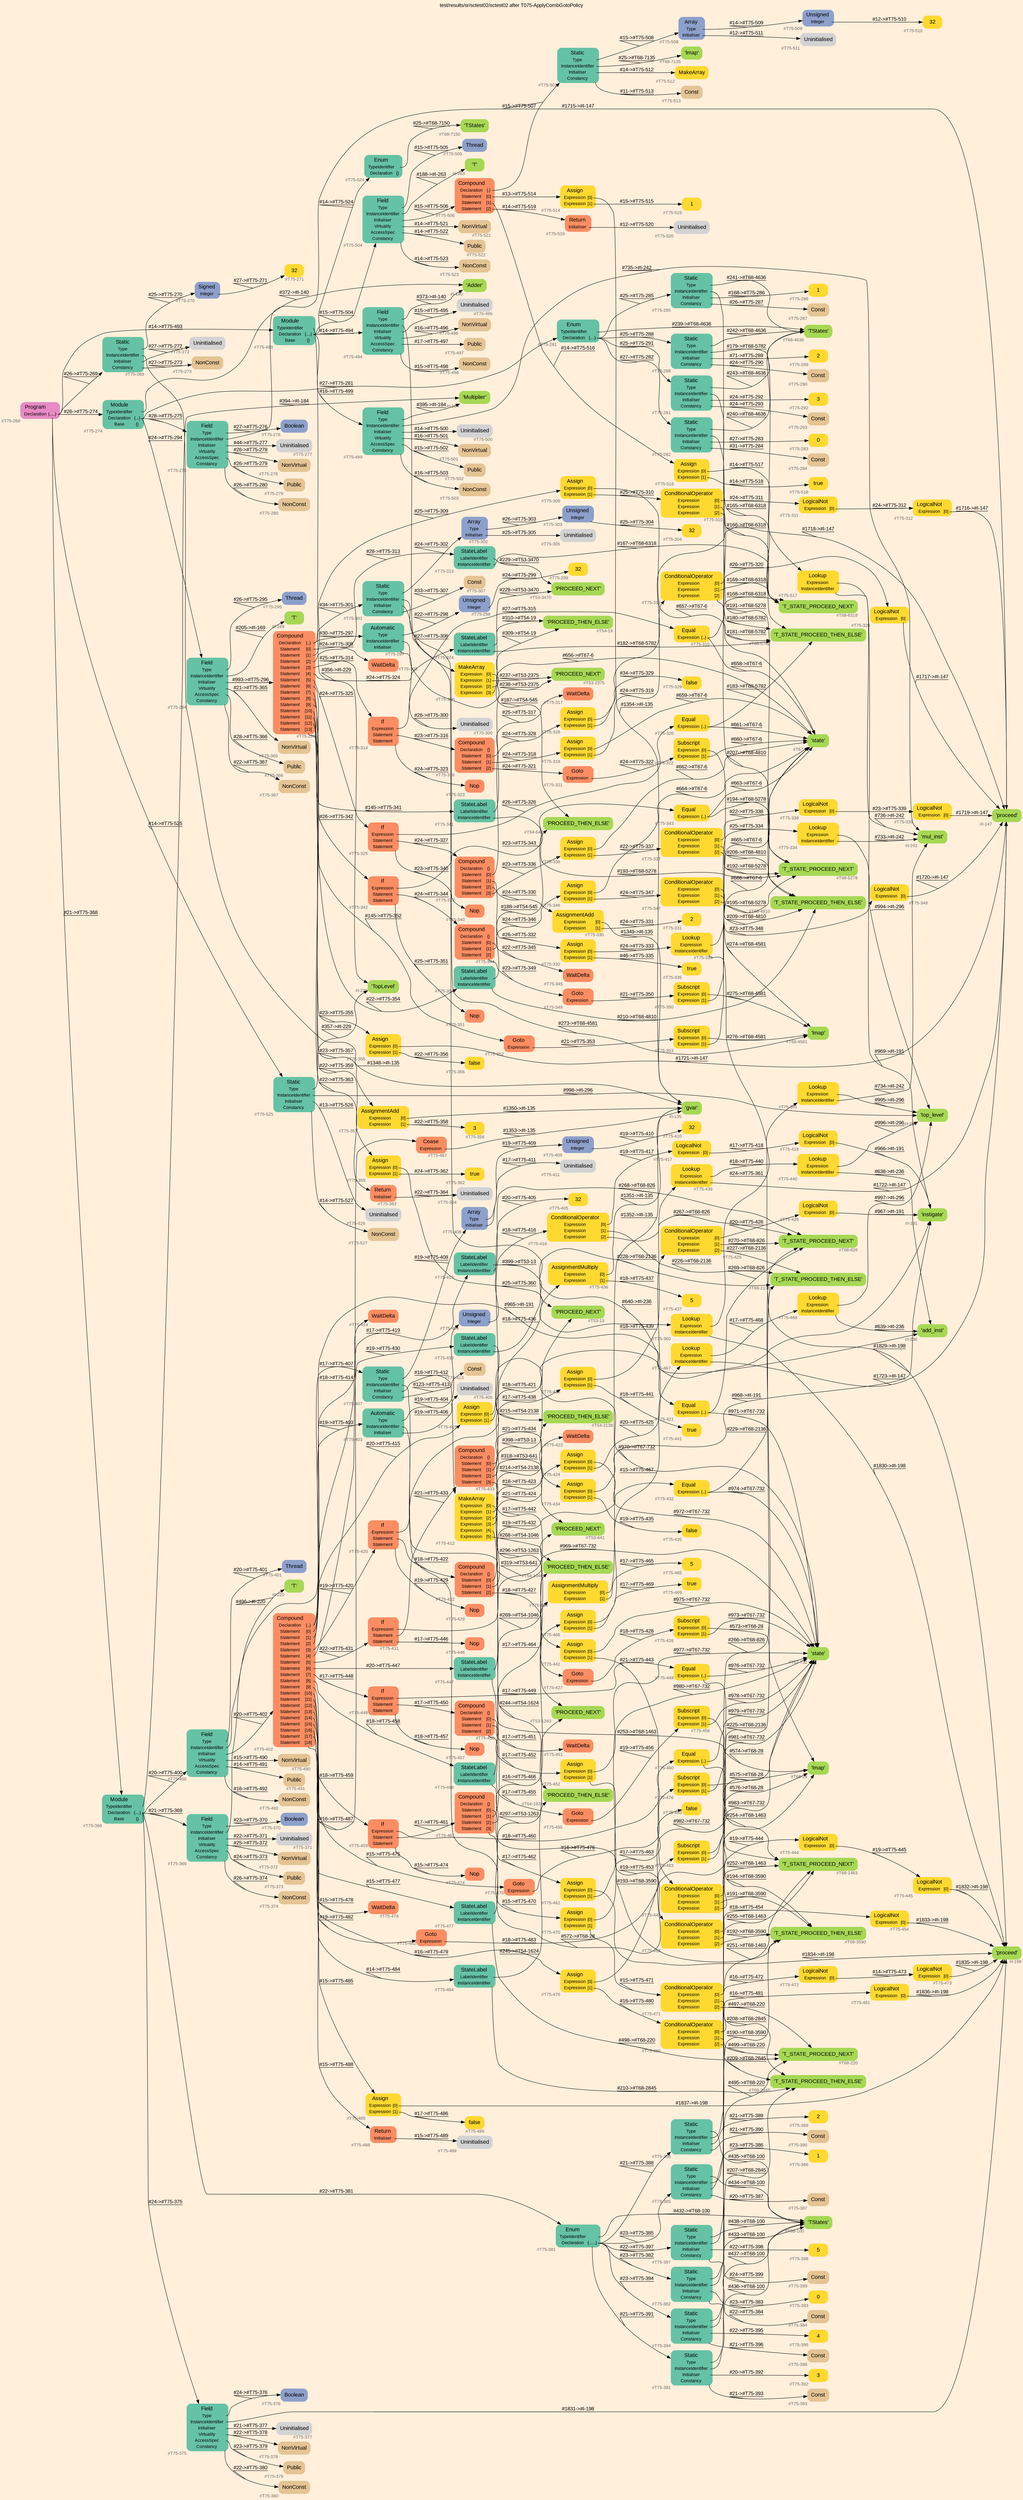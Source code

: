 digraph "test/results/sr/sctest02/sctest02 after T075-ApplyCombGotoPolicy" {
label = "test/results/sr/sctest02/sctest02 after T075-ApplyCombGotoPolicy"
labelloc = t
graph [
    rankdir = "LR"
    ranksep = 0.3
    bgcolor = antiquewhite1
    color = black
    fontcolor = black
    fontname = "Arial"
];
node [
    fontname = "Arial"
];
edge [
    fontname = "Arial"
];

// -------------------- node figure --------------------
// -------- block #T75-268 ----------
"#T75-268" [
    fillcolor = "/set28/4"
    xlabel = "#T75-268"
    fontsize = "12"
    fontcolor = grey40
    shape = "plaintext"
    label = <<TABLE BORDER="0" CELLBORDER="0" CELLSPACING="0">
     <TR><TD><FONT COLOR="black" POINT-SIZE="15">Program</FONT></TD></TR>
     <TR><TD><FONT COLOR="black" POINT-SIZE="12">Declaration</FONT></TD><TD PORT="port0"><FONT COLOR="black" POINT-SIZE="12">{.....}</FONT></TD></TR>
    </TABLE>>
    style = "rounded,filled"
];

// -------- block #T75-269 ----------
"#T75-269" [
    fillcolor = "/set28/1"
    xlabel = "#T75-269"
    fontsize = "12"
    fontcolor = grey40
    shape = "plaintext"
    label = <<TABLE BORDER="0" CELLBORDER="0" CELLSPACING="0">
     <TR><TD><FONT COLOR="black" POINT-SIZE="15">Static</FONT></TD></TR>
     <TR><TD><FONT COLOR="black" POINT-SIZE="12">Type</FONT></TD><TD PORT="port0"></TD></TR>
     <TR><TD><FONT COLOR="black" POINT-SIZE="12">InstanceIdentifier</FONT></TD><TD PORT="port1"></TD></TR>
     <TR><TD><FONT COLOR="black" POINT-SIZE="12">Initialiser</FONT></TD><TD PORT="port2"></TD></TR>
     <TR><TD><FONT COLOR="black" POINT-SIZE="12">Constancy</FONT></TD><TD PORT="port3"></TD></TR>
    </TABLE>>
    style = "rounded,filled"
];

// -------- block #T75-270 ----------
"#T75-270" [
    fillcolor = "/set28/3"
    xlabel = "#T75-270"
    fontsize = "12"
    fontcolor = grey40
    shape = "plaintext"
    label = <<TABLE BORDER="0" CELLBORDER="0" CELLSPACING="0">
     <TR><TD><FONT COLOR="black" POINT-SIZE="15">Signed</FONT></TD></TR>
     <TR><TD><FONT COLOR="black" POINT-SIZE="12">Integer</FONT></TD><TD PORT="port0"></TD></TR>
    </TABLE>>
    style = "rounded,filled"
];

// -------- block #T75-271 ----------
"#T75-271" [
    fillcolor = "/set28/6"
    xlabel = "#T75-271"
    fontsize = "12"
    fontcolor = grey40
    shape = "plaintext"
    label = <<TABLE BORDER="0" CELLBORDER="0" CELLSPACING="0">
     <TR><TD><FONT COLOR="black" POINT-SIZE="15">32</FONT></TD></TR>
    </TABLE>>
    style = "rounded,filled"
];

// -------- block #I-135 ----------
"#I-135" [
    fillcolor = "/set28/5"
    xlabel = "#I-135"
    fontsize = "12"
    fontcolor = grey40
    shape = "plaintext"
    label = <<TABLE BORDER="0" CELLBORDER="0" CELLSPACING="0">
     <TR><TD><FONT COLOR="black" POINT-SIZE="15">'gvar'</FONT></TD></TR>
    </TABLE>>
    style = "rounded,filled"
];

// -------- block #T75-272 ----------
"#T75-272" [
    xlabel = "#T75-272"
    fontsize = "12"
    fontcolor = grey40
    shape = "plaintext"
    label = <<TABLE BORDER="0" CELLBORDER="0" CELLSPACING="0">
     <TR><TD><FONT COLOR="black" POINT-SIZE="15">Uninitialised</FONT></TD></TR>
    </TABLE>>
    style = "rounded,filled"
];

// -------- block #T75-273 ----------
"#T75-273" [
    fillcolor = "/set28/7"
    xlabel = "#T75-273"
    fontsize = "12"
    fontcolor = grey40
    shape = "plaintext"
    label = <<TABLE BORDER="0" CELLBORDER="0" CELLSPACING="0">
     <TR><TD><FONT COLOR="black" POINT-SIZE="15">NonConst</FONT></TD></TR>
    </TABLE>>
    style = "rounded,filled"
];

// -------- block #T75-274 ----------
"#T75-274" [
    fillcolor = "/set28/1"
    xlabel = "#T75-274"
    fontsize = "12"
    fontcolor = grey40
    shape = "plaintext"
    label = <<TABLE BORDER="0" CELLBORDER="0" CELLSPACING="0">
     <TR><TD><FONT COLOR="black" POINT-SIZE="15">Module</FONT></TD></TR>
     <TR><TD><FONT COLOR="black" POINT-SIZE="12">TypeIdentifier</FONT></TD><TD PORT="port0"></TD></TR>
     <TR><TD><FONT COLOR="black" POINT-SIZE="12">Declaration</FONT></TD><TD PORT="port1"><FONT COLOR="black" POINT-SIZE="12">{...}</FONT></TD></TR>
     <TR><TD><FONT COLOR="black" POINT-SIZE="12">Base</FONT></TD><TD PORT="port2"><FONT COLOR="black" POINT-SIZE="12">{}</FONT></TD></TR>
    </TABLE>>
    style = "rounded,filled"
];

// -------- block #I-140 ----------
"#I-140" [
    fillcolor = "/set28/5"
    xlabel = "#I-140"
    fontsize = "12"
    fontcolor = grey40
    shape = "plaintext"
    label = <<TABLE BORDER="0" CELLBORDER="0" CELLSPACING="0">
     <TR><TD><FONT COLOR="black" POINT-SIZE="15">'Adder'</FONT></TD></TR>
    </TABLE>>
    style = "rounded,filled"
];

// -------- block #T75-275 ----------
"#T75-275" [
    fillcolor = "/set28/1"
    xlabel = "#T75-275"
    fontsize = "12"
    fontcolor = grey40
    shape = "plaintext"
    label = <<TABLE BORDER="0" CELLBORDER="0" CELLSPACING="0">
     <TR><TD><FONT COLOR="black" POINT-SIZE="15">Field</FONT></TD></TR>
     <TR><TD><FONT COLOR="black" POINT-SIZE="12">Type</FONT></TD><TD PORT="port0"></TD></TR>
     <TR><TD><FONT COLOR="black" POINT-SIZE="12">InstanceIdentifier</FONT></TD><TD PORT="port1"></TD></TR>
     <TR><TD><FONT COLOR="black" POINT-SIZE="12">Initialiser</FONT></TD><TD PORT="port2"></TD></TR>
     <TR><TD><FONT COLOR="black" POINT-SIZE="12">Virtuality</FONT></TD><TD PORT="port3"></TD></TR>
     <TR><TD><FONT COLOR="black" POINT-SIZE="12">AccessSpec</FONT></TD><TD PORT="port4"></TD></TR>
     <TR><TD><FONT COLOR="black" POINT-SIZE="12">Constancy</FONT></TD><TD PORT="port5"></TD></TR>
    </TABLE>>
    style = "rounded,filled"
];

// -------- block #T75-276 ----------
"#T75-276" [
    fillcolor = "/set28/3"
    xlabel = "#T75-276"
    fontsize = "12"
    fontcolor = grey40
    shape = "plaintext"
    label = <<TABLE BORDER="0" CELLBORDER="0" CELLSPACING="0">
     <TR><TD><FONT COLOR="black" POINT-SIZE="15">Boolean</FONT></TD></TR>
    </TABLE>>
    style = "rounded,filled"
];

// -------- block #I-147 ----------
"#I-147" [
    fillcolor = "/set28/5"
    xlabel = "#I-147"
    fontsize = "12"
    fontcolor = grey40
    shape = "plaintext"
    label = <<TABLE BORDER="0" CELLBORDER="0" CELLSPACING="0">
     <TR><TD><FONT COLOR="black" POINT-SIZE="15">'proceed'</FONT></TD></TR>
    </TABLE>>
    style = "rounded,filled"
];

// -------- block #T75-277 ----------
"#T75-277" [
    xlabel = "#T75-277"
    fontsize = "12"
    fontcolor = grey40
    shape = "plaintext"
    label = <<TABLE BORDER="0" CELLBORDER="0" CELLSPACING="0">
     <TR><TD><FONT COLOR="black" POINT-SIZE="15">Uninitialised</FONT></TD></TR>
    </TABLE>>
    style = "rounded,filled"
];

// -------- block #T75-278 ----------
"#T75-278" [
    fillcolor = "/set28/7"
    xlabel = "#T75-278"
    fontsize = "12"
    fontcolor = grey40
    shape = "plaintext"
    label = <<TABLE BORDER="0" CELLBORDER="0" CELLSPACING="0">
     <TR><TD><FONT COLOR="black" POINT-SIZE="15">NonVirtual</FONT></TD></TR>
    </TABLE>>
    style = "rounded,filled"
];

// -------- block #T75-279 ----------
"#T75-279" [
    fillcolor = "/set28/7"
    xlabel = "#T75-279"
    fontsize = "12"
    fontcolor = grey40
    shape = "plaintext"
    label = <<TABLE BORDER="0" CELLBORDER="0" CELLSPACING="0">
     <TR><TD><FONT COLOR="black" POINT-SIZE="15">Public</FONT></TD></TR>
    </TABLE>>
    style = "rounded,filled"
];

// -------- block #T75-280 ----------
"#T75-280" [
    fillcolor = "/set28/7"
    xlabel = "#T75-280"
    fontsize = "12"
    fontcolor = grey40
    shape = "plaintext"
    label = <<TABLE BORDER="0" CELLBORDER="0" CELLSPACING="0">
     <TR><TD><FONT COLOR="black" POINT-SIZE="15">NonConst</FONT></TD></TR>
    </TABLE>>
    style = "rounded,filled"
];

// -------- block #T75-281 ----------
"#T75-281" [
    fillcolor = "/set28/1"
    xlabel = "#T75-281"
    fontsize = "12"
    fontcolor = grey40
    shape = "plaintext"
    label = <<TABLE BORDER="0" CELLBORDER="0" CELLSPACING="0">
     <TR><TD><FONT COLOR="black" POINT-SIZE="15">Enum</FONT></TD></TR>
     <TR><TD><FONT COLOR="black" POINT-SIZE="12">TypeIdentifier</FONT></TD><TD PORT="port0"></TD></TR>
     <TR><TD><FONT COLOR="black" POINT-SIZE="12">Declaration</FONT></TD><TD PORT="port1"><FONT COLOR="black" POINT-SIZE="12">{....}</FONT></TD></TR>
    </TABLE>>
    style = "rounded,filled"
];

// -------- block #T68-4636 ----------
"#T68-4636" [
    fillcolor = "/set28/5"
    xlabel = "#T68-4636"
    fontsize = "12"
    fontcolor = grey40
    shape = "plaintext"
    label = <<TABLE BORDER="0" CELLBORDER="0" CELLSPACING="0">
     <TR><TD><FONT COLOR="black" POINT-SIZE="15">'TStates'</FONT></TD></TR>
    </TABLE>>
    style = "rounded,filled"
];

// -------- block #T75-282 ----------
"#T75-282" [
    fillcolor = "/set28/1"
    xlabel = "#T75-282"
    fontsize = "12"
    fontcolor = grey40
    shape = "plaintext"
    label = <<TABLE BORDER="0" CELLBORDER="0" CELLSPACING="0">
     <TR><TD><FONT COLOR="black" POINT-SIZE="15">Static</FONT></TD></TR>
     <TR><TD><FONT COLOR="black" POINT-SIZE="12">Type</FONT></TD><TD PORT="port0"></TD></TR>
     <TR><TD><FONT COLOR="black" POINT-SIZE="12">InstanceIdentifier</FONT></TD><TD PORT="port1"></TD></TR>
     <TR><TD><FONT COLOR="black" POINT-SIZE="12">Initialiser</FONT></TD><TD PORT="port2"></TD></TR>
     <TR><TD><FONT COLOR="black" POINT-SIZE="12">Constancy</FONT></TD><TD PORT="port3"></TD></TR>
    </TABLE>>
    style = "rounded,filled"
];

// -------- block #T68-4810 ----------
"#T68-4810" [
    fillcolor = "/set28/5"
    xlabel = "#T68-4810"
    fontsize = "12"
    fontcolor = grey40
    shape = "plaintext"
    label = <<TABLE BORDER="0" CELLBORDER="0" CELLSPACING="0">
     <TR><TD><FONT COLOR="black" POINT-SIZE="15">'T_STATE_PROCEED_THEN_ELSE'</FONT></TD></TR>
    </TABLE>>
    style = "rounded,filled"
];

// -------- block #T75-283 ----------
"#T75-283" [
    fillcolor = "/set28/6"
    xlabel = "#T75-283"
    fontsize = "12"
    fontcolor = grey40
    shape = "plaintext"
    label = <<TABLE BORDER="0" CELLBORDER="0" CELLSPACING="0">
     <TR><TD><FONT COLOR="black" POINT-SIZE="15">0</FONT></TD></TR>
    </TABLE>>
    style = "rounded,filled"
];

// -------- block #T75-284 ----------
"#T75-284" [
    fillcolor = "/set28/7"
    xlabel = "#T75-284"
    fontsize = "12"
    fontcolor = grey40
    shape = "plaintext"
    label = <<TABLE BORDER="0" CELLBORDER="0" CELLSPACING="0">
     <TR><TD><FONT COLOR="black" POINT-SIZE="15">Const</FONT></TD></TR>
    </TABLE>>
    style = "rounded,filled"
];

// -------- block #T75-285 ----------
"#T75-285" [
    fillcolor = "/set28/1"
    xlabel = "#T75-285"
    fontsize = "12"
    fontcolor = grey40
    shape = "plaintext"
    label = <<TABLE BORDER="0" CELLBORDER="0" CELLSPACING="0">
     <TR><TD><FONT COLOR="black" POINT-SIZE="15">Static</FONT></TD></TR>
     <TR><TD><FONT COLOR="black" POINT-SIZE="12">Type</FONT></TD><TD PORT="port0"></TD></TR>
     <TR><TD><FONT COLOR="black" POINT-SIZE="12">InstanceIdentifier</FONT></TD><TD PORT="port1"></TD></TR>
     <TR><TD><FONT COLOR="black" POINT-SIZE="12">Initialiser</FONT></TD><TD PORT="port2"></TD></TR>
     <TR><TD><FONT COLOR="black" POINT-SIZE="12">Constancy</FONT></TD><TD PORT="port3"></TD></TR>
    </TABLE>>
    style = "rounded,filled"
];

// -------- block #T68-5278 ----------
"#T68-5278" [
    fillcolor = "/set28/5"
    xlabel = "#T68-5278"
    fontsize = "12"
    fontcolor = grey40
    shape = "plaintext"
    label = <<TABLE BORDER="0" CELLBORDER="0" CELLSPACING="0">
     <TR><TD><FONT COLOR="black" POINT-SIZE="15">'T_STATE_PROCEED_NEXT'</FONT></TD></TR>
    </TABLE>>
    style = "rounded,filled"
];

// -------- block #T75-286 ----------
"#T75-286" [
    fillcolor = "/set28/6"
    xlabel = "#T75-286"
    fontsize = "12"
    fontcolor = grey40
    shape = "plaintext"
    label = <<TABLE BORDER="0" CELLBORDER="0" CELLSPACING="0">
     <TR><TD><FONT COLOR="black" POINT-SIZE="15">1</FONT></TD></TR>
    </TABLE>>
    style = "rounded,filled"
];

// -------- block #T75-287 ----------
"#T75-287" [
    fillcolor = "/set28/7"
    xlabel = "#T75-287"
    fontsize = "12"
    fontcolor = grey40
    shape = "plaintext"
    label = <<TABLE BORDER="0" CELLBORDER="0" CELLSPACING="0">
     <TR><TD><FONT COLOR="black" POINT-SIZE="15">Const</FONT></TD></TR>
    </TABLE>>
    style = "rounded,filled"
];

// -------- block #T75-288 ----------
"#T75-288" [
    fillcolor = "/set28/1"
    xlabel = "#T75-288"
    fontsize = "12"
    fontcolor = grey40
    shape = "plaintext"
    label = <<TABLE BORDER="0" CELLBORDER="0" CELLSPACING="0">
     <TR><TD><FONT COLOR="black" POINT-SIZE="15">Static</FONT></TD></TR>
     <TR><TD><FONT COLOR="black" POINT-SIZE="12">Type</FONT></TD><TD PORT="port0"></TD></TR>
     <TR><TD><FONT COLOR="black" POINT-SIZE="12">InstanceIdentifier</FONT></TD><TD PORT="port1"></TD></TR>
     <TR><TD><FONT COLOR="black" POINT-SIZE="12">Initialiser</FONT></TD><TD PORT="port2"></TD></TR>
     <TR><TD><FONT COLOR="black" POINT-SIZE="12">Constancy</FONT></TD><TD PORT="port3"></TD></TR>
    </TABLE>>
    style = "rounded,filled"
];

// -------- block #T68-5782 ----------
"#T68-5782" [
    fillcolor = "/set28/5"
    xlabel = "#T68-5782"
    fontsize = "12"
    fontcolor = grey40
    shape = "plaintext"
    label = <<TABLE BORDER="0" CELLBORDER="0" CELLSPACING="0">
     <TR><TD><FONT COLOR="black" POINT-SIZE="15">'T_STATE_PROCEED_THEN_ELSE'</FONT></TD></TR>
    </TABLE>>
    style = "rounded,filled"
];

// -------- block #T75-289 ----------
"#T75-289" [
    fillcolor = "/set28/6"
    xlabel = "#T75-289"
    fontsize = "12"
    fontcolor = grey40
    shape = "plaintext"
    label = <<TABLE BORDER="0" CELLBORDER="0" CELLSPACING="0">
     <TR><TD><FONT COLOR="black" POINT-SIZE="15">2</FONT></TD></TR>
    </TABLE>>
    style = "rounded,filled"
];

// -------- block #T75-290 ----------
"#T75-290" [
    fillcolor = "/set28/7"
    xlabel = "#T75-290"
    fontsize = "12"
    fontcolor = grey40
    shape = "plaintext"
    label = <<TABLE BORDER="0" CELLBORDER="0" CELLSPACING="0">
     <TR><TD><FONT COLOR="black" POINT-SIZE="15">Const</FONT></TD></TR>
    </TABLE>>
    style = "rounded,filled"
];

// -------- block #T75-291 ----------
"#T75-291" [
    fillcolor = "/set28/1"
    xlabel = "#T75-291"
    fontsize = "12"
    fontcolor = grey40
    shape = "plaintext"
    label = <<TABLE BORDER="0" CELLBORDER="0" CELLSPACING="0">
     <TR><TD><FONT COLOR="black" POINT-SIZE="15">Static</FONT></TD></TR>
     <TR><TD><FONT COLOR="black" POINT-SIZE="12">Type</FONT></TD><TD PORT="port0"></TD></TR>
     <TR><TD><FONT COLOR="black" POINT-SIZE="12">InstanceIdentifier</FONT></TD><TD PORT="port1"></TD></TR>
     <TR><TD><FONT COLOR="black" POINT-SIZE="12">Initialiser</FONT></TD><TD PORT="port2"></TD></TR>
     <TR><TD><FONT COLOR="black" POINT-SIZE="12">Constancy</FONT></TD><TD PORT="port3"></TD></TR>
    </TABLE>>
    style = "rounded,filled"
];

// -------- block #T68-6318 ----------
"#T68-6318" [
    fillcolor = "/set28/5"
    xlabel = "#T68-6318"
    fontsize = "12"
    fontcolor = grey40
    shape = "plaintext"
    label = <<TABLE BORDER="0" CELLBORDER="0" CELLSPACING="0">
     <TR><TD><FONT COLOR="black" POINT-SIZE="15">'T_STATE_PROCEED_NEXT'</FONT></TD></TR>
    </TABLE>>
    style = "rounded,filled"
];

// -------- block #T75-292 ----------
"#T75-292" [
    fillcolor = "/set28/6"
    xlabel = "#T75-292"
    fontsize = "12"
    fontcolor = grey40
    shape = "plaintext"
    label = <<TABLE BORDER="0" CELLBORDER="0" CELLSPACING="0">
     <TR><TD><FONT COLOR="black" POINT-SIZE="15">3</FONT></TD></TR>
    </TABLE>>
    style = "rounded,filled"
];

// -------- block #T75-293 ----------
"#T75-293" [
    fillcolor = "/set28/7"
    xlabel = "#T75-293"
    fontsize = "12"
    fontcolor = grey40
    shape = "plaintext"
    label = <<TABLE BORDER="0" CELLBORDER="0" CELLSPACING="0">
     <TR><TD><FONT COLOR="black" POINT-SIZE="15">Const</FONT></TD></TR>
    </TABLE>>
    style = "rounded,filled"
];

// -------- block #T75-294 ----------
"#T75-294" [
    fillcolor = "/set28/1"
    xlabel = "#T75-294"
    fontsize = "12"
    fontcolor = grey40
    shape = "plaintext"
    label = <<TABLE BORDER="0" CELLBORDER="0" CELLSPACING="0">
     <TR><TD><FONT COLOR="black" POINT-SIZE="15">Field</FONT></TD></TR>
     <TR><TD><FONT COLOR="black" POINT-SIZE="12">Type</FONT></TD><TD PORT="port0"></TD></TR>
     <TR><TD><FONT COLOR="black" POINT-SIZE="12">InstanceIdentifier</FONT></TD><TD PORT="port1"></TD></TR>
     <TR><TD><FONT COLOR="black" POINT-SIZE="12">Initialiser</FONT></TD><TD PORT="port2"></TD></TR>
     <TR><TD><FONT COLOR="black" POINT-SIZE="12">Virtuality</FONT></TD><TD PORT="port3"></TD></TR>
     <TR><TD><FONT COLOR="black" POINT-SIZE="12">AccessSpec</FONT></TD><TD PORT="port4"></TD></TR>
     <TR><TD><FONT COLOR="black" POINT-SIZE="12">Constancy</FONT></TD><TD PORT="port5"></TD></TR>
    </TABLE>>
    style = "rounded,filled"
];

// -------- block #T75-295 ----------
"#T75-295" [
    fillcolor = "/set28/3"
    xlabel = "#T75-295"
    fontsize = "12"
    fontcolor = grey40
    shape = "plaintext"
    label = <<TABLE BORDER="0" CELLBORDER="0" CELLSPACING="0">
     <TR><TD><FONT COLOR="black" POINT-SIZE="15">Thread</FONT></TD></TR>
    </TABLE>>
    style = "rounded,filled"
];

// -------- block #I-169 ----------
"#I-169" [
    fillcolor = "/set28/5"
    xlabel = "#I-169"
    fontsize = "12"
    fontcolor = grey40
    shape = "plaintext"
    label = <<TABLE BORDER="0" CELLBORDER="0" CELLSPACING="0">
     <TR><TD><FONT COLOR="black" POINT-SIZE="15">'T'</FONT></TD></TR>
    </TABLE>>
    style = "rounded,filled"
];

// -------- block #T75-296 ----------
"#T75-296" [
    fillcolor = "/set28/2"
    xlabel = "#T75-296"
    fontsize = "12"
    fontcolor = grey40
    shape = "plaintext"
    label = <<TABLE BORDER="0" CELLBORDER="0" CELLSPACING="0">
     <TR><TD><FONT COLOR="black" POINT-SIZE="15">Compound</FONT></TD></TR>
     <TR><TD><FONT COLOR="black" POINT-SIZE="12">Declaration</FONT></TD><TD PORT="port0"><FONT COLOR="black" POINT-SIZE="12">{..}</FONT></TD></TR>
     <TR><TD><FONT COLOR="black" POINT-SIZE="12">Statement</FONT></TD><TD PORT="port1"><FONT COLOR="black" POINT-SIZE="12">[0]</FONT></TD></TR>
     <TR><TD><FONT COLOR="black" POINT-SIZE="12">Statement</FONT></TD><TD PORT="port2"><FONT COLOR="black" POINT-SIZE="12">[1]</FONT></TD></TR>
     <TR><TD><FONT COLOR="black" POINT-SIZE="12">Statement</FONT></TD><TD PORT="port3"><FONT COLOR="black" POINT-SIZE="12">[2]</FONT></TD></TR>
     <TR><TD><FONT COLOR="black" POINT-SIZE="12">Statement</FONT></TD><TD PORT="port4"><FONT COLOR="black" POINT-SIZE="12">[3]</FONT></TD></TR>
     <TR><TD><FONT COLOR="black" POINT-SIZE="12">Statement</FONT></TD><TD PORT="port5"><FONT COLOR="black" POINT-SIZE="12">[4]</FONT></TD></TR>
     <TR><TD><FONT COLOR="black" POINT-SIZE="12">Statement</FONT></TD><TD PORT="port6"><FONT COLOR="black" POINT-SIZE="12">[5]</FONT></TD></TR>
     <TR><TD><FONT COLOR="black" POINT-SIZE="12">Statement</FONT></TD><TD PORT="port7"><FONT COLOR="black" POINT-SIZE="12">[6]</FONT></TD></TR>
     <TR><TD><FONT COLOR="black" POINT-SIZE="12">Statement</FONT></TD><TD PORT="port8"><FONT COLOR="black" POINT-SIZE="12">[7]</FONT></TD></TR>
     <TR><TD><FONT COLOR="black" POINT-SIZE="12">Statement</FONT></TD><TD PORT="port9"><FONT COLOR="black" POINT-SIZE="12">[8]</FONT></TD></TR>
     <TR><TD><FONT COLOR="black" POINT-SIZE="12">Statement</FONT></TD><TD PORT="port10"><FONT COLOR="black" POINT-SIZE="12">[9]</FONT></TD></TR>
     <TR><TD><FONT COLOR="black" POINT-SIZE="12">Statement</FONT></TD><TD PORT="port11"><FONT COLOR="black" POINT-SIZE="12">[10]</FONT></TD></TR>
     <TR><TD><FONT COLOR="black" POINT-SIZE="12">Statement</FONT></TD><TD PORT="port12"><FONT COLOR="black" POINT-SIZE="12">[11]</FONT></TD></TR>
     <TR><TD><FONT COLOR="black" POINT-SIZE="12">Statement</FONT></TD><TD PORT="port13"><FONT COLOR="black" POINT-SIZE="12">[12]</FONT></TD></TR>
     <TR><TD><FONT COLOR="black" POINT-SIZE="12">Statement</FONT></TD><TD PORT="port14"><FONT COLOR="black" POINT-SIZE="12">[13]</FONT></TD></TR>
    </TABLE>>
    style = "rounded,filled"
];

// -------- block #T75-297 ----------
"#T75-297" [
    fillcolor = "/set28/1"
    xlabel = "#T75-297"
    fontsize = "12"
    fontcolor = grey40
    shape = "plaintext"
    label = <<TABLE BORDER="0" CELLBORDER="0" CELLSPACING="0">
     <TR><TD><FONT COLOR="black" POINT-SIZE="15">Automatic</FONT></TD></TR>
     <TR><TD><FONT COLOR="black" POINT-SIZE="12">Type</FONT></TD><TD PORT="port0"></TD></TR>
     <TR><TD><FONT COLOR="black" POINT-SIZE="12">InstanceIdentifier</FONT></TD><TD PORT="port1"></TD></TR>
     <TR><TD><FONT COLOR="black" POINT-SIZE="12">Initialiser</FONT></TD><TD PORT="port2"></TD></TR>
    </TABLE>>
    style = "rounded,filled"
];

// -------- block #T75-298 ----------
"#T75-298" [
    fillcolor = "/set28/3"
    xlabel = "#T75-298"
    fontsize = "12"
    fontcolor = grey40
    shape = "plaintext"
    label = <<TABLE BORDER="0" CELLBORDER="0" CELLSPACING="0">
     <TR><TD><FONT COLOR="black" POINT-SIZE="15">Unsigned</FONT></TD></TR>
     <TR><TD><FONT COLOR="black" POINT-SIZE="12">Integer</FONT></TD><TD PORT="port0"></TD></TR>
    </TABLE>>
    style = "rounded,filled"
];

// -------- block #T75-299 ----------
"#T75-299" [
    fillcolor = "/set28/6"
    xlabel = "#T75-299"
    fontsize = "12"
    fontcolor = grey40
    shape = "plaintext"
    label = <<TABLE BORDER="0" CELLBORDER="0" CELLSPACING="0">
     <TR><TD><FONT COLOR="black" POINT-SIZE="15">32</FONT></TD></TR>
    </TABLE>>
    style = "rounded,filled"
];

// -------- block #T67-6 ----------
"#T67-6" [
    fillcolor = "/set28/5"
    xlabel = "#T67-6"
    fontsize = "12"
    fontcolor = grey40
    shape = "plaintext"
    label = <<TABLE BORDER="0" CELLBORDER="0" CELLSPACING="0">
     <TR><TD><FONT COLOR="black" POINT-SIZE="15">'state'</FONT></TD></TR>
    </TABLE>>
    style = "rounded,filled"
];

// -------- block #T75-300 ----------
"#T75-300" [
    xlabel = "#T75-300"
    fontsize = "12"
    fontcolor = grey40
    shape = "plaintext"
    label = <<TABLE BORDER="0" CELLBORDER="0" CELLSPACING="0">
     <TR><TD><FONT COLOR="black" POINT-SIZE="15">Uninitialised</FONT></TD></TR>
    </TABLE>>
    style = "rounded,filled"
];

// -------- block #T75-301 ----------
"#T75-301" [
    fillcolor = "/set28/1"
    xlabel = "#T75-301"
    fontsize = "12"
    fontcolor = grey40
    shape = "plaintext"
    label = <<TABLE BORDER="0" CELLBORDER="0" CELLSPACING="0">
     <TR><TD><FONT COLOR="black" POINT-SIZE="15">Static</FONT></TD></TR>
     <TR><TD><FONT COLOR="black" POINT-SIZE="12">Type</FONT></TD><TD PORT="port0"></TD></TR>
     <TR><TD><FONT COLOR="black" POINT-SIZE="12">InstanceIdentifier</FONT></TD><TD PORT="port1"></TD></TR>
     <TR><TD><FONT COLOR="black" POINT-SIZE="12">Initialiser</FONT></TD><TD PORT="port2"></TD></TR>
     <TR><TD><FONT COLOR="black" POINT-SIZE="12">Constancy</FONT></TD><TD PORT="port3"></TD></TR>
    </TABLE>>
    style = "rounded,filled"
];

// -------- block #T75-302 ----------
"#T75-302" [
    fillcolor = "/set28/3"
    xlabel = "#T75-302"
    fontsize = "12"
    fontcolor = grey40
    shape = "plaintext"
    label = <<TABLE BORDER="0" CELLBORDER="0" CELLSPACING="0">
     <TR><TD><FONT COLOR="black" POINT-SIZE="15">Array</FONT></TD></TR>
     <TR><TD><FONT COLOR="black" POINT-SIZE="12">Type</FONT></TD><TD PORT="port0"></TD></TR>
     <TR><TD><FONT COLOR="black" POINT-SIZE="12">Initialiser</FONT></TD><TD PORT="port1"></TD></TR>
    </TABLE>>
    style = "rounded,filled"
];

// -------- block #T75-303 ----------
"#T75-303" [
    fillcolor = "/set28/3"
    xlabel = "#T75-303"
    fontsize = "12"
    fontcolor = grey40
    shape = "plaintext"
    label = <<TABLE BORDER="0" CELLBORDER="0" CELLSPACING="0">
     <TR><TD><FONT COLOR="black" POINT-SIZE="15">Unsigned</FONT></TD></TR>
     <TR><TD><FONT COLOR="black" POINT-SIZE="12">Integer</FONT></TD><TD PORT="port0"></TD></TR>
    </TABLE>>
    style = "rounded,filled"
];

// -------- block #T75-304 ----------
"#T75-304" [
    fillcolor = "/set28/6"
    xlabel = "#T75-304"
    fontsize = "12"
    fontcolor = grey40
    shape = "plaintext"
    label = <<TABLE BORDER="0" CELLBORDER="0" CELLSPACING="0">
     <TR><TD><FONT COLOR="black" POINT-SIZE="15">32</FONT></TD></TR>
    </TABLE>>
    style = "rounded,filled"
];

// -------- block #T75-305 ----------
"#T75-305" [
    xlabel = "#T75-305"
    fontsize = "12"
    fontcolor = grey40
    shape = "plaintext"
    label = <<TABLE BORDER="0" CELLBORDER="0" CELLSPACING="0">
     <TR><TD><FONT COLOR="black" POINT-SIZE="15">Uninitialised</FONT></TD></TR>
    </TABLE>>
    style = "rounded,filled"
];

// -------- block #T68-4581 ----------
"#T68-4581" [
    fillcolor = "/set28/5"
    xlabel = "#T68-4581"
    fontsize = "12"
    fontcolor = grey40
    shape = "plaintext"
    label = <<TABLE BORDER="0" CELLBORDER="0" CELLSPACING="0">
     <TR><TD><FONT COLOR="black" POINT-SIZE="15">'lmap'</FONT></TD></TR>
    </TABLE>>
    style = "rounded,filled"
];

// -------- block #T75-306 ----------
"#T75-306" [
    fillcolor = "/set28/6"
    xlabel = "#T75-306"
    fontsize = "12"
    fontcolor = grey40
    shape = "plaintext"
    label = <<TABLE BORDER="0" CELLBORDER="0" CELLSPACING="0">
     <TR><TD><FONT COLOR="black" POINT-SIZE="15">MakeArray</FONT></TD></TR>
     <TR><TD><FONT COLOR="black" POINT-SIZE="12">Expression</FONT></TD><TD PORT="port0"><FONT COLOR="black" POINT-SIZE="12">[0]</FONT></TD></TR>
     <TR><TD><FONT COLOR="black" POINT-SIZE="12">Expression</FONT></TD><TD PORT="port1"><FONT COLOR="black" POINT-SIZE="12">[1]</FONT></TD></TR>
     <TR><TD><FONT COLOR="black" POINT-SIZE="12">Expression</FONT></TD><TD PORT="port2"><FONT COLOR="black" POINT-SIZE="12">[2]</FONT></TD></TR>
     <TR><TD><FONT COLOR="black" POINT-SIZE="12">Expression</FONT></TD><TD PORT="port3"><FONT COLOR="black" POINT-SIZE="12">[3]</FONT></TD></TR>
    </TABLE>>
    style = "rounded,filled"
];

// -------- block #T54-545 ----------
"#T54-545" [
    fillcolor = "/set28/5"
    xlabel = "#T54-545"
    fontsize = "12"
    fontcolor = grey40
    shape = "plaintext"
    label = <<TABLE BORDER="0" CELLBORDER="0" CELLSPACING="0">
     <TR><TD><FONT COLOR="black" POINT-SIZE="15">'PROCEED_THEN_ELSE'</FONT></TD></TR>
    </TABLE>>
    style = "rounded,filled"
];

// -------- block #T53-2375 ----------
"#T53-2375" [
    fillcolor = "/set28/5"
    xlabel = "#T53-2375"
    fontsize = "12"
    fontcolor = grey40
    shape = "plaintext"
    label = <<TABLE BORDER="0" CELLBORDER="0" CELLSPACING="0">
     <TR><TD><FONT COLOR="black" POINT-SIZE="15">'PROCEED_NEXT'</FONT></TD></TR>
    </TABLE>>
    style = "rounded,filled"
];

// -------- block #T54-19 ----------
"#T54-19" [
    fillcolor = "/set28/5"
    xlabel = "#T54-19"
    fontsize = "12"
    fontcolor = grey40
    shape = "plaintext"
    label = <<TABLE BORDER="0" CELLBORDER="0" CELLSPACING="0">
     <TR><TD><FONT COLOR="black" POINT-SIZE="15">'PROCEED_THEN_ELSE'</FONT></TD></TR>
    </TABLE>>
    style = "rounded,filled"
];

// -------- block #T53-3470 ----------
"#T53-3470" [
    fillcolor = "/set28/5"
    xlabel = "#T53-3470"
    fontsize = "12"
    fontcolor = grey40
    shape = "plaintext"
    label = <<TABLE BORDER="0" CELLBORDER="0" CELLSPACING="0">
     <TR><TD><FONT COLOR="black" POINT-SIZE="15">'PROCEED_NEXT'</FONT></TD></TR>
    </TABLE>>
    style = "rounded,filled"
];

// -------- block #T75-307 ----------
"#T75-307" [
    fillcolor = "/set28/7"
    xlabel = "#T75-307"
    fontsize = "12"
    fontcolor = grey40
    shape = "plaintext"
    label = <<TABLE BORDER="0" CELLBORDER="0" CELLSPACING="0">
     <TR><TD><FONT COLOR="black" POINT-SIZE="15">Const</FONT></TD></TR>
    </TABLE>>
    style = "rounded,filled"
];

// -------- block #T75-308 ----------
"#T75-308" [
    fillcolor = "/set28/2"
    xlabel = "#T75-308"
    fontsize = "12"
    fontcolor = grey40
    shape = "plaintext"
    label = <<TABLE BORDER="0" CELLBORDER="0" CELLSPACING="0">
     <TR><TD><FONT COLOR="black" POINT-SIZE="15">WaitDelta</FONT></TD></TR>
    </TABLE>>
    style = "rounded,filled"
];

// -------- block #T75-309 ----------
"#T75-309" [
    fillcolor = "/set28/6"
    xlabel = "#T75-309"
    fontsize = "12"
    fontcolor = grey40
    shape = "plaintext"
    label = <<TABLE BORDER="0" CELLBORDER="0" CELLSPACING="0">
     <TR><TD><FONT COLOR="black" POINT-SIZE="15">Assign</FONT></TD></TR>
     <TR><TD><FONT COLOR="black" POINT-SIZE="12">Expression</FONT></TD><TD PORT="port0"><FONT COLOR="black" POINT-SIZE="12">[0]</FONT></TD></TR>
     <TR><TD><FONT COLOR="black" POINT-SIZE="12">Expression</FONT></TD><TD PORT="port1"><FONT COLOR="black" POINT-SIZE="12">[1]</FONT></TD></TR>
    </TABLE>>
    style = "rounded,filled"
];

// -------- block #T75-310 ----------
"#T75-310" [
    fillcolor = "/set28/6"
    xlabel = "#T75-310"
    fontsize = "12"
    fontcolor = grey40
    shape = "plaintext"
    label = <<TABLE BORDER="0" CELLBORDER="0" CELLSPACING="0">
     <TR><TD><FONT COLOR="black" POINT-SIZE="15">ConditionalOperator</FONT></TD></TR>
     <TR><TD><FONT COLOR="black" POINT-SIZE="12">Expression</FONT></TD><TD PORT="port0"><FONT COLOR="black" POINT-SIZE="12">[0]</FONT></TD></TR>
     <TR><TD><FONT COLOR="black" POINT-SIZE="12">Expression</FONT></TD><TD PORT="port1"><FONT COLOR="black" POINT-SIZE="12">[1]</FONT></TD></TR>
     <TR><TD><FONT COLOR="black" POINT-SIZE="12">Expression</FONT></TD><TD PORT="port2"><FONT COLOR="black" POINT-SIZE="12">[2]</FONT></TD></TR>
    </TABLE>>
    style = "rounded,filled"
];

// -------- block #T75-311 ----------
"#T75-311" [
    fillcolor = "/set28/6"
    xlabel = "#T75-311"
    fontsize = "12"
    fontcolor = grey40
    shape = "plaintext"
    label = <<TABLE BORDER="0" CELLBORDER="0" CELLSPACING="0">
     <TR><TD><FONT COLOR="black" POINT-SIZE="15">LogicalNot</FONT></TD></TR>
     <TR><TD><FONT COLOR="black" POINT-SIZE="12">Expression</FONT></TD><TD PORT="port0"><FONT COLOR="black" POINT-SIZE="12">[0]</FONT></TD></TR>
    </TABLE>>
    style = "rounded,filled"
];

// -------- block #T75-312 ----------
"#T75-312" [
    fillcolor = "/set28/6"
    xlabel = "#T75-312"
    fontsize = "12"
    fontcolor = grey40
    shape = "plaintext"
    label = <<TABLE BORDER="0" CELLBORDER="0" CELLSPACING="0">
     <TR><TD><FONT COLOR="black" POINT-SIZE="15">LogicalNot</FONT></TD></TR>
     <TR><TD><FONT COLOR="black" POINT-SIZE="12">Expression</FONT></TD><TD PORT="port0"><FONT COLOR="black" POINT-SIZE="12">[0]</FONT></TD></TR>
    </TABLE>>
    style = "rounded,filled"
];

// -------- block #T75-313 ----------
"#T75-313" [
    fillcolor = "/set28/1"
    xlabel = "#T75-313"
    fontsize = "12"
    fontcolor = grey40
    shape = "plaintext"
    label = <<TABLE BORDER="0" CELLBORDER="0" CELLSPACING="0">
     <TR><TD><FONT COLOR="black" POINT-SIZE="15">StateLabel</FONT></TD></TR>
     <TR><TD><FONT COLOR="black" POINT-SIZE="12">LabelIdentifier</FONT></TD><TD PORT="port0"></TD></TR>
     <TR><TD><FONT COLOR="black" POINT-SIZE="12">InstanceIdentifier</FONT></TD><TD PORT="port1"></TD></TR>
    </TABLE>>
    style = "rounded,filled"
];

// -------- block #T75-314 ----------
"#T75-314" [
    fillcolor = "/set28/2"
    xlabel = "#T75-314"
    fontsize = "12"
    fontcolor = grey40
    shape = "plaintext"
    label = <<TABLE BORDER="0" CELLBORDER="0" CELLSPACING="0">
     <TR><TD><FONT COLOR="black" POINT-SIZE="15">If</FONT></TD></TR>
     <TR><TD><FONT COLOR="black" POINT-SIZE="12">Expression</FONT></TD><TD PORT="port0"></TD></TR>
     <TR><TD><FONT COLOR="black" POINT-SIZE="12">Statement</FONT></TD><TD PORT="port1"></TD></TR>
     <TR><TD><FONT COLOR="black" POINT-SIZE="12">Statement</FONT></TD><TD PORT="port2"></TD></TR>
    </TABLE>>
    style = "rounded,filled"
];

// -------- block #T75-315 ----------
"#T75-315" [
    fillcolor = "/set28/6"
    xlabel = "#T75-315"
    fontsize = "12"
    fontcolor = grey40
    shape = "plaintext"
    label = <<TABLE BORDER="0" CELLBORDER="0" CELLSPACING="0">
     <TR><TD><FONT COLOR="black" POINT-SIZE="15">Equal</FONT></TD></TR>
     <TR><TD><FONT COLOR="black" POINT-SIZE="12">Expression</FONT></TD><TD PORT="port0"><FONT COLOR="black" POINT-SIZE="12">{..}</FONT></TD></TR>
    </TABLE>>
    style = "rounded,filled"
];

// -------- block #T75-316 ----------
"#T75-316" [
    fillcolor = "/set28/2"
    xlabel = "#T75-316"
    fontsize = "12"
    fontcolor = grey40
    shape = "plaintext"
    label = <<TABLE BORDER="0" CELLBORDER="0" CELLSPACING="0">
     <TR><TD><FONT COLOR="black" POINT-SIZE="15">Compound</FONT></TD></TR>
     <TR><TD><FONT COLOR="black" POINT-SIZE="12">Declaration</FONT></TD><TD PORT="port0"><FONT COLOR="black" POINT-SIZE="12">{}</FONT></TD></TR>
     <TR><TD><FONT COLOR="black" POINT-SIZE="12">Statement</FONT></TD><TD PORT="port1"><FONT COLOR="black" POINT-SIZE="12">[0]</FONT></TD></TR>
     <TR><TD><FONT COLOR="black" POINT-SIZE="12">Statement</FONT></TD><TD PORT="port2"><FONT COLOR="black" POINT-SIZE="12">[1]</FONT></TD></TR>
     <TR><TD><FONT COLOR="black" POINT-SIZE="12">Statement</FONT></TD><TD PORT="port3"><FONT COLOR="black" POINT-SIZE="12">[2]</FONT></TD></TR>
    </TABLE>>
    style = "rounded,filled"
];

// -------- block #T75-317 ----------
"#T75-317" [
    fillcolor = "/set28/2"
    xlabel = "#T75-317"
    fontsize = "12"
    fontcolor = grey40
    shape = "plaintext"
    label = <<TABLE BORDER="0" CELLBORDER="0" CELLSPACING="0">
     <TR><TD><FONT COLOR="black" POINT-SIZE="15">WaitDelta</FONT></TD></TR>
    </TABLE>>
    style = "rounded,filled"
];

// -------- block #T75-318 ----------
"#T75-318" [
    fillcolor = "/set28/6"
    xlabel = "#T75-318"
    fontsize = "12"
    fontcolor = grey40
    shape = "plaintext"
    label = <<TABLE BORDER="0" CELLBORDER="0" CELLSPACING="0">
     <TR><TD><FONT COLOR="black" POINT-SIZE="15">Assign</FONT></TD></TR>
     <TR><TD><FONT COLOR="black" POINT-SIZE="12">Expression</FONT></TD><TD PORT="port0"><FONT COLOR="black" POINT-SIZE="12">[0]</FONT></TD></TR>
     <TR><TD><FONT COLOR="black" POINT-SIZE="12">Expression</FONT></TD><TD PORT="port1"><FONT COLOR="black" POINT-SIZE="12">[1]</FONT></TD></TR>
    </TABLE>>
    style = "rounded,filled"
];

// -------- block #T75-319 ----------
"#T75-319" [
    fillcolor = "/set28/6"
    xlabel = "#T75-319"
    fontsize = "12"
    fontcolor = grey40
    shape = "plaintext"
    label = <<TABLE BORDER="0" CELLBORDER="0" CELLSPACING="0">
     <TR><TD><FONT COLOR="black" POINT-SIZE="15">ConditionalOperator</FONT></TD></TR>
     <TR><TD><FONT COLOR="black" POINT-SIZE="12">Expression</FONT></TD><TD PORT="port0"><FONT COLOR="black" POINT-SIZE="12">[0]</FONT></TD></TR>
     <TR><TD><FONT COLOR="black" POINT-SIZE="12">Expression</FONT></TD><TD PORT="port1"><FONT COLOR="black" POINT-SIZE="12">[1]</FONT></TD></TR>
     <TR><TD><FONT COLOR="black" POINT-SIZE="12">Expression</FONT></TD><TD PORT="port2"><FONT COLOR="black" POINT-SIZE="12">[2]</FONT></TD></TR>
    </TABLE>>
    style = "rounded,filled"
];

// -------- block #T75-320 ----------
"#T75-320" [
    fillcolor = "/set28/6"
    xlabel = "#T75-320"
    fontsize = "12"
    fontcolor = grey40
    shape = "plaintext"
    label = <<TABLE BORDER="0" CELLBORDER="0" CELLSPACING="0">
     <TR><TD><FONT COLOR="black" POINT-SIZE="15">LogicalNot</FONT></TD></TR>
     <TR><TD><FONT COLOR="black" POINT-SIZE="12">Expression</FONT></TD><TD PORT="port0"><FONT COLOR="black" POINT-SIZE="12">[0]</FONT></TD></TR>
    </TABLE>>
    style = "rounded,filled"
];

// -------- block #T75-321 ----------
"#T75-321" [
    fillcolor = "/set28/2"
    xlabel = "#T75-321"
    fontsize = "12"
    fontcolor = grey40
    shape = "plaintext"
    label = <<TABLE BORDER="0" CELLBORDER="0" CELLSPACING="0">
     <TR><TD><FONT COLOR="black" POINT-SIZE="15">Goto</FONT></TD></TR>
     <TR><TD><FONT COLOR="black" POINT-SIZE="12">Expression</FONT></TD><TD PORT="port0"></TD></TR>
    </TABLE>>
    style = "rounded,filled"
];

// -------- block #T75-322 ----------
"#T75-322" [
    fillcolor = "/set28/6"
    xlabel = "#T75-322"
    fontsize = "12"
    fontcolor = grey40
    shape = "plaintext"
    label = <<TABLE BORDER="0" CELLBORDER="0" CELLSPACING="0">
     <TR><TD><FONT COLOR="black" POINT-SIZE="15">Subscript</FONT></TD></TR>
     <TR><TD><FONT COLOR="black" POINT-SIZE="12">Expression</FONT></TD><TD PORT="port0"><FONT COLOR="black" POINT-SIZE="12">[0]</FONT></TD></TR>
     <TR><TD><FONT COLOR="black" POINT-SIZE="12">Expression</FONT></TD><TD PORT="port1"><FONT COLOR="black" POINT-SIZE="12">[1]</FONT></TD></TR>
    </TABLE>>
    style = "rounded,filled"
];

// -------- block #T75-323 ----------
"#T75-323" [
    fillcolor = "/set28/2"
    xlabel = "#T75-323"
    fontsize = "12"
    fontcolor = grey40
    shape = "plaintext"
    label = <<TABLE BORDER="0" CELLBORDER="0" CELLSPACING="0">
     <TR><TD><FONT COLOR="black" POINT-SIZE="15">Nop</FONT></TD></TR>
    </TABLE>>
    style = "rounded,filled"
];

// -------- block #T75-324 ----------
"#T75-324" [
    fillcolor = "/set28/1"
    xlabel = "#T75-324"
    fontsize = "12"
    fontcolor = grey40
    shape = "plaintext"
    label = <<TABLE BORDER="0" CELLBORDER="0" CELLSPACING="0">
     <TR><TD><FONT COLOR="black" POINT-SIZE="15">StateLabel</FONT></TD></TR>
     <TR><TD><FONT COLOR="black" POINT-SIZE="12">LabelIdentifier</FONT></TD><TD PORT="port0"></TD></TR>
     <TR><TD><FONT COLOR="black" POINT-SIZE="12">InstanceIdentifier</FONT></TD><TD PORT="port1"></TD></TR>
    </TABLE>>
    style = "rounded,filled"
];

// -------- block #T75-325 ----------
"#T75-325" [
    fillcolor = "/set28/2"
    xlabel = "#T75-325"
    fontsize = "12"
    fontcolor = grey40
    shape = "plaintext"
    label = <<TABLE BORDER="0" CELLBORDER="0" CELLSPACING="0">
     <TR><TD><FONT COLOR="black" POINT-SIZE="15">If</FONT></TD></TR>
     <TR><TD><FONT COLOR="black" POINT-SIZE="12">Expression</FONT></TD><TD PORT="port0"></TD></TR>
     <TR><TD><FONT COLOR="black" POINT-SIZE="12">Statement</FONT></TD><TD PORT="port1"></TD></TR>
     <TR><TD><FONT COLOR="black" POINT-SIZE="12">Statement</FONT></TD><TD PORT="port2"></TD></TR>
    </TABLE>>
    style = "rounded,filled"
];

// -------- block #T75-326 ----------
"#T75-326" [
    fillcolor = "/set28/6"
    xlabel = "#T75-326"
    fontsize = "12"
    fontcolor = grey40
    shape = "plaintext"
    label = <<TABLE BORDER="0" CELLBORDER="0" CELLSPACING="0">
     <TR><TD><FONT COLOR="black" POINT-SIZE="15">Equal</FONT></TD></TR>
     <TR><TD><FONT COLOR="black" POINT-SIZE="12">Expression</FONT></TD><TD PORT="port0"><FONT COLOR="black" POINT-SIZE="12">{..}</FONT></TD></TR>
    </TABLE>>
    style = "rounded,filled"
];

// -------- block #T75-327 ----------
"#T75-327" [
    fillcolor = "/set28/2"
    xlabel = "#T75-327"
    fontsize = "12"
    fontcolor = grey40
    shape = "plaintext"
    label = <<TABLE BORDER="0" CELLBORDER="0" CELLSPACING="0">
     <TR><TD><FONT COLOR="black" POINT-SIZE="15">Compound</FONT></TD></TR>
     <TR><TD><FONT COLOR="black" POINT-SIZE="12">Declaration</FONT></TD><TD PORT="port0"><FONT COLOR="black" POINT-SIZE="12">{}</FONT></TD></TR>
     <TR><TD><FONT COLOR="black" POINT-SIZE="12">Statement</FONT></TD><TD PORT="port1"><FONT COLOR="black" POINT-SIZE="12">[0]</FONT></TD></TR>
     <TR><TD><FONT COLOR="black" POINT-SIZE="12">Statement</FONT></TD><TD PORT="port2"><FONT COLOR="black" POINT-SIZE="12">[1]</FONT></TD></TR>
     <TR><TD><FONT COLOR="black" POINT-SIZE="12">Statement</FONT></TD><TD PORT="port3"><FONT COLOR="black" POINT-SIZE="12">[2]</FONT></TD></TR>
     <TR><TD><FONT COLOR="black" POINT-SIZE="12">Statement</FONT></TD><TD PORT="port4"><FONT COLOR="black" POINT-SIZE="12">[3]</FONT></TD></TR>
    </TABLE>>
    style = "rounded,filled"
];

// -------- block #T75-328 ----------
"#T75-328" [
    fillcolor = "/set28/6"
    xlabel = "#T75-328"
    fontsize = "12"
    fontcolor = grey40
    shape = "plaintext"
    label = <<TABLE BORDER="0" CELLBORDER="0" CELLSPACING="0">
     <TR><TD><FONT COLOR="black" POINT-SIZE="15">Assign</FONT></TD></TR>
     <TR><TD><FONT COLOR="black" POINT-SIZE="12">Expression</FONT></TD><TD PORT="port0"><FONT COLOR="black" POINT-SIZE="12">[0]</FONT></TD></TR>
     <TR><TD><FONT COLOR="black" POINT-SIZE="12">Expression</FONT></TD><TD PORT="port1"><FONT COLOR="black" POINT-SIZE="12">[1]</FONT></TD></TR>
    </TABLE>>
    style = "rounded,filled"
];

// -------- block #T75-329 ----------
"#T75-329" [
    fillcolor = "/set28/6"
    xlabel = "#T75-329"
    fontsize = "12"
    fontcolor = grey40
    shape = "plaintext"
    label = <<TABLE BORDER="0" CELLBORDER="0" CELLSPACING="0">
     <TR><TD><FONT COLOR="black" POINT-SIZE="15">false</FONT></TD></TR>
    </TABLE>>
    style = "rounded,filled"
];

// -------- block #T75-330 ----------
"#T75-330" [
    fillcolor = "/set28/6"
    xlabel = "#T75-330"
    fontsize = "12"
    fontcolor = grey40
    shape = "plaintext"
    label = <<TABLE BORDER="0" CELLBORDER="0" CELLSPACING="0">
     <TR><TD><FONT COLOR="black" POINT-SIZE="15">AssignmentAdd</FONT></TD></TR>
     <TR><TD><FONT COLOR="black" POINT-SIZE="12">Expression</FONT></TD><TD PORT="port0"><FONT COLOR="black" POINT-SIZE="12">[0]</FONT></TD></TR>
     <TR><TD><FONT COLOR="black" POINT-SIZE="12">Expression</FONT></TD><TD PORT="port1"><FONT COLOR="black" POINT-SIZE="12">[1]</FONT></TD></TR>
    </TABLE>>
    style = "rounded,filled"
];

// -------- block #T75-331 ----------
"#T75-331" [
    fillcolor = "/set28/6"
    xlabel = "#T75-331"
    fontsize = "12"
    fontcolor = grey40
    shape = "plaintext"
    label = <<TABLE BORDER="0" CELLBORDER="0" CELLSPACING="0">
     <TR><TD><FONT COLOR="black" POINT-SIZE="15">2</FONT></TD></TR>
    </TABLE>>
    style = "rounded,filled"
];

// -------- block #T75-332 ----------
"#T75-332" [
    fillcolor = "/set28/6"
    xlabel = "#T75-332"
    fontsize = "12"
    fontcolor = grey40
    shape = "plaintext"
    label = <<TABLE BORDER="0" CELLBORDER="0" CELLSPACING="0">
     <TR><TD><FONT COLOR="black" POINT-SIZE="15">Assign</FONT></TD></TR>
     <TR><TD><FONT COLOR="black" POINT-SIZE="12">Expression</FONT></TD><TD PORT="port0"><FONT COLOR="black" POINT-SIZE="12">[0]</FONT></TD></TR>
     <TR><TD><FONT COLOR="black" POINT-SIZE="12">Expression</FONT></TD><TD PORT="port1"><FONT COLOR="black" POINT-SIZE="12">[1]</FONT></TD></TR>
    </TABLE>>
    style = "rounded,filled"
];

// -------- block #T75-333 ----------
"#T75-333" [
    fillcolor = "/set28/6"
    xlabel = "#T75-333"
    fontsize = "12"
    fontcolor = grey40
    shape = "plaintext"
    label = <<TABLE BORDER="0" CELLBORDER="0" CELLSPACING="0">
     <TR><TD><FONT COLOR="black" POINT-SIZE="15">Lookup</FONT></TD></TR>
     <TR><TD><FONT COLOR="black" POINT-SIZE="12">Expression</FONT></TD><TD PORT="port0"></TD></TR>
     <TR><TD><FONT COLOR="black" POINT-SIZE="12">InstanceIdentifier</FONT></TD><TD PORT="port1"></TD></TR>
    </TABLE>>
    style = "rounded,filled"
];

// -------- block #T75-334 ----------
"#T75-334" [
    fillcolor = "/set28/6"
    xlabel = "#T75-334"
    fontsize = "12"
    fontcolor = grey40
    shape = "plaintext"
    label = <<TABLE BORDER="0" CELLBORDER="0" CELLSPACING="0">
     <TR><TD><FONT COLOR="black" POINT-SIZE="15">Lookup</FONT></TD></TR>
     <TR><TD><FONT COLOR="black" POINT-SIZE="12">Expression</FONT></TD><TD PORT="port0"></TD></TR>
     <TR><TD><FONT COLOR="black" POINT-SIZE="12">InstanceIdentifier</FONT></TD><TD PORT="port1"></TD></TR>
    </TABLE>>
    style = "rounded,filled"
];

// -------- block #I-296 ----------
"#I-296" [
    fillcolor = "/set28/5"
    xlabel = "#I-296"
    fontsize = "12"
    fontcolor = grey40
    shape = "plaintext"
    label = <<TABLE BORDER="0" CELLBORDER="0" CELLSPACING="0">
     <TR><TD><FONT COLOR="black" POINT-SIZE="15">'top_level'</FONT></TD></TR>
    </TABLE>>
    style = "rounded,filled"
];

// -------- block #I-242 ----------
"#I-242" [
    fillcolor = "/set28/5"
    xlabel = "#I-242"
    fontsize = "12"
    fontcolor = grey40
    shape = "plaintext"
    label = <<TABLE BORDER="0" CELLBORDER="0" CELLSPACING="0">
     <TR><TD><FONT COLOR="black" POINT-SIZE="15">'mul_inst'</FONT></TD></TR>
    </TABLE>>
    style = "rounded,filled"
];

// -------- block #I-198 ----------
"#I-198" [
    fillcolor = "/set28/5"
    xlabel = "#I-198"
    fontsize = "12"
    fontcolor = grey40
    shape = "plaintext"
    label = <<TABLE BORDER="0" CELLBORDER="0" CELLSPACING="0">
     <TR><TD><FONT COLOR="black" POINT-SIZE="15">'proceed'</FONT></TD></TR>
    </TABLE>>
    style = "rounded,filled"
];

// -------- block #T75-335 ----------
"#T75-335" [
    fillcolor = "/set28/6"
    xlabel = "#T75-335"
    fontsize = "12"
    fontcolor = grey40
    shape = "plaintext"
    label = <<TABLE BORDER="0" CELLBORDER="0" CELLSPACING="0">
     <TR><TD><FONT COLOR="black" POINT-SIZE="15">true</FONT></TD></TR>
    </TABLE>>
    style = "rounded,filled"
];

// -------- block #T75-336 ----------
"#T75-336" [
    fillcolor = "/set28/6"
    xlabel = "#T75-336"
    fontsize = "12"
    fontcolor = grey40
    shape = "plaintext"
    label = <<TABLE BORDER="0" CELLBORDER="0" CELLSPACING="0">
     <TR><TD><FONT COLOR="black" POINT-SIZE="15">Assign</FONT></TD></TR>
     <TR><TD><FONT COLOR="black" POINT-SIZE="12">Expression</FONT></TD><TD PORT="port0"><FONT COLOR="black" POINT-SIZE="12">[0]</FONT></TD></TR>
     <TR><TD><FONT COLOR="black" POINT-SIZE="12">Expression</FONT></TD><TD PORT="port1"><FONT COLOR="black" POINT-SIZE="12">[1]</FONT></TD></TR>
    </TABLE>>
    style = "rounded,filled"
];

// -------- block #T75-337 ----------
"#T75-337" [
    fillcolor = "/set28/6"
    xlabel = "#T75-337"
    fontsize = "12"
    fontcolor = grey40
    shape = "plaintext"
    label = <<TABLE BORDER="0" CELLBORDER="0" CELLSPACING="0">
     <TR><TD><FONT COLOR="black" POINT-SIZE="15">ConditionalOperator</FONT></TD></TR>
     <TR><TD><FONT COLOR="black" POINT-SIZE="12">Expression</FONT></TD><TD PORT="port0"><FONT COLOR="black" POINT-SIZE="12">[0]</FONT></TD></TR>
     <TR><TD><FONT COLOR="black" POINT-SIZE="12">Expression</FONT></TD><TD PORT="port1"><FONT COLOR="black" POINT-SIZE="12">[1]</FONT></TD></TR>
     <TR><TD><FONT COLOR="black" POINT-SIZE="12">Expression</FONT></TD><TD PORT="port2"><FONT COLOR="black" POINT-SIZE="12">[2]</FONT></TD></TR>
    </TABLE>>
    style = "rounded,filled"
];

// -------- block #T75-338 ----------
"#T75-338" [
    fillcolor = "/set28/6"
    xlabel = "#T75-338"
    fontsize = "12"
    fontcolor = grey40
    shape = "plaintext"
    label = <<TABLE BORDER="0" CELLBORDER="0" CELLSPACING="0">
     <TR><TD><FONT COLOR="black" POINT-SIZE="15">LogicalNot</FONT></TD></TR>
     <TR><TD><FONT COLOR="black" POINT-SIZE="12">Expression</FONT></TD><TD PORT="port0"><FONT COLOR="black" POINT-SIZE="12">[0]</FONT></TD></TR>
    </TABLE>>
    style = "rounded,filled"
];

// -------- block #T75-339 ----------
"#T75-339" [
    fillcolor = "/set28/6"
    xlabel = "#T75-339"
    fontsize = "12"
    fontcolor = grey40
    shape = "plaintext"
    label = <<TABLE BORDER="0" CELLBORDER="0" CELLSPACING="0">
     <TR><TD><FONT COLOR="black" POINT-SIZE="15">LogicalNot</FONT></TD></TR>
     <TR><TD><FONT COLOR="black" POINT-SIZE="12">Expression</FONT></TD><TD PORT="port0"><FONT COLOR="black" POINT-SIZE="12">[0]</FONT></TD></TR>
    </TABLE>>
    style = "rounded,filled"
];

// -------- block #T75-340 ----------
"#T75-340" [
    fillcolor = "/set28/2"
    xlabel = "#T75-340"
    fontsize = "12"
    fontcolor = grey40
    shape = "plaintext"
    label = <<TABLE BORDER="0" CELLBORDER="0" CELLSPACING="0">
     <TR><TD><FONT COLOR="black" POINT-SIZE="15">Nop</FONT></TD></TR>
    </TABLE>>
    style = "rounded,filled"
];

// -------- block #T75-341 ----------
"#T75-341" [
    fillcolor = "/set28/1"
    xlabel = "#T75-341"
    fontsize = "12"
    fontcolor = grey40
    shape = "plaintext"
    label = <<TABLE BORDER="0" CELLBORDER="0" CELLSPACING="0">
     <TR><TD><FONT COLOR="black" POINT-SIZE="15">StateLabel</FONT></TD></TR>
     <TR><TD><FONT COLOR="black" POINT-SIZE="12">LabelIdentifier</FONT></TD><TD PORT="port0"></TD></TR>
     <TR><TD><FONT COLOR="black" POINT-SIZE="12">InstanceIdentifier</FONT></TD><TD PORT="port1"></TD></TR>
    </TABLE>>
    style = "rounded,filled"
];

// -------- block #T75-342 ----------
"#T75-342" [
    fillcolor = "/set28/2"
    xlabel = "#T75-342"
    fontsize = "12"
    fontcolor = grey40
    shape = "plaintext"
    label = <<TABLE BORDER="0" CELLBORDER="0" CELLSPACING="0">
     <TR><TD><FONT COLOR="black" POINT-SIZE="15">If</FONT></TD></TR>
     <TR><TD><FONT COLOR="black" POINT-SIZE="12">Expression</FONT></TD><TD PORT="port0"></TD></TR>
     <TR><TD><FONT COLOR="black" POINT-SIZE="12">Statement</FONT></TD><TD PORT="port1"></TD></TR>
     <TR><TD><FONT COLOR="black" POINT-SIZE="12">Statement</FONT></TD><TD PORT="port2"></TD></TR>
    </TABLE>>
    style = "rounded,filled"
];

// -------- block #T75-343 ----------
"#T75-343" [
    fillcolor = "/set28/6"
    xlabel = "#T75-343"
    fontsize = "12"
    fontcolor = grey40
    shape = "plaintext"
    label = <<TABLE BORDER="0" CELLBORDER="0" CELLSPACING="0">
     <TR><TD><FONT COLOR="black" POINT-SIZE="15">Equal</FONT></TD></TR>
     <TR><TD><FONT COLOR="black" POINT-SIZE="12">Expression</FONT></TD><TD PORT="port0"><FONT COLOR="black" POINT-SIZE="12">{..}</FONT></TD></TR>
    </TABLE>>
    style = "rounded,filled"
];

// -------- block #T75-344 ----------
"#T75-344" [
    fillcolor = "/set28/2"
    xlabel = "#T75-344"
    fontsize = "12"
    fontcolor = grey40
    shape = "plaintext"
    label = <<TABLE BORDER="0" CELLBORDER="0" CELLSPACING="0">
     <TR><TD><FONT COLOR="black" POINT-SIZE="15">Compound</FONT></TD></TR>
     <TR><TD><FONT COLOR="black" POINT-SIZE="12">Declaration</FONT></TD><TD PORT="port0"><FONT COLOR="black" POINT-SIZE="12">{}</FONT></TD></TR>
     <TR><TD><FONT COLOR="black" POINT-SIZE="12">Statement</FONT></TD><TD PORT="port1"><FONT COLOR="black" POINT-SIZE="12">[0]</FONT></TD></TR>
     <TR><TD><FONT COLOR="black" POINT-SIZE="12">Statement</FONT></TD><TD PORT="port2"><FONT COLOR="black" POINT-SIZE="12">[1]</FONT></TD></TR>
     <TR><TD><FONT COLOR="black" POINT-SIZE="12">Statement</FONT></TD><TD PORT="port3"><FONT COLOR="black" POINT-SIZE="12">[2]</FONT></TD></TR>
    </TABLE>>
    style = "rounded,filled"
];

// -------- block #T75-345 ----------
"#T75-345" [
    fillcolor = "/set28/2"
    xlabel = "#T75-345"
    fontsize = "12"
    fontcolor = grey40
    shape = "plaintext"
    label = <<TABLE BORDER="0" CELLBORDER="0" CELLSPACING="0">
     <TR><TD><FONT COLOR="black" POINT-SIZE="15">WaitDelta</FONT></TD></TR>
    </TABLE>>
    style = "rounded,filled"
];

// -------- block #T75-346 ----------
"#T75-346" [
    fillcolor = "/set28/6"
    xlabel = "#T75-346"
    fontsize = "12"
    fontcolor = grey40
    shape = "plaintext"
    label = <<TABLE BORDER="0" CELLBORDER="0" CELLSPACING="0">
     <TR><TD><FONT COLOR="black" POINT-SIZE="15">Assign</FONT></TD></TR>
     <TR><TD><FONT COLOR="black" POINT-SIZE="12">Expression</FONT></TD><TD PORT="port0"><FONT COLOR="black" POINT-SIZE="12">[0]</FONT></TD></TR>
     <TR><TD><FONT COLOR="black" POINT-SIZE="12">Expression</FONT></TD><TD PORT="port1"><FONT COLOR="black" POINT-SIZE="12">[1]</FONT></TD></TR>
    </TABLE>>
    style = "rounded,filled"
];

// -------- block #T75-347 ----------
"#T75-347" [
    fillcolor = "/set28/6"
    xlabel = "#T75-347"
    fontsize = "12"
    fontcolor = grey40
    shape = "plaintext"
    label = <<TABLE BORDER="0" CELLBORDER="0" CELLSPACING="0">
     <TR><TD><FONT COLOR="black" POINT-SIZE="15">ConditionalOperator</FONT></TD></TR>
     <TR><TD><FONT COLOR="black" POINT-SIZE="12">Expression</FONT></TD><TD PORT="port0"><FONT COLOR="black" POINT-SIZE="12">[0]</FONT></TD></TR>
     <TR><TD><FONT COLOR="black" POINT-SIZE="12">Expression</FONT></TD><TD PORT="port1"><FONT COLOR="black" POINT-SIZE="12">[1]</FONT></TD></TR>
     <TR><TD><FONT COLOR="black" POINT-SIZE="12">Expression</FONT></TD><TD PORT="port2"><FONT COLOR="black" POINT-SIZE="12">[2]</FONT></TD></TR>
    </TABLE>>
    style = "rounded,filled"
];

// -------- block #T75-348 ----------
"#T75-348" [
    fillcolor = "/set28/6"
    xlabel = "#T75-348"
    fontsize = "12"
    fontcolor = grey40
    shape = "plaintext"
    label = <<TABLE BORDER="0" CELLBORDER="0" CELLSPACING="0">
     <TR><TD><FONT COLOR="black" POINT-SIZE="15">LogicalNot</FONT></TD></TR>
     <TR><TD><FONT COLOR="black" POINT-SIZE="12">Expression</FONT></TD><TD PORT="port0"><FONT COLOR="black" POINT-SIZE="12">[0]</FONT></TD></TR>
    </TABLE>>
    style = "rounded,filled"
];

// -------- block #T75-349 ----------
"#T75-349" [
    fillcolor = "/set28/2"
    xlabel = "#T75-349"
    fontsize = "12"
    fontcolor = grey40
    shape = "plaintext"
    label = <<TABLE BORDER="0" CELLBORDER="0" CELLSPACING="0">
     <TR><TD><FONT COLOR="black" POINT-SIZE="15">Goto</FONT></TD></TR>
     <TR><TD><FONT COLOR="black" POINT-SIZE="12">Expression</FONT></TD><TD PORT="port0"></TD></TR>
    </TABLE>>
    style = "rounded,filled"
];

// -------- block #T75-350 ----------
"#T75-350" [
    fillcolor = "/set28/6"
    xlabel = "#T75-350"
    fontsize = "12"
    fontcolor = grey40
    shape = "plaintext"
    label = <<TABLE BORDER="0" CELLBORDER="0" CELLSPACING="0">
     <TR><TD><FONT COLOR="black" POINT-SIZE="15">Subscript</FONT></TD></TR>
     <TR><TD><FONT COLOR="black" POINT-SIZE="12">Expression</FONT></TD><TD PORT="port0"><FONT COLOR="black" POINT-SIZE="12">[0]</FONT></TD></TR>
     <TR><TD><FONT COLOR="black" POINT-SIZE="12">Expression</FONT></TD><TD PORT="port1"><FONT COLOR="black" POINT-SIZE="12">[1]</FONT></TD></TR>
    </TABLE>>
    style = "rounded,filled"
];

// -------- block #T75-351 ----------
"#T75-351" [
    fillcolor = "/set28/2"
    xlabel = "#T75-351"
    fontsize = "12"
    fontcolor = grey40
    shape = "plaintext"
    label = <<TABLE BORDER="0" CELLBORDER="0" CELLSPACING="0">
     <TR><TD><FONT COLOR="black" POINT-SIZE="15">Nop</FONT></TD></TR>
    </TABLE>>
    style = "rounded,filled"
];

// -------- block #T75-352 ----------
"#T75-352" [
    fillcolor = "/set28/2"
    xlabel = "#T75-352"
    fontsize = "12"
    fontcolor = grey40
    shape = "plaintext"
    label = <<TABLE BORDER="0" CELLBORDER="0" CELLSPACING="0">
     <TR><TD><FONT COLOR="black" POINT-SIZE="15">Goto</FONT></TD></TR>
     <TR><TD><FONT COLOR="black" POINT-SIZE="12">Expression</FONT></TD><TD PORT="port0"></TD></TR>
    </TABLE>>
    style = "rounded,filled"
];

// -------- block #T75-353 ----------
"#T75-353" [
    fillcolor = "/set28/6"
    xlabel = "#T75-353"
    fontsize = "12"
    fontcolor = grey40
    shape = "plaintext"
    label = <<TABLE BORDER="0" CELLBORDER="0" CELLSPACING="0">
     <TR><TD><FONT COLOR="black" POINT-SIZE="15">Subscript</FONT></TD></TR>
     <TR><TD><FONT COLOR="black" POINT-SIZE="12">Expression</FONT></TD><TD PORT="port0"><FONT COLOR="black" POINT-SIZE="12">[0]</FONT></TD></TR>
     <TR><TD><FONT COLOR="black" POINT-SIZE="12">Expression</FONT></TD><TD PORT="port1"><FONT COLOR="black" POINT-SIZE="12">[1]</FONT></TD></TR>
    </TABLE>>
    style = "rounded,filled"
];

// -------- block #T75-354 ----------
"#T75-354" [
    fillcolor = "/set28/1"
    xlabel = "#T75-354"
    fontsize = "12"
    fontcolor = grey40
    shape = "plaintext"
    label = <<TABLE BORDER="0" CELLBORDER="0" CELLSPACING="0">
     <TR><TD><FONT COLOR="black" POINT-SIZE="15">StateLabel</FONT></TD></TR>
     <TR><TD><FONT COLOR="black" POINT-SIZE="12">LabelIdentifier</FONT></TD><TD PORT="port0"></TD></TR>
     <TR><TD><FONT COLOR="black" POINT-SIZE="12">InstanceIdentifier</FONT></TD><TD PORT="port1"></TD></TR>
    </TABLE>>
    style = "rounded,filled"
];

// -------- block #T75-355 ----------
"#T75-355" [
    fillcolor = "/set28/6"
    xlabel = "#T75-355"
    fontsize = "12"
    fontcolor = grey40
    shape = "plaintext"
    label = <<TABLE BORDER="0" CELLBORDER="0" CELLSPACING="0">
     <TR><TD><FONT COLOR="black" POINT-SIZE="15">Assign</FONT></TD></TR>
     <TR><TD><FONT COLOR="black" POINT-SIZE="12">Expression</FONT></TD><TD PORT="port0"><FONT COLOR="black" POINT-SIZE="12">[0]</FONT></TD></TR>
     <TR><TD><FONT COLOR="black" POINT-SIZE="12">Expression</FONT></TD><TD PORT="port1"><FONT COLOR="black" POINT-SIZE="12">[1]</FONT></TD></TR>
    </TABLE>>
    style = "rounded,filled"
];

// -------- block #T75-356 ----------
"#T75-356" [
    fillcolor = "/set28/6"
    xlabel = "#T75-356"
    fontsize = "12"
    fontcolor = grey40
    shape = "plaintext"
    label = <<TABLE BORDER="0" CELLBORDER="0" CELLSPACING="0">
     <TR><TD><FONT COLOR="black" POINT-SIZE="15">false</FONT></TD></TR>
    </TABLE>>
    style = "rounded,filled"
];

// -------- block #T75-357 ----------
"#T75-357" [
    fillcolor = "/set28/6"
    xlabel = "#T75-357"
    fontsize = "12"
    fontcolor = grey40
    shape = "plaintext"
    label = <<TABLE BORDER="0" CELLBORDER="0" CELLSPACING="0">
     <TR><TD><FONT COLOR="black" POINT-SIZE="15">AssignmentAdd</FONT></TD></TR>
     <TR><TD><FONT COLOR="black" POINT-SIZE="12">Expression</FONT></TD><TD PORT="port0"><FONT COLOR="black" POINT-SIZE="12">[0]</FONT></TD></TR>
     <TR><TD><FONT COLOR="black" POINT-SIZE="12">Expression</FONT></TD><TD PORT="port1"><FONT COLOR="black" POINT-SIZE="12">[1]</FONT></TD></TR>
    </TABLE>>
    style = "rounded,filled"
];

// -------- block #T75-358 ----------
"#T75-358" [
    fillcolor = "/set28/6"
    xlabel = "#T75-358"
    fontsize = "12"
    fontcolor = grey40
    shape = "plaintext"
    label = <<TABLE BORDER="0" CELLBORDER="0" CELLSPACING="0">
     <TR><TD><FONT COLOR="black" POINT-SIZE="15">3</FONT></TD></TR>
    </TABLE>>
    style = "rounded,filled"
];

// -------- block #T75-359 ----------
"#T75-359" [
    fillcolor = "/set28/6"
    xlabel = "#T75-359"
    fontsize = "12"
    fontcolor = grey40
    shape = "plaintext"
    label = <<TABLE BORDER="0" CELLBORDER="0" CELLSPACING="0">
     <TR><TD><FONT COLOR="black" POINT-SIZE="15">Assign</FONT></TD></TR>
     <TR><TD><FONT COLOR="black" POINT-SIZE="12">Expression</FONT></TD><TD PORT="port0"><FONT COLOR="black" POINT-SIZE="12">[0]</FONT></TD></TR>
     <TR><TD><FONT COLOR="black" POINT-SIZE="12">Expression</FONT></TD><TD PORT="port1"><FONT COLOR="black" POINT-SIZE="12">[1]</FONT></TD></TR>
    </TABLE>>
    style = "rounded,filled"
];

// -------- block #T75-360 ----------
"#T75-360" [
    fillcolor = "/set28/6"
    xlabel = "#T75-360"
    fontsize = "12"
    fontcolor = grey40
    shape = "plaintext"
    label = <<TABLE BORDER="0" CELLBORDER="0" CELLSPACING="0">
     <TR><TD><FONT COLOR="black" POINT-SIZE="15">Lookup</FONT></TD></TR>
     <TR><TD><FONT COLOR="black" POINT-SIZE="12">Expression</FONT></TD><TD PORT="port0"></TD></TR>
     <TR><TD><FONT COLOR="black" POINT-SIZE="12">InstanceIdentifier</FONT></TD><TD PORT="port1"></TD></TR>
    </TABLE>>
    style = "rounded,filled"
];

// -------- block #T75-361 ----------
"#T75-361" [
    fillcolor = "/set28/6"
    xlabel = "#T75-361"
    fontsize = "12"
    fontcolor = grey40
    shape = "plaintext"
    label = <<TABLE BORDER="0" CELLBORDER="0" CELLSPACING="0">
     <TR><TD><FONT COLOR="black" POINT-SIZE="15">Lookup</FONT></TD></TR>
     <TR><TD><FONT COLOR="black" POINT-SIZE="12">Expression</FONT></TD><TD PORT="port0"></TD></TR>
     <TR><TD><FONT COLOR="black" POINT-SIZE="12">InstanceIdentifier</FONT></TD><TD PORT="port1"></TD></TR>
    </TABLE>>
    style = "rounded,filled"
];

// -------- block #T75-362 ----------
"#T75-362" [
    fillcolor = "/set28/6"
    xlabel = "#T75-362"
    fontsize = "12"
    fontcolor = grey40
    shape = "plaintext"
    label = <<TABLE BORDER="0" CELLBORDER="0" CELLSPACING="0">
     <TR><TD><FONT COLOR="black" POINT-SIZE="15">true</FONT></TD></TR>
    </TABLE>>
    style = "rounded,filled"
];

// -------- block #T75-363 ----------
"#T75-363" [
    fillcolor = "/set28/2"
    xlabel = "#T75-363"
    fontsize = "12"
    fontcolor = grey40
    shape = "plaintext"
    label = <<TABLE BORDER="0" CELLBORDER="0" CELLSPACING="0">
     <TR><TD><FONT COLOR="black" POINT-SIZE="15">Return</FONT></TD></TR>
     <TR><TD><FONT COLOR="black" POINT-SIZE="12">Initialiser</FONT></TD><TD PORT="port0"></TD></TR>
    </TABLE>>
    style = "rounded,filled"
];

// -------- block #T75-364 ----------
"#T75-364" [
    xlabel = "#T75-364"
    fontsize = "12"
    fontcolor = grey40
    shape = "plaintext"
    label = <<TABLE BORDER="0" CELLBORDER="0" CELLSPACING="0">
     <TR><TD><FONT COLOR="black" POINT-SIZE="15">Uninitialised</FONT></TD></TR>
    </TABLE>>
    style = "rounded,filled"
];

// -------- block #T75-365 ----------
"#T75-365" [
    fillcolor = "/set28/7"
    xlabel = "#T75-365"
    fontsize = "12"
    fontcolor = grey40
    shape = "plaintext"
    label = <<TABLE BORDER="0" CELLBORDER="0" CELLSPACING="0">
     <TR><TD><FONT COLOR="black" POINT-SIZE="15">NonVirtual</FONT></TD></TR>
    </TABLE>>
    style = "rounded,filled"
];

// -------- block #T75-366 ----------
"#T75-366" [
    fillcolor = "/set28/7"
    xlabel = "#T75-366"
    fontsize = "12"
    fontcolor = grey40
    shape = "plaintext"
    label = <<TABLE BORDER="0" CELLBORDER="0" CELLSPACING="0">
     <TR><TD><FONT COLOR="black" POINT-SIZE="15">Public</FONT></TD></TR>
    </TABLE>>
    style = "rounded,filled"
];

// -------- block #T75-367 ----------
"#T75-367" [
    fillcolor = "/set28/7"
    xlabel = "#T75-367"
    fontsize = "12"
    fontcolor = grey40
    shape = "plaintext"
    label = <<TABLE BORDER="0" CELLBORDER="0" CELLSPACING="0">
     <TR><TD><FONT COLOR="black" POINT-SIZE="15">NonConst</FONT></TD></TR>
    </TABLE>>
    style = "rounded,filled"
];

// -------- block #T75-368 ----------
"#T75-368" [
    fillcolor = "/set28/1"
    xlabel = "#T75-368"
    fontsize = "12"
    fontcolor = grey40
    shape = "plaintext"
    label = <<TABLE BORDER="0" CELLBORDER="0" CELLSPACING="0">
     <TR><TD><FONT COLOR="black" POINT-SIZE="15">Module</FONT></TD></TR>
     <TR><TD><FONT COLOR="black" POINT-SIZE="12">TypeIdentifier</FONT></TD><TD PORT="port0"></TD></TR>
     <TR><TD><FONT COLOR="black" POINT-SIZE="12">Declaration</FONT></TD><TD PORT="port1"><FONT COLOR="black" POINT-SIZE="12">{....}</FONT></TD></TR>
     <TR><TD><FONT COLOR="black" POINT-SIZE="12">Base</FONT></TD><TD PORT="port2"><FONT COLOR="black" POINT-SIZE="12">{}</FONT></TD></TR>
    </TABLE>>
    style = "rounded,filled"
];

// -------- block #I-184 ----------
"#I-184" [
    fillcolor = "/set28/5"
    xlabel = "#I-184"
    fontsize = "12"
    fontcolor = grey40
    shape = "plaintext"
    label = <<TABLE BORDER="0" CELLBORDER="0" CELLSPACING="0">
     <TR><TD><FONT COLOR="black" POINT-SIZE="15">'Multiplier'</FONT></TD></TR>
    </TABLE>>
    style = "rounded,filled"
];

// -------- block #T75-369 ----------
"#T75-369" [
    fillcolor = "/set28/1"
    xlabel = "#T75-369"
    fontsize = "12"
    fontcolor = grey40
    shape = "plaintext"
    label = <<TABLE BORDER="0" CELLBORDER="0" CELLSPACING="0">
     <TR><TD><FONT COLOR="black" POINT-SIZE="15">Field</FONT></TD></TR>
     <TR><TD><FONT COLOR="black" POINT-SIZE="12">Type</FONT></TD><TD PORT="port0"></TD></TR>
     <TR><TD><FONT COLOR="black" POINT-SIZE="12">InstanceIdentifier</FONT></TD><TD PORT="port1"></TD></TR>
     <TR><TD><FONT COLOR="black" POINT-SIZE="12">Initialiser</FONT></TD><TD PORT="port2"></TD></TR>
     <TR><TD><FONT COLOR="black" POINT-SIZE="12">Virtuality</FONT></TD><TD PORT="port3"></TD></TR>
     <TR><TD><FONT COLOR="black" POINT-SIZE="12">AccessSpec</FONT></TD><TD PORT="port4"></TD></TR>
     <TR><TD><FONT COLOR="black" POINT-SIZE="12">Constancy</FONT></TD><TD PORT="port5"></TD></TR>
    </TABLE>>
    style = "rounded,filled"
];

// -------- block #T75-370 ----------
"#T75-370" [
    fillcolor = "/set28/3"
    xlabel = "#T75-370"
    fontsize = "12"
    fontcolor = grey40
    shape = "plaintext"
    label = <<TABLE BORDER="0" CELLBORDER="0" CELLSPACING="0">
     <TR><TD><FONT COLOR="black" POINT-SIZE="15">Boolean</FONT></TD></TR>
    </TABLE>>
    style = "rounded,filled"
];

// -------- block #I-191 ----------
"#I-191" [
    fillcolor = "/set28/5"
    xlabel = "#I-191"
    fontsize = "12"
    fontcolor = grey40
    shape = "plaintext"
    label = <<TABLE BORDER="0" CELLBORDER="0" CELLSPACING="0">
     <TR><TD><FONT COLOR="black" POINT-SIZE="15">'instigate'</FONT></TD></TR>
    </TABLE>>
    style = "rounded,filled"
];

// -------- block #T75-371 ----------
"#T75-371" [
    xlabel = "#T75-371"
    fontsize = "12"
    fontcolor = grey40
    shape = "plaintext"
    label = <<TABLE BORDER="0" CELLBORDER="0" CELLSPACING="0">
     <TR><TD><FONT COLOR="black" POINT-SIZE="15">Uninitialised</FONT></TD></TR>
    </TABLE>>
    style = "rounded,filled"
];

// -------- block #T75-372 ----------
"#T75-372" [
    fillcolor = "/set28/7"
    xlabel = "#T75-372"
    fontsize = "12"
    fontcolor = grey40
    shape = "plaintext"
    label = <<TABLE BORDER="0" CELLBORDER="0" CELLSPACING="0">
     <TR><TD><FONT COLOR="black" POINT-SIZE="15">NonVirtual</FONT></TD></TR>
    </TABLE>>
    style = "rounded,filled"
];

// -------- block #T75-373 ----------
"#T75-373" [
    fillcolor = "/set28/7"
    xlabel = "#T75-373"
    fontsize = "12"
    fontcolor = grey40
    shape = "plaintext"
    label = <<TABLE BORDER="0" CELLBORDER="0" CELLSPACING="0">
     <TR><TD><FONT COLOR="black" POINT-SIZE="15">Public</FONT></TD></TR>
    </TABLE>>
    style = "rounded,filled"
];

// -------- block #T75-374 ----------
"#T75-374" [
    fillcolor = "/set28/7"
    xlabel = "#T75-374"
    fontsize = "12"
    fontcolor = grey40
    shape = "plaintext"
    label = <<TABLE BORDER="0" CELLBORDER="0" CELLSPACING="0">
     <TR><TD><FONT COLOR="black" POINT-SIZE="15">NonConst</FONT></TD></TR>
    </TABLE>>
    style = "rounded,filled"
];

// -------- block #T75-375 ----------
"#T75-375" [
    fillcolor = "/set28/1"
    xlabel = "#T75-375"
    fontsize = "12"
    fontcolor = grey40
    shape = "plaintext"
    label = <<TABLE BORDER="0" CELLBORDER="0" CELLSPACING="0">
     <TR><TD><FONT COLOR="black" POINT-SIZE="15">Field</FONT></TD></TR>
     <TR><TD><FONT COLOR="black" POINT-SIZE="12">Type</FONT></TD><TD PORT="port0"></TD></TR>
     <TR><TD><FONT COLOR="black" POINT-SIZE="12">InstanceIdentifier</FONT></TD><TD PORT="port1"></TD></TR>
     <TR><TD><FONT COLOR="black" POINT-SIZE="12">Initialiser</FONT></TD><TD PORT="port2"></TD></TR>
     <TR><TD><FONT COLOR="black" POINT-SIZE="12">Virtuality</FONT></TD><TD PORT="port3"></TD></TR>
     <TR><TD><FONT COLOR="black" POINT-SIZE="12">AccessSpec</FONT></TD><TD PORT="port4"></TD></TR>
     <TR><TD><FONT COLOR="black" POINT-SIZE="12">Constancy</FONT></TD><TD PORT="port5"></TD></TR>
    </TABLE>>
    style = "rounded,filled"
];

// -------- block #T75-376 ----------
"#T75-376" [
    fillcolor = "/set28/3"
    xlabel = "#T75-376"
    fontsize = "12"
    fontcolor = grey40
    shape = "plaintext"
    label = <<TABLE BORDER="0" CELLBORDER="0" CELLSPACING="0">
     <TR><TD><FONT COLOR="black" POINT-SIZE="15">Boolean</FONT></TD></TR>
    </TABLE>>
    style = "rounded,filled"
];

// -------- block #T75-377 ----------
"#T75-377" [
    xlabel = "#T75-377"
    fontsize = "12"
    fontcolor = grey40
    shape = "plaintext"
    label = <<TABLE BORDER="0" CELLBORDER="0" CELLSPACING="0">
     <TR><TD><FONT COLOR="black" POINT-SIZE="15">Uninitialised</FONT></TD></TR>
    </TABLE>>
    style = "rounded,filled"
];

// -------- block #T75-378 ----------
"#T75-378" [
    fillcolor = "/set28/7"
    xlabel = "#T75-378"
    fontsize = "12"
    fontcolor = grey40
    shape = "plaintext"
    label = <<TABLE BORDER="0" CELLBORDER="0" CELLSPACING="0">
     <TR><TD><FONT COLOR="black" POINT-SIZE="15">NonVirtual</FONT></TD></TR>
    </TABLE>>
    style = "rounded,filled"
];

// -------- block #T75-379 ----------
"#T75-379" [
    fillcolor = "/set28/7"
    xlabel = "#T75-379"
    fontsize = "12"
    fontcolor = grey40
    shape = "plaintext"
    label = <<TABLE BORDER="0" CELLBORDER="0" CELLSPACING="0">
     <TR><TD><FONT COLOR="black" POINT-SIZE="15">Public</FONT></TD></TR>
    </TABLE>>
    style = "rounded,filled"
];

// -------- block #T75-380 ----------
"#T75-380" [
    fillcolor = "/set28/7"
    xlabel = "#T75-380"
    fontsize = "12"
    fontcolor = grey40
    shape = "plaintext"
    label = <<TABLE BORDER="0" CELLBORDER="0" CELLSPACING="0">
     <TR><TD><FONT COLOR="black" POINT-SIZE="15">NonConst</FONT></TD></TR>
    </TABLE>>
    style = "rounded,filled"
];

// -------- block #T75-381 ----------
"#T75-381" [
    fillcolor = "/set28/1"
    xlabel = "#T75-381"
    fontsize = "12"
    fontcolor = grey40
    shape = "plaintext"
    label = <<TABLE BORDER="0" CELLBORDER="0" CELLSPACING="0">
     <TR><TD><FONT COLOR="black" POINT-SIZE="15">Enum</FONT></TD></TR>
     <TR><TD><FONT COLOR="black" POINT-SIZE="12">TypeIdentifier</FONT></TD><TD PORT="port0"></TD></TR>
     <TR><TD><FONT COLOR="black" POINT-SIZE="12">Declaration</FONT></TD><TD PORT="port1"><FONT COLOR="black" POINT-SIZE="12">{......}</FONT></TD></TR>
    </TABLE>>
    style = "rounded,filled"
];

// -------- block #T68-100 ----------
"#T68-100" [
    fillcolor = "/set28/5"
    xlabel = "#T68-100"
    fontsize = "12"
    fontcolor = grey40
    shape = "plaintext"
    label = <<TABLE BORDER="0" CELLBORDER="0" CELLSPACING="0">
     <TR><TD><FONT COLOR="black" POINT-SIZE="15">'TStates'</FONT></TD></TR>
    </TABLE>>
    style = "rounded,filled"
];

// -------- block #T75-382 ----------
"#T75-382" [
    fillcolor = "/set28/1"
    xlabel = "#T75-382"
    fontsize = "12"
    fontcolor = grey40
    shape = "plaintext"
    label = <<TABLE BORDER="0" CELLBORDER="0" CELLSPACING="0">
     <TR><TD><FONT COLOR="black" POINT-SIZE="15">Static</FONT></TD></TR>
     <TR><TD><FONT COLOR="black" POINT-SIZE="12">Type</FONT></TD><TD PORT="port0"></TD></TR>
     <TR><TD><FONT COLOR="black" POINT-SIZE="12">InstanceIdentifier</FONT></TD><TD PORT="port1"></TD></TR>
     <TR><TD><FONT COLOR="black" POINT-SIZE="12">Initialiser</FONT></TD><TD PORT="port2"></TD></TR>
     <TR><TD><FONT COLOR="black" POINT-SIZE="12">Constancy</FONT></TD><TD PORT="port3"></TD></TR>
    </TABLE>>
    style = "rounded,filled"
];

// -------- block #T68-220 ----------
"#T68-220" [
    fillcolor = "/set28/5"
    xlabel = "#T68-220"
    fontsize = "12"
    fontcolor = grey40
    shape = "plaintext"
    label = <<TABLE BORDER="0" CELLBORDER="0" CELLSPACING="0">
     <TR><TD><FONT COLOR="black" POINT-SIZE="15">'T_STATE_PROCEED_NEXT'</FONT></TD></TR>
    </TABLE>>
    style = "rounded,filled"
];

// -------- block #T75-383 ----------
"#T75-383" [
    fillcolor = "/set28/6"
    xlabel = "#T75-383"
    fontsize = "12"
    fontcolor = grey40
    shape = "plaintext"
    label = <<TABLE BORDER="0" CELLBORDER="0" CELLSPACING="0">
     <TR><TD><FONT COLOR="black" POINT-SIZE="15">0</FONT></TD></TR>
    </TABLE>>
    style = "rounded,filled"
];

// -------- block #T75-384 ----------
"#T75-384" [
    fillcolor = "/set28/7"
    xlabel = "#T75-384"
    fontsize = "12"
    fontcolor = grey40
    shape = "plaintext"
    label = <<TABLE BORDER="0" CELLBORDER="0" CELLSPACING="0">
     <TR><TD><FONT COLOR="black" POINT-SIZE="15">Const</FONT></TD></TR>
    </TABLE>>
    style = "rounded,filled"
];

// -------- block #T75-385 ----------
"#T75-385" [
    fillcolor = "/set28/1"
    xlabel = "#T75-385"
    fontsize = "12"
    fontcolor = grey40
    shape = "plaintext"
    label = <<TABLE BORDER="0" CELLBORDER="0" CELLSPACING="0">
     <TR><TD><FONT COLOR="black" POINT-SIZE="15">Static</FONT></TD></TR>
     <TR><TD><FONT COLOR="black" POINT-SIZE="12">Type</FONT></TD><TD PORT="port0"></TD></TR>
     <TR><TD><FONT COLOR="black" POINT-SIZE="12">InstanceIdentifier</FONT></TD><TD PORT="port1"></TD></TR>
     <TR><TD><FONT COLOR="black" POINT-SIZE="12">Initialiser</FONT></TD><TD PORT="port2"></TD></TR>
     <TR><TD><FONT COLOR="black" POINT-SIZE="12">Constancy</FONT></TD><TD PORT="port3"></TD></TR>
    </TABLE>>
    style = "rounded,filled"
];

// -------- block #T68-826 ----------
"#T68-826" [
    fillcolor = "/set28/5"
    xlabel = "#T68-826"
    fontsize = "12"
    fontcolor = grey40
    shape = "plaintext"
    label = <<TABLE BORDER="0" CELLBORDER="0" CELLSPACING="0">
     <TR><TD><FONT COLOR="black" POINT-SIZE="15">'T_STATE_PROCEED_NEXT'</FONT></TD></TR>
    </TABLE>>
    style = "rounded,filled"
];

// -------- block #T75-386 ----------
"#T75-386" [
    fillcolor = "/set28/6"
    xlabel = "#T75-386"
    fontsize = "12"
    fontcolor = grey40
    shape = "plaintext"
    label = <<TABLE BORDER="0" CELLBORDER="0" CELLSPACING="0">
     <TR><TD><FONT COLOR="black" POINT-SIZE="15">1</FONT></TD></TR>
    </TABLE>>
    style = "rounded,filled"
];

// -------- block #T75-387 ----------
"#T75-387" [
    fillcolor = "/set28/7"
    xlabel = "#T75-387"
    fontsize = "12"
    fontcolor = grey40
    shape = "plaintext"
    label = <<TABLE BORDER="0" CELLBORDER="0" CELLSPACING="0">
     <TR><TD><FONT COLOR="black" POINT-SIZE="15">Const</FONT></TD></TR>
    </TABLE>>
    style = "rounded,filled"
];

// -------- block #T75-388 ----------
"#T75-388" [
    fillcolor = "/set28/1"
    xlabel = "#T75-388"
    fontsize = "12"
    fontcolor = grey40
    shape = "plaintext"
    label = <<TABLE BORDER="0" CELLBORDER="0" CELLSPACING="0">
     <TR><TD><FONT COLOR="black" POINT-SIZE="15">Static</FONT></TD></TR>
     <TR><TD><FONT COLOR="black" POINT-SIZE="12">Type</FONT></TD><TD PORT="port0"></TD></TR>
     <TR><TD><FONT COLOR="black" POINT-SIZE="12">InstanceIdentifier</FONT></TD><TD PORT="port1"></TD></TR>
     <TR><TD><FONT COLOR="black" POINT-SIZE="12">Initialiser</FONT></TD><TD PORT="port2"></TD></TR>
     <TR><TD><FONT COLOR="black" POINT-SIZE="12">Constancy</FONT></TD><TD PORT="port3"></TD></TR>
    </TABLE>>
    style = "rounded,filled"
];

// -------- block #T68-1463 ----------
"#T68-1463" [
    fillcolor = "/set28/5"
    xlabel = "#T68-1463"
    fontsize = "12"
    fontcolor = grey40
    shape = "plaintext"
    label = <<TABLE BORDER="0" CELLBORDER="0" CELLSPACING="0">
     <TR><TD><FONT COLOR="black" POINT-SIZE="15">'T_STATE_PROCEED_NEXT'</FONT></TD></TR>
    </TABLE>>
    style = "rounded,filled"
];

// -------- block #T75-389 ----------
"#T75-389" [
    fillcolor = "/set28/6"
    xlabel = "#T75-389"
    fontsize = "12"
    fontcolor = grey40
    shape = "plaintext"
    label = <<TABLE BORDER="0" CELLBORDER="0" CELLSPACING="0">
     <TR><TD><FONT COLOR="black" POINT-SIZE="15">2</FONT></TD></TR>
    </TABLE>>
    style = "rounded,filled"
];

// -------- block #T75-390 ----------
"#T75-390" [
    fillcolor = "/set28/7"
    xlabel = "#T75-390"
    fontsize = "12"
    fontcolor = grey40
    shape = "plaintext"
    label = <<TABLE BORDER="0" CELLBORDER="0" CELLSPACING="0">
     <TR><TD><FONT COLOR="black" POINT-SIZE="15">Const</FONT></TD></TR>
    </TABLE>>
    style = "rounded,filled"
];

// -------- block #T75-391 ----------
"#T75-391" [
    fillcolor = "/set28/1"
    xlabel = "#T75-391"
    fontsize = "12"
    fontcolor = grey40
    shape = "plaintext"
    label = <<TABLE BORDER="0" CELLBORDER="0" CELLSPACING="0">
     <TR><TD><FONT COLOR="black" POINT-SIZE="15">Static</FONT></TD></TR>
     <TR><TD><FONT COLOR="black" POINT-SIZE="12">Type</FONT></TD><TD PORT="port0"></TD></TR>
     <TR><TD><FONT COLOR="black" POINT-SIZE="12">InstanceIdentifier</FONT></TD><TD PORT="port1"></TD></TR>
     <TR><TD><FONT COLOR="black" POINT-SIZE="12">Initialiser</FONT></TD><TD PORT="port2"></TD></TR>
     <TR><TD><FONT COLOR="black" POINT-SIZE="12">Constancy</FONT></TD><TD PORT="port3"></TD></TR>
    </TABLE>>
    style = "rounded,filled"
];

// -------- block #T68-2136 ----------
"#T68-2136" [
    fillcolor = "/set28/5"
    xlabel = "#T68-2136"
    fontsize = "12"
    fontcolor = grey40
    shape = "plaintext"
    label = <<TABLE BORDER="0" CELLBORDER="0" CELLSPACING="0">
     <TR><TD><FONT COLOR="black" POINT-SIZE="15">'T_STATE_PROCEED_THEN_ELSE'</FONT></TD></TR>
    </TABLE>>
    style = "rounded,filled"
];

// -------- block #T75-392 ----------
"#T75-392" [
    fillcolor = "/set28/6"
    xlabel = "#T75-392"
    fontsize = "12"
    fontcolor = grey40
    shape = "plaintext"
    label = <<TABLE BORDER="0" CELLBORDER="0" CELLSPACING="0">
     <TR><TD><FONT COLOR="black" POINT-SIZE="15">3</FONT></TD></TR>
    </TABLE>>
    style = "rounded,filled"
];

// -------- block #T75-393 ----------
"#T75-393" [
    fillcolor = "/set28/7"
    xlabel = "#T75-393"
    fontsize = "12"
    fontcolor = grey40
    shape = "plaintext"
    label = <<TABLE BORDER="0" CELLBORDER="0" CELLSPACING="0">
     <TR><TD><FONT COLOR="black" POINT-SIZE="15">Const</FONT></TD></TR>
    </TABLE>>
    style = "rounded,filled"
];

// -------- block #T75-394 ----------
"#T75-394" [
    fillcolor = "/set28/1"
    xlabel = "#T75-394"
    fontsize = "12"
    fontcolor = grey40
    shape = "plaintext"
    label = <<TABLE BORDER="0" CELLBORDER="0" CELLSPACING="0">
     <TR><TD><FONT COLOR="black" POINT-SIZE="15">Static</FONT></TD></TR>
     <TR><TD><FONT COLOR="black" POINT-SIZE="12">Type</FONT></TD><TD PORT="port0"></TD></TR>
     <TR><TD><FONT COLOR="black" POINT-SIZE="12">InstanceIdentifier</FONT></TD><TD PORT="port1"></TD></TR>
     <TR><TD><FONT COLOR="black" POINT-SIZE="12">Initialiser</FONT></TD><TD PORT="port2"></TD></TR>
     <TR><TD><FONT COLOR="black" POINT-SIZE="12">Constancy</FONT></TD><TD PORT="port3"></TD></TR>
    </TABLE>>
    style = "rounded,filled"
];

// -------- block #T68-2845 ----------
"#T68-2845" [
    fillcolor = "/set28/5"
    xlabel = "#T68-2845"
    fontsize = "12"
    fontcolor = grey40
    shape = "plaintext"
    label = <<TABLE BORDER="0" CELLBORDER="0" CELLSPACING="0">
     <TR><TD><FONT COLOR="black" POINT-SIZE="15">'T_STATE_PROCEED_THEN_ELSE'</FONT></TD></TR>
    </TABLE>>
    style = "rounded,filled"
];

// -------- block #T75-395 ----------
"#T75-395" [
    fillcolor = "/set28/6"
    xlabel = "#T75-395"
    fontsize = "12"
    fontcolor = grey40
    shape = "plaintext"
    label = <<TABLE BORDER="0" CELLBORDER="0" CELLSPACING="0">
     <TR><TD><FONT COLOR="black" POINT-SIZE="15">4</FONT></TD></TR>
    </TABLE>>
    style = "rounded,filled"
];

// -------- block #T75-396 ----------
"#T75-396" [
    fillcolor = "/set28/7"
    xlabel = "#T75-396"
    fontsize = "12"
    fontcolor = grey40
    shape = "plaintext"
    label = <<TABLE BORDER="0" CELLBORDER="0" CELLSPACING="0">
     <TR><TD><FONT COLOR="black" POINT-SIZE="15">Const</FONT></TD></TR>
    </TABLE>>
    style = "rounded,filled"
];

// -------- block #T75-397 ----------
"#T75-397" [
    fillcolor = "/set28/1"
    xlabel = "#T75-397"
    fontsize = "12"
    fontcolor = grey40
    shape = "plaintext"
    label = <<TABLE BORDER="0" CELLBORDER="0" CELLSPACING="0">
     <TR><TD><FONT COLOR="black" POINT-SIZE="15">Static</FONT></TD></TR>
     <TR><TD><FONT COLOR="black" POINT-SIZE="12">Type</FONT></TD><TD PORT="port0"></TD></TR>
     <TR><TD><FONT COLOR="black" POINT-SIZE="12">InstanceIdentifier</FONT></TD><TD PORT="port1"></TD></TR>
     <TR><TD><FONT COLOR="black" POINT-SIZE="12">Initialiser</FONT></TD><TD PORT="port2"></TD></TR>
     <TR><TD><FONT COLOR="black" POINT-SIZE="12">Constancy</FONT></TD><TD PORT="port3"></TD></TR>
    </TABLE>>
    style = "rounded,filled"
];

// -------- block #T68-3590 ----------
"#T68-3590" [
    fillcolor = "/set28/5"
    xlabel = "#T68-3590"
    fontsize = "12"
    fontcolor = grey40
    shape = "plaintext"
    label = <<TABLE BORDER="0" CELLBORDER="0" CELLSPACING="0">
     <TR><TD><FONT COLOR="black" POINT-SIZE="15">'T_STATE_PROCEED_THEN_ELSE'</FONT></TD></TR>
    </TABLE>>
    style = "rounded,filled"
];

// -------- block #T75-398 ----------
"#T75-398" [
    fillcolor = "/set28/6"
    xlabel = "#T75-398"
    fontsize = "12"
    fontcolor = grey40
    shape = "plaintext"
    label = <<TABLE BORDER="0" CELLBORDER="0" CELLSPACING="0">
     <TR><TD><FONT COLOR="black" POINT-SIZE="15">5</FONT></TD></TR>
    </TABLE>>
    style = "rounded,filled"
];

// -------- block #T75-399 ----------
"#T75-399" [
    fillcolor = "/set28/7"
    xlabel = "#T75-399"
    fontsize = "12"
    fontcolor = grey40
    shape = "plaintext"
    label = <<TABLE BORDER="0" CELLBORDER="0" CELLSPACING="0">
     <TR><TD><FONT COLOR="black" POINT-SIZE="15">Const</FONT></TD></TR>
    </TABLE>>
    style = "rounded,filled"
];

// -------- block #T75-400 ----------
"#T75-400" [
    fillcolor = "/set28/1"
    xlabel = "#T75-400"
    fontsize = "12"
    fontcolor = grey40
    shape = "plaintext"
    label = <<TABLE BORDER="0" CELLBORDER="0" CELLSPACING="0">
     <TR><TD><FONT COLOR="black" POINT-SIZE="15">Field</FONT></TD></TR>
     <TR><TD><FONT COLOR="black" POINT-SIZE="12">Type</FONT></TD><TD PORT="port0"></TD></TR>
     <TR><TD><FONT COLOR="black" POINT-SIZE="12">InstanceIdentifier</FONT></TD><TD PORT="port1"></TD></TR>
     <TR><TD><FONT COLOR="black" POINT-SIZE="12">Initialiser</FONT></TD><TD PORT="port2"></TD></TR>
     <TR><TD><FONT COLOR="black" POINT-SIZE="12">Virtuality</FONT></TD><TD PORT="port3"></TD></TR>
     <TR><TD><FONT COLOR="black" POINT-SIZE="12">AccessSpec</FONT></TD><TD PORT="port4"></TD></TR>
     <TR><TD><FONT COLOR="black" POINT-SIZE="12">Constancy</FONT></TD><TD PORT="port5"></TD></TR>
    </TABLE>>
    style = "rounded,filled"
];

// -------- block #T75-401 ----------
"#T75-401" [
    fillcolor = "/set28/3"
    xlabel = "#T75-401"
    fontsize = "12"
    fontcolor = grey40
    shape = "plaintext"
    label = <<TABLE BORDER="0" CELLBORDER="0" CELLSPACING="0">
     <TR><TD><FONT COLOR="black" POINT-SIZE="15">Thread</FONT></TD></TR>
    </TABLE>>
    style = "rounded,filled"
];

// -------- block #I-220 ----------
"#I-220" [
    fillcolor = "/set28/5"
    xlabel = "#I-220"
    fontsize = "12"
    fontcolor = grey40
    shape = "plaintext"
    label = <<TABLE BORDER="0" CELLBORDER="0" CELLSPACING="0">
     <TR><TD><FONT COLOR="black" POINT-SIZE="15">'T'</FONT></TD></TR>
    </TABLE>>
    style = "rounded,filled"
];

// -------- block #T75-402 ----------
"#T75-402" [
    fillcolor = "/set28/2"
    xlabel = "#T75-402"
    fontsize = "12"
    fontcolor = grey40
    shape = "plaintext"
    label = <<TABLE BORDER="0" CELLBORDER="0" CELLSPACING="0">
     <TR><TD><FONT COLOR="black" POINT-SIZE="15">Compound</FONT></TD></TR>
     <TR><TD><FONT COLOR="black" POINT-SIZE="12">Declaration</FONT></TD><TD PORT="port0"><FONT COLOR="black" POINT-SIZE="12">{..}</FONT></TD></TR>
     <TR><TD><FONT COLOR="black" POINT-SIZE="12">Statement</FONT></TD><TD PORT="port1"><FONT COLOR="black" POINT-SIZE="12">[0]</FONT></TD></TR>
     <TR><TD><FONT COLOR="black" POINT-SIZE="12">Statement</FONT></TD><TD PORT="port2"><FONT COLOR="black" POINT-SIZE="12">[1]</FONT></TD></TR>
     <TR><TD><FONT COLOR="black" POINT-SIZE="12">Statement</FONT></TD><TD PORT="port3"><FONT COLOR="black" POINT-SIZE="12">[2]</FONT></TD></TR>
     <TR><TD><FONT COLOR="black" POINT-SIZE="12">Statement</FONT></TD><TD PORT="port4"><FONT COLOR="black" POINT-SIZE="12">[3]</FONT></TD></TR>
     <TR><TD><FONT COLOR="black" POINT-SIZE="12">Statement</FONT></TD><TD PORT="port5"><FONT COLOR="black" POINT-SIZE="12">[4]</FONT></TD></TR>
     <TR><TD><FONT COLOR="black" POINT-SIZE="12">Statement</FONT></TD><TD PORT="port6"><FONT COLOR="black" POINT-SIZE="12">[5]</FONT></TD></TR>
     <TR><TD><FONT COLOR="black" POINT-SIZE="12">Statement</FONT></TD><TD PORT="port7"><FONT COLOR="black" POINT-SIZE="12">[6]</FONT></TD></TR>
     <TR><TD><FONT COLOR="black" POINT-SIZE="12">Statement</FONT></TD><TD PORT="port8"><FONT COLOR="black" POINT-SIZE="12">[7]</FONT></TD></TR>
     <TR><TD><FONT COLOR="black" POINT-SIZE="12">Statement</FONT></TD><TD PORT="port9"><FONT COLOR="black" POINT-SIZE="12">[8]</FONT></TD></TR>
     <TR><TD><FONT COLOR="black" POINT-SIZE="12">Statement</FONT></TD><TD PORT="port10"><FONT COLOR="black" POINT-SIZE="12">[9]</FONT></TD></TR>
     <TR><TD><FONT COLOR="black" POINT-SIZE="12">Statement</FONT></TD><TD PORT="port11"><FONT COLOR="black" POINT-SIZE="12">[10]</FONT></TD></TR>
     <TR><TD><FONT COLOR="black" POINT-SIZE="12">Statement</FONT></TD><TD PORT="port12"><FONT COLOR="black" POINT-SIZE="12">[11]</FONT></TD></TR>
     <TR><TD><FONT COLOR="black" POINT-SIZE="12">Statement</FONT></TD><TD PORT="port13"><FONT COLOR="black" POINT-SIZE="12">[12]</FONT></TD></TR>
     <TR><TD><FONT COLOR="black" POINT-SIZE="12">Statement</FONT></TD><TD PORT="port14"><FONT COLOR="black" POINT-SIZE="12">[13]</FONT></TD></TR>
     <TR><TD><FONT COLOR="black" POINT-SIZE="12">Statement</FONT></TD><TD PORT="port15"><FONT COLOR="black" POINT-SIZE="12">[14]</FONT></TD></TR>
     <TR><TD><FONT COLOR="black" POINT-SIZE="12">Statement</FONT></TD><TD PORT="port16"><FONT COLOR="black" POINT-SIZE="12">[15]</FONT></TD></TR>
     <TR><TD><FONT COLOR="black" POINT-SIZE="12">Statement</FONT></TD><TD PORT="port17"><FONT COLOR="black" POINT-SIZE="12">[16]</FONT></TD></TR>
     <TR><TD><FONT COLOR="black" POINT-SIZE="12">Statement</FONT></TD><TD PORT="port18"><FONT COLOR="black" POINT-SIZE="12">[17]</FONT></TD></TR>
     <TR><TD><FONT COLOR="black" POINT-SIZE="12">Statement</FONT></TD><TD PORT="port19"><FONT COLOR="black" POINT-SIZE="12">[18]</FONT></TD></TR>
    </TABLE>>
    style = "rounded,filled"
];

// -------- block #T75-403 ----------
"#T75-403" [
    fillcolor = "/set28/1"
    xlabel = "#T75-403"
    fontsize = "12"
    fontcolor = grey40
    shape = "plaintext"
    label = <<TABLE BORDER="0" CELLBORDER="0" CELLSPACING="0">
     <TR><TD><FONT COLOR="black" POINT-SIZE="15">Automatic</FONT></TD></TR>
     <TR><TD><FONT COLOR="black" POINT-SIZE="12">Type</FONT></TD><TD PORT="port0"></TD></TR>
     <TR><TD><FONT COLOR="black" POINT-SIZE="12">InstanceIdentifier</FONT></TD><TD PORT="port1"></TD></TR>
     <TR><TD><FONT COLOR="black" POINT-SIZE="12">Initialiser</FONT></TD><TD PORT="port2"></TD></TR>
    </TABLE>>
    style = "rounded,filled"
];

// -------- block #T75-404 ----------
"#T75-404" [
    fillcolor = "/set28/3"
    xlabel = "#T75-404"
    fontsize = "12"
    fontcolor = grey40
    shape = "plaintext"
    label = <<TABLE BORDER="0" CELLBORDER="0" CELLSPACING="0">
     <TR><TD><FONT COLOR="black" POINT-SIZE="15">Unsigned</FONT></TD></TR>
     <TR><TD><FONT COLOR="black" POINT-SIZE="12">Integer</FONT></TD><TD PORT="port0"></TD></TR>
    </TABLE>>
    style = "rounded,filled"
];

// -------- block #T75-405 ----------
"#T75-405" [
    fillcolor = "/set28/6"
    xlabel = "#T75-405"
    fontsize = "12"
    fontcolor = grey40
    shape = "plaintext"
    label = <<TABLE BORDER="0" CELLBORDER="0" CELLSPACING="0">
     <TR><TD><FONT COLOR="black" POINT-SIZE="15">32</FONT></TD></TR>
    </TABLE>>
    style = "rounded,filled"
];

// -------- block #T67-732 ----------
"#T67-732" [
    fillcolor = "/set28/5"
    xlabel = "#T67-732"
    fontsize = "12"
    fontcolor = grey40
    shape = "plaintext"
    label = <<TABLE BORDER="0" CELLBORDER="0" CELLSPACING="0">
     <TR><TD><FONT COLOR="black" POINT-SIZE="15">'state'</FONT></TD></TR>
    </TABLE>>
    style = "rounded,filled"
];

// -------- block #T75-406 ----------
"#T75-406" [
    xlabel = "#T75-406"
    fontsize = "12"
    fontcolor = grey40
    shape = "plaintext"
    label = <<TABLE BORDER="0" CELLBORDER="0" CELLSPACING="0">
     <TR><TD><FONT COLOR="black" POINT-SIZE="15">Uninitialised</FONT></TD></TR>
    </TABLE>>
    style = "rounded,filled"
];

// -------- block #T75-407 ----------
"#T75-407" [
    fillcolor = "/set28/1"
    xlabel = "#T75-407"
    fontsize = "12"
    fontcolor = grey40
    shape = "plaintext"
    label = <<TABLE BORDER="0" CELLBORDER="0" CELLSPACING="0">
     <TR><TD><FONT COLOR="black" POINT-SIZE="15">Static</FONT></TD></TR>
     <TR><TD><FONT COLOR="black" POINT-SIZE="12">Type</FONT></TD><TD PORT="port0"></TD></TR>
     <TR><TD><FONT COLOR="black" POINT-SIZE="12">InstanceIdentifier</FONT></TD><TD PORT="port1"></TD></TR>
     <TR><TD><FONT COLOR="black" POINT-SIZE="12">Initialiser</FONT></TD><TD PORT="port2"></TD></TR>
     <TR><TD><FONT COLOR="black" POINT-SIZE="12">Constancy</FONT></TD><TD PORT="port3"></TD></TR>
    </TABLE>>
    style = "rounded,filled"
];

// -------- block #T75-408 ----------
"#T75-408" [
    fillcolor = "/set28/3"
    xlabel = "#T75-408"
    fontsize = "12"
    fontcolor = grey40
    shape = "plaintext"
    label = <<TABLE BORDER="0" CELLBORDER="0" CELLSPACING="0">
     <TR><TD><FONT COLOR="black" POINT-SIZE="15">Array</FONT></TD></TR>
     <TR><TD><FONT COLOR="black" POINT-SIZE="12">Type</FONT></TD><TD PORT="port0"></TD></TR>
     <TR><TD><FONT COLOR="black" POINT-SIZE="12">Initialiser</FONT></TD><TD PORT="port1"></TD></TR>
    </TABLE>>
    style = "rounded,filled"
];

// -------- block #T75-409 ----------
"#T75-409" [
    fillcolor = "/set28/3"
    xlabel = "#T75-409"
    fontsize = "12"
    fontcolor = grey40
    shape = "plaintext"
    label = <<TABLE BORDER="0" CELLBORDER="0" CELLSPACING="0">
     <TR><TD><FONT COLOR="black" POINT-SIZE="15">Unsigned</FONT></TD></TR>
     <TR><TD><FONT COLOR="black" POINT-SIZE="12">Integer</FONT></TD><TD PORT="port0"></TD></TR>
    </TABLE>>
    style = "rounded,filled"
];

// -------- block #T75-410 ----------
"#T75-410" [
    fillcolor = "/set28/6"
    xlabel = "#T75-410"
    fontsize = "12"
    fontcolor = grey40
    shape = "plaintext"
    label = <<TABLE BORDER="0" CELLBORDER="0" CELLSPACING="0">
     <TR><TD><FONT COLOR="black" POINT-SIZE="15">32</FONT></TD></TR>
    </TABLE>>
    style = "rounded,filled"
];

// -------- block #T75-411 ----------
"#T75-411" [
    xlabel = "#T75-411"
    fontsize = "12"
    fontcolor = grey40
    shape = "plaintext"
    label = <<TABLE BORDER="0" CELLBORDER="0" CELLSPACING="0">
     <TR><TD><FONT COLOR="black" POINT-SIZE="15">Uninitialised</FONT></TD></TR>
    </TABLE>>
    style = "rounded,filled"
];

// -------- block #T68-28 ----------
"#T68-28" [
    fillcolor = "/set28/5"
    xlabel = "#T68-28"
    fontsize = "12"
    fontcolor = grey40
    shape = "plaintext"
    label = <<TABLE BORDER="0" CELLBORDER="0" CELLSPACING="0">
     <TR><TD><FONT COLOR="black" POINT-SIZE="15">'lmap'</FONT></TD></TR>
    </TABLE>>
    style = "rounded,filled"
];

// -------- block #T75-412 ----------
"#T75-412" [
    fillcolor = "/set28/6"
    xlabel = "#T75-412"
    fontsize = "12"
    fontcolor = grey40
    shape = "plaintext"
    label = <<TABLE BORDER="0" CELLBORDER="0" CELLSPACING="0">
     <TR><TD><FONT COLOR="black" POINT-SIZE="15">MakeArray</FONT></TD></TR>
     <TR><TD><FONT COLOR="black" POINT-SIZE="12">Expression</FONT></TD><TD PORT="port0"><FONT COLOR="black" POINT-SIZE="12">[0]</FONT></TD></TR>
     <TR><TD><FONT COLOR="black" POINT-SIZE="12">Expression</FONT></TD><TD PORT="port1"><FONT COLOR="black" POINT-SIZE="12">[1]</FONT></TD></TR>
     <TR><TD><FONT COLOR="black" POINT-SIZE="12">Expression</FONT></TD><TD PORT="port2"><FONT COLOR="black" POINT-SIZE="12">[2]</FONT></TD></TR>
     <TR><TD><FONT COLOR="black" POINT-SIZE="12">Expression</FONT></TD><TD PORT="port3"><FONT COLOR="black" POINT-SIZE="12">[3]</FONT></TD></TR>
     <TR><TD><FONT COLOR="black" POINT-SIZE="12">Expression</FONT></TD><TD PORT="port4"><FONT COLOR="black" POINT-SIZE="12">[4]</FONT></TD></TR>
     <TR><TD><FONT COLOR="black" POINT-SIZE="12">Expression</FONT></TD><TD PORT="port5"><FONT COLOR="black" POINT-SIZE="12">[5]</FONT></TD></TR>
    </TABLE>>
    style = "rounded,filled"
];

// -------- block #T53-1263 ----------
"#T53-1263" [
    fillcolor = "/set28/5"
    xlabel = "#T53-1263"
    fontsize = "12"
    fontcolor = grey40
    shape = "plaintext"
    label = <<TABLE BORDER="0" CELLBORDER="0" CELLSPACING="0">
     <TR><TD><FONT COLOR="black" POINT-SIZE="15">'PROCEED_NEXT'</FONT></TD></TR>
    </TABLE>>
    style = "rounded,filled"
];

// -------- block #T53-13 ----------
"#T53-13" [
    fillcolor = "/set28/5"
    xlabel = "#T53-13"
    fontsize = "12"
    fontcolor = grey40
    shape = "plaintext"
    label = <<TABLE BORDER="0" CELLBORDER="0" CELLSPACING="0">
     <TR><TD><FONT COLOR="black" POINT-SIZE="15">'PROCEED_NEXT'</FONT></TD></TR>
    </TABLE>>
    style = "rounded,filled"
];

// -------- block #T53-641 ----------
"#T53-641" [
    fillcolor = "/set28/5"
    xlabel = "#T53-641"
    fontsize = "12"
    fontcolor = grey40
    shape = "plaintext"
    label = <<TABLE BORDER="0" CELLBORDER="0" CELLSPACING="0">
     <TR><TD><FONT COLOR="black" POINT-SIZE="15">'PROCEED_NEXT'</FONT></TD></TR>
    </TABLE>>
    style = "rounded,filled"
];

// -------- block #T54-2138 ----------
"#T54-2138" [
    fillcolor = "/set28/5"
    xlabel = "#T54-2138"
    fontsize = "12"
    fontcolor = grey40
    shape = "plaintext"
    label = <<TABLE BORDER="0" CELLBORDER="0" CELLSPACING="0">
     <TR><TD><FONT COLOR="black" POINT-SIZE="15">'PROCEED_THEN_ELSE'</FONT></TD></TR>
    </TABLE>>
    style = "rounded,filled"
];

// -------- block #T54-1624 ----------
"#T54-1624" [
    fillcolor = "/set28/5"
    xlabel = "#T54-1624"
    fontsize = "12"
    fontcolor = grey40
    shape = "plaintext"
    label = <<TABLE BORDER="0" CELLBORDER="0" CELLSPACING="0">
     <TR><TD><FONT COLOR="black" POINT-SIZE="15">'PROCEED_THEN_ELSE'</FONT></TD></TR>
    </TABLE>>
    style = "rounded,filled"
];

// -------- block #T54-1046 ----------
"#T54-1046" [
    fillcolor = "/set28/5"
    xlabel = "#T54-1046"
    fontsize = "12"
    fontcolor = grey40
    shape = "plaintext"
    label = <<TABLE BORDER="0" CELLBORDER="0" CELLSPACING="0">
     <TR><TD><FONT COLOR="black" POINT-SIZE="15">'PROCEED_THEN_ELSE'</FONT></TD></TR>
    </TABLE>>
    style = "rounded,filled"
];

// -------- block #T75-413 ----------
"#T75-413" [
    fillcolor = "/set28/7"
    xlabel = "#T75-413"
    fontsize = "12"
    fontcolor = grey40
    shape = "plaintext"
    label = <<TABLE BORDER="0" CELLBORDER="0" CELLSPACING="0">
     <TR><TD><FONT COLOR="black" POINT-SIZE="15">Const</FONT></TD></TR>
    </TABLE>>
    style = "rounded,filled"
];

// -------- block #T75-414 ----------
"#T75-414" [
    fillcolor = "/set28/2"
    xlabel = "#T75-414"
    fontsize = "12"
    fontcolor = grey40
    shape = "plaintext"
    label = <<TABLE BORDER="0" CELLBORDER="0" CELLSPACING="0">
     <TR><TD><FONT COLOR="black" POINT-SIZE="15">WaitDelta</FONT></TD></TR>
    </TABLE>>
    style = "rounded,filled"
];

// -------- block #T75-415 ----------
"#T75-415" [
    fillcolor = "/set28/6"
    xlabel = "#T75-415"
    fontsize = "12"
    fontcolor = grey40
    shape = "plaintext"
    label = <<TABLE BORDER="0" CELLBORDER="0" CELLSPACING="0">
     <TR><TD><FONT COLOR="black" POINT-SIZE="15">Assign</FONT></TD></TR>
     <TR><TD><FONT COLOR="black" POINT-SIZE="12">Expression</FONT></TD><TD PORT="port0"><FONT COLOR="black" POINT-SIZE="12">[0]</FONT></TD></TR>
     <TR><TD><FONT COLOR="black" POINT-SIZE="12">Expression</FONT></TD><TD PORT="port1"><FONT COLOR="black" POINT-SIZE="12">[1]</FONT></TD></TR>
    </TABLE>>
    style = "rounded,filled"
];

// -------- block #T75-416 ----------
"#T75-416" [
    fillcolor = "/set28/6"
    xlabel = "#T75-416"
    fontsize = "12"
    fontcolor = grey40
    shape = "plaintext"
    label = <<TABLE BORDER="0" CELLBORDER="0" CELLSPACING="0">
     <TR><TD><FONT COLOR="black" POINT-SIZE="15">ConditionalOperator</FONT></TD></TR>
     <TR><TD><FONT COLOR="black" POINT-SIZE="12">Expression</FONT></TD><TD PORT="port0"><FONT COLOR="black" POINT-SIZE="12">[0]</FONT></TD></TR>
     <TR><TD><FONT COLOR="black" POINT-SIZE="12">Expression</FONT></TD><TD PORT="port1"><FONT COLOR="black" POINT-SIZE="12">[1]</FONT></TD></TR>
     <TR><TD><FONT COLOR="black" POINT-SIZE="12">Expression</FONT></TD><TD PORT="port2"><FONT COLOR="black" POINT-SIZE="12">[2]</FONT></TD></TR>
    </TABLE>>
    style = "rounded,filled"
];

// -------- block #T75-417 ----------
"#T75-417" [
    fillcolor = "/set28/6"
    xlabel = "#T75-417"
    fontsize = "12"
    fontcolor = grey40
    shape = "plaintext"
    label = <<TABLE BORDER="0" CELLBORDER="0" CELLSPACING="0">
     <TR><TD><FONT COLOR="black" POINT-SIZE="15">LogicalNot</FONT></TD></TR>
     <TR><TD><FONT COLOR="black" POINT-SIZE="12">Expression</FONT></TD><TD PORT="port0"><FONT COLOR="black" POINT-SIZE="12">[0]</FONT></TD></TR>
    </TABLE>>
    style = "rounded,filled"
];

// -------- block #T75-418 ----------
"#T75-418" [
    fillcolor = "/set28/6"
    xlabel = "#T75-418"
    fontsize = "12"
    fontcolor = grey40
    shape = "plaintext"
    label = <<TABLE BORDER="0" CELLBORDER="0" CELLSPACING="0">
     <TR><TD><FONT COLOR="black" POINT-SIZE="15">LogicalNot</FONT></TD></TR>
     <TR><TD><FONT COLOR="black" POINT-SIZE="12">Expression</FONT></TD><TD PORT="port0"><FONT COLOR="black" POINT-SIZE="12">[0]</FONT></TD></TR>
    </TABLE>>
    style = "rounded,filled"
];

// -------- block #T75-419 ----------
"#T75-419" [
    fillcolor = "/set28/1"
    xlabel = "#T75-419"
    fontsize = "12"
    fontcolor = grey40
    shape = "plaintext"
    label = <<TABLE BORDER="0" CELLBORDER="0" CELLSPACING="0">
     <TR><TD><FONT COLOR="black" POINT-SIZE="15">StateLabel</FONT></TD></TR>
     <TR><TD><FONT COLOR="black" POINT-SIZE="12">LabelIdentifier</FONT></TD><TD PORT="port0"></TD></TR>
     <TR><TD><FONT COLOR="black" POINT-SIZE="12">InstanceIdentifier</FONT></TD><TD PORT="port1"></TD></TR>
    </TABLE>>
    style = "rounded,filled"
];

// -------- block #T75-420 ----------
"#T75-420" [
    fillcolor = "/set28/2"
    xlabel = "#T75-420"
    fontsize = "12"
    fontcolor = grey40
    shape = "plaintext"
    label = <<TABLE BORDER="0" CELLBORDER="0" CELLSPACING="0">
     <TR><TD><FONT COLOR="black" POINT-SIZE="15">If</FONT></TD></TR>
     <TR><TD><FONT COLOR="black" POINT-SIZE="12">Expression</FONT></TD><TD PORT="port0"></TD></TR>
     <TR><TD><FONT COLOR="black" POINT-SIZE="12">Statement</FONT></TD><TD PORT="port1"></TD></TR>
     <TR><TD><FONT COLOR="black" POINT-SIZE="12">Statement</FONT></TD><TD PORT="port2"></TD></TR>
    </TABLE>>
    style = "rounded,filled"
];

// -------- block #T75-421 ----------
"#T75-421" [
    fillcolor = "/set28/6"
    xlabel = "#T75-421"
    fontsize = "12"
    fontcolor = grey40
    shape = "plaintext"
    label = <<TABLE BORDER="0" CELLBORDER="0" CELLSPACING="0">
     <TR><TD><FONT COLOR="black" POINT-SIZE="15">Equal</FONT></TD></TR>
     <TR><TD><FONT COLOR="black" POINT-SIZE="12">Expression</FONT></TD><TD PORT="port0"><FONT COLOR="black" POINT-SIZE="12">{..}</FONT></TD></TR>
    </TABLE>>
    style = "rounded,filled"
];

// -------- block #T75-422 ----------
"#T75-422" [
    fillcolor = "/set28/2"
    xlabel = "#T75-422"
    fontsize = "12"
    fontcolor = grey40
    shape = "plaintext"
    label = <<TABLE BORDER="0" CELLBORDER="0" CELLSPACING="0">
     <TR><TD><FONT COLOR="black" POINT-SIZE="15">Compound</FONT></TD></TR>
     <TR><TD><FONT COLOR="black" POINT-SIZE="12">Declaration</FONT></TD><TD PORT="port0"><FONT COLOR="black" POINT-SIZE="12">{}</FONT></TD></TR>
     <TR><TD><FONT COLOR="black" POINT-SIZE="12">Statement</FONT></TD><TD PORT="port1"><FONT COLOR="black" POINT-SIZE="12">[0]</FONT></TD></TR>
     <TR><TD><FONT COLOR="black" POINT-SIZE="12">Statement</FONT></TD><TD PORT="port2"><FONT COLOR="black" POINT-SIZE="12">[1]</FONT></TD></TR>
     <TR><TD><FONT COLOR="black" POINT-SIZE="12">Statement</FONT></TD><TD PORT="port3"><FONT COLOR="black" POINT-SIZE="12">[2]</FONT></TD></TR>
    </TABLE>>
    style = "rounded,filled"
];

// -------- block #T75-423 ----------
"#T75-423" [
    fillcolor = "/set28/2"
    xlabel = "#T75-423"
    fontsize = "12"
    fontcolor = grey40
    shape = "plaintext"
    label = <<TABLE BORDER="0" CELLBORDER="0" CELLSPACING="0">
     <TR><TD><FONT COLOR="black" POINT-SIZE="15">WaitDelta</FONT></TD></TR>
    </TABLE>>
    style = "rounded,filled"
];

// -------- block #T75-424 ----------
"#T75-424" [
    fillcolor = "/set28/6"
    xlabel = "#T75-424"
    fontsize = "12"
    fontcolor = grey40
    shape = "plaintext"
    label = <<TABLE BORDER="0" CELLBORDER="0" CELLSPACING="0">
     <TR><TD><FONT COLOR="black" POINT-SIZE="15">Assign</FONT></TD></TR>
     <TR><TD><FONT COLOR="black" POINT-SIZE="12">Expression</FONT></TD><TD PORT="port0"><FONT COLOR="black" POINT-SIZE="12">[0]</FONT></TD></TR>
     <TR><TD><FONT COLOR="black" POINT-SIZE="12">Expression</FONT></TD><TD PORT="port1"><FONT COLOR="black" POINT-SIZE="12">[1]</FONT></TD></TR>
    </TABLE>>
    style = "rounded,filled"
];

// -------- block #T75-425 ----------
"#T75-425" [
    fillcolor = "/set28/6"
    xlabel = "#T75-425"
    fontsize = "12"
    fontcolor = grey40
    shape = "plaintext"
    label = <<TABLE BORDER="0" CELLBORDER="0" CELLSPACING="0">
     <TR><TD><FONT COLOR="black" POINT-SIZE="15">ConditionalOperator</FONT></TD></TR>
     <TR><TD><FONT COLOR="black" POINT-SIZE="12">Expression</FONT></TD><TD PORT="port0"><FONT COLOR="black" POINT-SIZE="12">[0]</FONT></TD></TR>
     <TR><TD><FONT COLOR="black" POINT-SIZE="12">Expression</FONT></TD><TD PORT="port1"><FONT COLOR="black" POINT-SIZE="12">[1]</FONT></TD></TR>
     <TR><TD><FONT COLOR="black" POINT-SIZE="12">Expression</FONT></TD><TD PORT="port2"><FONT COLOR="black" POINT-SIZE="12">[2]</FONT></TD></TR>
    </TABLE>>
    style = "rounded,filled"
];

// -------- block #T75-426 ----------
"#T75-426" [
    fillcolor = "/set28/6"
    xlabel = "#T75-426"
    fontsize = "12"
    fontcolor = grey40
    shape = "plaintext"
    label = <<TABLE BORDER="0" CELLBORDER="0" CELLSPACING="0">
     <TR><TD><FONT COLOR="black" POINT-SIZE="15">LogicalNot</FONT></TD></TR>
     <TR><TD><FONT COLOR="black" POINT-SIZE="12">Expression</FONT></TD><TD PORT="port0"><FONT COLOR="black" POINT-SIZE="12">[0]</FONT></TD></TR>
    </TABLE>>
    style = "rounded,filled"
];

// -------- block #T75-427 ----------
"#T75-427" [
    fillcolor = "/set28/2"
    xlabel = "#T75-427"
    fontsize = "12"
    fontcolor = grey40
    shape = "plaintext"
    label = <<TABLE BORDER="0" CELLBORDER="0" CELLSPACING="0">
     <TR><TD><FONT COLOR="black" POINT-SIZE="15">Goto</FONT></TD></TR>
     <TR><TD><FONT COLOR="black" POINT-SIZE="12">Expression</FONT></TD><TD PORT="port0"></TD></TR>
    </TABLE>>
    style = "rounded,filled"
];

// -------- block #T75-428 ----------
"#T75-428" [
    fillcolor = "/set28/6"
    xlabel = "#T75-428"
    fontsize = "12"
    fontcolor = grey40
    shape = "plaintext"
    label = <<TABLE BORDER="0" CELLBORDER="0" CELLSPACING="0">
     <TR><TD><FONT COLOR="black" POINT-SIZE="15">Subscript</FONT></TD></TR>
     <TR><TD><FONT COLOR="black" POINT-SIZE="12">Expression</FONT></TD><TD PORT="port0"><FONT COLOR="black" POINT-SIZE="12">[0]</FONT></TD></TR>
     <TR><TD><FONT COLOR="black" POINT-SIZE="12">Expression</FONT></TD><TD PORT="port1"><FONT COLOR="black" POINT-SIZE="12">[1]</FONT></TD></TR>
    </TABLE>>
    style = "rounded,filled"
];

// -------- block #T75-429 ----------
"#T75-429" [
    fillcolor = "/set28/2"
    xlabel = "#T75-429"
    fontsize = "12"
    fontcolor = grey40
    shape = "plaintext"
    label = <<TABLE BORDER="0" CELLBORDER="0" CELLSPACING="0">
     <TR><TD><FONT COLOR="black" POINT-SIZE="15">Nop</FONT></TD></TR>
    </TABLE>>
    style = "rounded,filled"
];

// -------- block #T75-430 ----------
"#T75-430" [
    fillcolor = "/set28/1"
    xlabel = "#T75-430"
    fontsize = "12"
    fontcolor = grey40
    shape = "plaintext"
    label = <<TABLE BORDER="0" CELLBORDER="0" CELLSPACING="0">
     <TR><TD><FONT COLOR="black" POINT-SIZE="15">StateLabel</FONT></TD></TR>
     <TR><TD><FONT COLOR="black" POINT-SIZE="12">LabelIdentifier</FONT></TD><TD PORT="port0"></TD></TR>
     <TR><TD><FONT COLOR="black" POINT-SIZE="12">InstanceIdentifier</FONT></TD><TD PORT="port1"></TD></TR>
    </TABLE>>
    style = "rounded,filled"
];

// -------- block #T75-431 ----------
"#T75-431" [
    fillcolor = "/set28/2"
    xlabel = "#T75-431"
    fontsize = "12"
    fontcolor = grey40
    shape = "plaintext"
    label = <<TABLE BORDER="0" CELLBORDER="0" CELLSPACING="0">
     <TR><TD><FONT COLOR="black" POINT-SIZE="15">If</FONT></TD></TR>
     <TR><TD><FONT COLOR="black" POINT-SIZE="12">Expression</FONT></TD><TD PORT="port0"></TD></TR>
     <TR><TD><FONT COLOR="black" POINT-SIZE="12">Statement</FONT></TD><TD PORT="port1"></TD></TR>
     <TR><TD><FONT COLOR="black" POINT-SIZE="12">Statement</FONT></TD><TD PORT="port2"></TD></TR>
    </TABLE>>
    style = "rounded,filled"
];

// -------- block #T75-432 ----------
"#T75-432" [
    fillcolor = "/set28/6"
    xlabel = "#T75-432"
    fontsize = "12"
    fontcolor = grey40
    shape = "plaintext"
    label = <<TABLE BORDER="0" CELLBORDER="0" CELLSPACING="0">
     <TR><TD><FONT COLOR="black" POINT-SIZE="15">Equal</FONT></TD></TR>
     <TR><TD><FONT COLOR="black" POINT-SIZE="12">Expression</FONT></TD><TD PORT="port0"><FONT COLOR="black" POINT-SIZE="12">{..}</FONT></TD></TR>
    </TABLE>>
    style = "rounded,filled"
];

// -------- block #T75-433 ----------
"#T75-433" [
    fillcolor = "/set28/2"
    xlabel = "#T75-433"
    fontsize = "12"
    fontcolor = grey40
    shape = "plaintext"
    label = <<TABLE BORDER="0" CELLBORDER="0" CELLSPACING="0">
     <TR><TD><FONT COLOR="black" POINT-SIZE="15">Compound</FONT></TD></TR>
     <TR><TD><FONT COLOR="black" POINT-SIZE="12">Declaration</FONT></TD><TD PORT="port0"><FONT COLOR="black" POINT-SIZE="12">{}</FONT></TD></TR>
     <TR><TD><FONT COLOR="black" POINT-SIZE="12">Statement</FONT></TD><TD PORT="port1"><FONT COLOR="black" POINT-SIZE="12">[0]</FONT></TD></TR>
     <TR><TD><FONT COLOR="black" POINT-SIZE="12">Statement</FONT></TD><TD PORT="port2"><FONT COLOR="black" POINT-SIZE="12">[1]</FONT></TD></TR>
     <TR><TD><FONT COLOR="black" POINT-SIZE="12">Statement</FONT></TD><TD PORT="port3"><FONT COLOR="black" POINT-SIZE="12">[2]</FONT></TD></TR>
     <TR><TD><FONT COLOR="black" POINT-SIZE="12">Statement</FONT></TD><TD PORT="port4"><FONT COLOR="black" POINT-SIZE="12">[3]</FONT></TD></TR>
    </TABLE>>
    style = "rounded,filled"
];

// -------- block #T75-434 ----------
"#T75-434" [
    fillcolor = "/set28/6"
    xlabel = "#T75-434"
    fontsize = "12"
    fontcolor = grey40
    shape = "plaintext"
    label = <<TABLE BORDER="0" CELLBORDER="0" CELLSPACING="0">
     <TR><TD><FONT COLOR="black" POINT-SIZE="15">Assign</FONT></TD></TR>
     <TR><TD><FONT COLOR="black" POINT-SIZE="12">Expression</FONT></TD><TD PORT="port0"><FONT COLOR="black" POINT-SIZE="12">[0]</FONT></TD></TR>
     <TR><TD><FONT COLOR="black" POINT-SIZE="12">Expression</FONT></TD><TD PORT="port1"><FONT COLOR="black" POINT-SIZE="12">[1]</FONT></TD></TR>
    </TABLE>>
    style = "rounded,filled"
];

// -------- block #T75-435 ----------
"#T75-435" [
    fillcolor = "/set28/6"
    xlabel = "#T75-435"
    fontsize = "12"
    fontcolor = grey40
    shape = "plaintext"
    label = <<TABLE BORDER="0" CELLBORDER="0" CELLSPACING="0">
     <TR><TD><FONT COLOR="black" POINT-SIZE="15">false</FONT></TD></TR>
    </TABLE>>
    style = "rounded,filled"
];

// -------- block #T75-436 ----------
"#T75-436" [
    fillcolor = "/set28/6"
    xlabel = "#T75-436"
    fontsize = "12"
    fontcolor = grey40
    shape = "plaintext"
    label = <<TABLE BORDER="0" CELLBORDER="0" CELLSPACING="0">
     <TR><TD><FONT COLOR="black" POINT-SIZE="15">AssignmentMultiply</FONT></TD></TR>
     <TR><TD><FONT COLOR="black" POINT-SIZE="12">Expression</FONT></TD><TD PORT="port0"><FONT COLOR="black" POINT-SIZE="12">[0]</FONT></TD></TR>
     <TR><TD><FONT COLOR="black" POINT-SIZE="12">Expression</FONT></TD><TD PORT="port1"><FONT COLOR="black" POINT-SIZE="12">[1]</FONT></TD></TR>
    </TABLE>>
    style = "rounded,filled"
];

// -------- block #T75-437 ----------
"#T75-437" [
    fillcolor = "/set28/6"
    xlabel = "#T75-437"
    fontsize = "12"
    fontcolor = grey40
    shape = "plaintext"
    label = <<TABLE BORDER="0" CELLBORDER="0" CELLSPACING="0">
     <TR><TD><FONT COLOR="black" POINT-SIZE="15">5</FONT></TD></TR>
    </TABLE>>
    style = "rounded,filled"
];

// -------- block #T75-438 ----------
"#T75-438" [
    fillcolor = "/set28/6"
    xlabel = "#T75-438"
    fontsize = "12"
    fontcolor = grey40
    shape = "plaintext"
    label = <<TABLE BORDER="0" CELLBORDER="0" CELLSPACING="0">
     <TR><TD><FONT COLOR="black" POINT-SIZE="15">Assign</FONT></TD></TR>
     <TR><TD><FONT COLOR="black" POINT-SIZE="12">Expression</FONT></TD><TD PORT="port0"><FONT COLOR="black" POINT-SIZE="12">[0]</FONT></TD></TR>
     <TR><TD><FONT COLOR="black" POINT-SIZE="12">Expression</FONT></TD><TD PORT="port1"><FONT COLOR="black" POINT-SIZE="12">[1]</FONT></TD></TR>
    </TABLE>>
    style = "rounded,filled"
];

// -------- block #T75-439 ----------
"#T75-439" [
    fillcolor = "/set28/6"
    xlabel = "#T75-439"
    fontsize = "12"
    fontcolor = grey40
    shape = "plaintext"
    label = <<TABLE BORDER="0" CELLBORDER="0" CELLSPACING="0">
     <TR><TD><FONT COLOR="black" POINT-SIZE="15">Lookup</FONT></TD></TR>
     <TR><TD><FONT COLOR="black" POINT-SIZE="12">Expression</FONT></TD><TD PORT="port0"></TD></TR>
     <TR><TD><FONT COLOR="black" POINT-SIZE="12">InstanceIdentifier</FONT></TD><TD PORT="port1"></TD></TR>
    </TABLE>>
    style = "rounded,filled"
];

// -------- block #T75-440 ----------
"#T75-440" [
    fillcolor = "/set28/6"
    xlabel = "#T75-440"
    fontsize = "12"
    fontcolor = grey40
    shape = "plaintext"
    label = <<TABLE BORDER="0" CELLBORDER="0" CELLSPACING="0">
     <TR><TD><FONT COLOR="black" POINT-SIZE="15">Lookup</FONT></TD></TR>
     <TR><TD><FONT COLOR="black" POINT-SIZE="12">Expression</FONT></TD><TD PORT="port0"></TD></TR>
     <TR><TD><FONT COLOR="black" POINT-SIZE="12">InstanceIdentifier</FONT></TD><TD PORT="port1"></TD></TR>
    </TABLE>>
    style = "rounded,filled"
];

// -------- block #I-236 ----------
"#I-236" [
    fillcolor = "/set28/5"
    xlabel = "#I-236"
    fontsize = "12"
    fontcolor = grey40
    shape = "plaintext"
    label = <<TABLE BORDER="0" CELLBORDER="0" CELLSPACING="0">
     <TR><TD><FONT COLOR="black" POINT-SIZE="15">'add_inst'</FONT></TD></TR>
    </TABLE>>
    style = "rounded,filled"
];

// -------- block #T75-441 ----------
"#T75-441" [
    fillcolor = "/set28/6"
    xlabel = "#T75-441"
    fontsize = "12"
    fontcolor = grey40
    shape = "plaintext"
    label = <<TABLE BORDER="0" CELLBORDER="0" CELLSPACING="0">
     <TR><TD><FONT COLOR="black" POINT-SIZE="15">true</FONT></TD></TR>
    </TABLE>>
    style = "rounded,filled"
];

// -------- block #T75-442 ----------
"#T75-442" [
    fillcolor = "/set28/6"
    xlabel = "#T75-442"
    fontsize = "12"
    fontcolor = grey40
    shape = "plaintext"
    label = <<TABLE BORDER="0" CELLBORDER="0" CELLSPACING="0">
     <TR><TD><FONT COLOR="black" POINT-SIZE="15">Assign</FONT></TD></TR>
     <TR><TD><FONT COLOR="black" POINT-SIZE="12">Expression</FONT></TD><TD PORT="port0"><FONT COLOR="black" POINT-SIZE="12">[0]</FONT></TD></TR>
     <TR><TD><FONT COLOR="black" POINT-SIZE="12">Expression</FONT></TD><TD PORT="port1"><FONT COLOR="black" POINT-SIZE="12">[1]</FONT></TD></TR>
    </TABLE>>
    style = "rounded,filled"
];

// -------- block #T75-443 ----------
"#T75-443" [
    fillcolor = "/set28/6"
    xlabel = "#T75-443"
    fontsize = "12"
    fontcolor = grey40
    shape = "plaintext"
    label = <<TABLE BORDER="0" CELLBORDER="0" CELLSPACING="0">
     <TR><TD><FONT COLOR="black" POINT-SIZE="15">ConditionalOperator</FONT></TD></TR>
     <TR><TD><FONT COLOR="black" POINT-SIZE="12">Expression</FONT></TD><TD PORT="port0"><FONT COLOR="black" POINT-SIZE="12">[0]</FONT></TD></TR>
     <TR><TD><FONT COLOR="black" POINT-SIZE="12">Expression</FONT></TD><TD PORT="port1"><FONT COLOR="black" POINT-SIZE="12">[1]</FONT></TD></TR>
     <TR><TD><FONT COLOR="black" POINT-SIZE="12">Expression</FONT></TD><TD PORT="port2"><FONT COLOR="black" POINT-SIZE="12">[2]</FONT></TD></TR>
    </TABLE>>
    style = "rounded,filled"
];

// -------- block #T75-444 ----------
"#T75-444" [
    fillcolor = "/set28/6"
    xlabel = "#T75-444"
    fontsize = "12"
    fontcolor = grey40
    shape = "plaintext"
    label = <<TABLE BORDER="0" CELLBORDER="0" CELLSPACING="0">
     <TR><TD><FONT COLOR="black" POINT-SIZE="15">LogicalNot</FONT></TD></TR>
     <TR><TD><FONT COLOR="black" POINT-SIZE="12">Expression</FONT></TD><TD PORT="port0"><FONT COLOR="black" POINT-SIZE="12">[0]</FONT></TD></TR>
    </TABLE>>
    style = "rounded,filled"
];

// -------- block #T75-445 ----------
"#T75-445" [
    fillcolor = "/set28/6"
    xlabel = "#T75-445"
    fontsize = "12"
    fontcolor = grey40
    shape = "plaintext"
    label = <<TABLE BORDER="0" CELLBORDER="0" CELLSPACING="0">
     <TR><TD><FONT COLOR="black" POINT-SIZE="15">LogicalNot</FONT></TD></TR>
     <TR><TD><FONT COLOR="black" POINT-SIZE="12">Expression</FONT></TD><TD PORT="port0"><FONT COLOR="black" POINT-SIZE="12">[0]</FONT></TD></TR>
    </TABLE>>
    style = "rounded,filled"
];

// -------- block #T75-446 ----------
"#T75-446" [
    fillcolor = "/set28/2"
    xlabel = "#T75-446"
    fontsize = "12"
    fontcolor = grey40
    shape = "plaintext"
    label = <<TABLE BORDER="0" CELLBORDER="0" CELLSPACING="0">
     <TR><TD><FONT COLOR="black" POINT-SIZE="15">Nop</FONT></TD></TR>
    </TABLE>>
    style = "rounded,filled"
];

// -------- block #T75-447 ----------
"#T75-447" [
    fillcolor = "/set28/1"
    xlabel = "#T75-447"
    fontsize = "12"
    fontcolor = grey40
    shape = "plaintext"
    label = <<TABLE BORDER="0" CELLBORDER="0" CELLSPACING="0">
     <TR><TD><FONT COLOR="black" POINT-SIZE="15">StateLabel</FONT></TD></TR>
     <TR><TD><FONT COLOR="black" POINT-SIZE="12">LabelIdentifier</FONT></TD><TD PORT="port0"></TD></TR>
     <TR><TD><FONT COLOR="black" POINT-SIZE="12">InstanceIdentifier</FONT></TD><TD PORT="port1"></TD></TR>
    </TABLE>>
    style = "rounded,filled"
];

// -------- block #T75-448 ----------
"#T75-448" [
    fillcolor = "/set28/2"
    xlabel = "#T75-448"
    fontsize = "12"
    fontcolor = grey40
    shape = "plaintext"
    label = <<TABLE BORDER="0" CELLBORDER="0" CELLSPACING="0">
     <TR><TD><FONT COLOR="black" POINT-SIZE="15">If</FONT></TD></TR>
     <TR><TD><FONT COLOR="black" POINT-SIZE="12">Expression</FONT></TD><TD PORT="port0"></TD></TR>
     <TR><TD><FONT COLOR="black" POINT-SIZE="12">Statement</FONT></TD><TD PORT="port1"></TD></TR>
     <TR><TD><FONT COLOR="black" POINT-SIZE="12">Statement</FONT></TD><TD PORT="port2"></TD></TR>
    </TABLE>>
    style = "rounded,filled"
];

// -------- block #T75-449 ----------
"#T75-449" [
    fillcolor = "/set28/6"
    xlabel = "#T75-449"
    fontsize = "12"
    fontcolor = grey40
    shape = "plaintext"
    label = <<TABLE BORDER="0" CELLBORDER="0" CELLSPACING="0">
     <TR><TD><FONT COLOR="black" POINT-SIZE="15">Equal</FONT></TD></TR>
     <TR><TD><FONT COLOR="black" POINT-SIZE="12">Expression</FONT></TD><TD PORT="port0"><FONT COLOR="black" POINT-SIZE="12">{..}</FONT></TD></TR>
    </TABLE>>
    style = "rounded,filled"
];

// -------- block #T75-450 ----------
"#T75-450" [
    fillcolor = "/set28/2"
    xlabel = "#T75-450"
    fontsize = "12"
    fontcolor = grey40
    shape = "plaintext"
    label = <<TABLE BORDER="0" CELLBORDER="0" CELLSPACING="0">
     <TR><TD><FONT COLOR="black" POINT-SIZE="15">Compound</FONT></TD></TR>
     <TR><TD><FONT COLOR="black" POINT-SIZE="12">Declaration</FONT></TD><TD PORT="port0"><FONT COLOR="black" POINT-SIZE="12">{}</FONT></TD></TR>
     <TR><TD><FONT COLOR="black" POINT-SIZE="12">Statement</FONT></TD><TD PORT="port1"><FONT COLOR="black" POINT-SIZE="12">[0]</FONT></TD></TR>
     <TR><TD><FONT COLOR="black" POINT-SIZE="12">Statement</FONT></TD><TD PORT="port2"><FONT COLOR="black" POINT-SIZE="12">[1]</FONT></TD></TR>
     <TR><TD><FONT COLOR="black" POINT-SIZE="12">Statement</FONT></TD><TD PORT="port3"><FONT COLOR="black" POINT-SIZE="12">[2]</FONT></TD></TR>
    </TABLE>>
    style = "rounded,filled"
];

// -------- block #T75-451 ----------
"#T75-451" [
    fillcolor = "/set28/2"
    xlabel = "#T75-451"
    fontsize = "12"
    fontcolor = grey40
    shape = "plaintext"
    label = <<TABLE BORDER="0" CELLBORDER="0" CELLSPACING="0">
     <TR><TD><FONT COLOR="black" POINT-SIZE="15">WaitDelta</FONT></TD></TR>
    </TABLE>>
    style = "rounded,filled"
];

// -------- block #T75-452 ----------
"#T75-452" [
    fillcolor = "/set28/6"
    xlabel = "#T75-452"
    fontsize = "12"
    fontcolor = grey40
    shape = "plaintext"
    label = <<TABLE BORDER="0" CELLBORDER="0" CELLSPACING="0">
     <TR><TD><FONT COLOR="black" POINT-SIZE="15">Assign</FONT></TD></TR>
     <TR><TD><FONT COLOR="black" POINT-SIZE="12">Expression</FONT></TD><TD PORT="port0"><FONT COLOR="black" POINT-SIZE="12">[0]</FONT></TD></TR>
     <TR><TD><FONT COLOR="black" POINT-SIZE="12">Expression</FONT></TD><TD PORT="port1"><FONT COLOR="black" POINT-SIZE="12">[1]</FONT></TD></TR>
    </TABLE>>
    style = "rounded,filled"
];

// -------- block #T75-453 ----------
"#T75-453" [
    fillcolor = "/set28/6"
    xlabel = "#T75-453"
    fontsize = "12"
    fontcolor = grey40
    shape = "plaintext"
    label = <<TABLE BORDER="0" CELLBORDER="0" CELLSPACING="0">
     <TR><TD><FONT COLOR="black" POINT-SIZE="15">ConditionalOperator</FONT></TD></TR>
     <TR><TD><FONT COLOR="black" POINT-SIZE="12">Expression</FONT></TD><TD PORT="port0"><FONT COLOR="black" POINT-SIZE="12">[0]</FONT></TD></TR>
     <TR><TD><FONT COLOR="black" POINT-SIZE="12">Expression</FONT></TD><TD PORT="port1"><FONT COLOR="black" POINT-SIZE="12">[1]</FONT></TD></TR>
     <TR><TD><FONT COLOR="black" POINT-SIZE="12">Expression</FONT></TD><TD PORT="port2"><FONT COLOR="black" POINT-SIZE="12">[2]</FONT></TD></TR>
    </TABLE>>
    style = "rounded,filled"
];

// -------- block #T75-454 ----------
"#T75-454" [
    fillcolor = "/set28/6"
    xlabel = "#T75-454"
    fontsize = "12"
    fontcolor = grey40
    shape = "plaintext"
    label = <<TABLE BORDER="0" CELLBORDER="0" CELLSPACING="0">
     <TR><TD><FONT COLOR="black" POINT-SIZE="15">LogicalNot</FONT></TD></TR>
     <TR><TD><FONT COLOR="black" POINT-SIZE="12">Expression</FONT></TD><TD PORT="port0"><FONT COLOR="black" POINT-SIZE="12">[0]</FONT></TD></TR>
    </TABLE>>
    style = "rounded,filled"
];

// -------- block #T75-455 ----------
"#T75-455" [
    fillcolor = "/set28/2"
    xlabel = "#T75-455"
    fontsize = "12"
    fontcolor = grey40
    shape = "plaintext"
    label = <<TABLE BORDER="0" CELLBORDER="0" CELLSPACING="0">
     <TR><TD><FONT COLOR="black" POINT-SIZE="15">Goto</FONT></TD></TR>
     <TR><TD><FONT COLOR="black" POINT-SIZE="12">Expression</FONT></TD><TD PORT="port0"></TD></TR>
    </TABLE>>
    style = "rounded,filled"
];

// -------- block #T75-456 ----------
"#T75-456" [
    fillcolor = "/set28/6"
    xlabel = "#T75-456"
    fontsize = "12"
    fontcolor = grey40
    shape = "plaintext"
    label = <<TABLE BORDER="0" CELLBORDER="0" CELLSPACING="0">
     <TR><TD><FONT COLOR="black" POINT-SIZE="15">Subscript</FONT></TD></TR>
     <TR><TD><FONT COLOR="black" POINT-SIZE="12">Expression</FONT></TD><TD PORT="port0"><FONT COLOR="black" POINT-SIZE="12">[0]</FONT></TD></TR>
     <TR><TD><FONT COLOR="black" POINT-SIZE="12">Expression</FONT></TD><TD PORT="port1"><FONT COLOR="black" POINT-SIZE="12">[1]</FONT></TD></TR>
    </TABLE>>
    style = "rounded,filled"
];

// -------- block #T75-457 ----------
"#T75-457" [
    fillcolor = "/set28/2"
    xlabel = "#T75-457"
    fontsize = "12"
    fontcolor = grey40
    shape = "plaintext"
    label = <<TABLE BORDER="0" CELLBORDER="0" CELLSPACING="0">
     <TR><TD><FONT COLOR="black" POINT-SIZE="15">Nop</FONT></TD></TR>
    </TABLE>>
    style = "rounded,filled"
];

// -------- block #T75-458 ----------
"#T75-458" [
    fillcolor = "/set28/1"
    xlabel = "#T75-458"
    fontsize = "12"
    fontcolor = grey40
    shape = "plaintext"
    label = <<TABLE BORDER="0" CELLBORDER="0" CELLSPACING="0">
     <TR><TD><FONT COLOR="black" POINT-SIZE="15">StateLabel</FONT></TD></TR>
     <TR><TD><FONT COLOR="black" POINT-SIZE="12">LabelIdentifier</FONT></TD><TD PORT="port0"></TD></TR>
     <TR><TD><FONT COLOR="black" POINT-SIZE="12">InstanceIdentifier</FONT></TD><TD PORT="port1"></TD></TR>
    </TABLE>>
    style = "rounded,filled"
];

// -------- block #T75-459 ----------
"#T75-459" [
    fillcolor = "/set28/2"
    xlabel = "#T75-459"
    fontsize = "12"
    fontcolor = grey40
    shape = "plaintext"
    label = <<TABLE BORDER="0" CELLBORDER="0" CELLSPACING="0">
     <TR><TD><FONT COLOR="black" POINT-SIZE="15">If</FONT></TD></TR>
     <TR><TD><FONT COLOR="black" POINT-SIZE="12">Expression</FONT></TD><TD PORT="port0"></TD></TR>
     <TR><TD><FONT COLOR="black" POINT-SIZE="12">Statement</FONT></TD><TD PORT="port1"></TD></TR>
     <TR><TD><FONT COLOR="black" POINT-SIZE="12">Statement</FONT></TD><TD PORT="port2"></TD></TR>
    </TABLE>>
    style = "rounded,filled"
];

// -------- block #T75-460 ----------
"#T75-460" [
    fillcolor = "/set28/6"
    xlabel = "#T75-460"
    fontsize = "12"
    fontcolor = grey40
    shape = "plaintext"
    label = <<TABLE BORDER="0" CELLBORDER="0" CELLSPACING="0">
     <TR><TD><FONT COLOR="black" POINT-SIZE="15">Equal</FONT></TD></TR>
     <TR><TD><FONT COLOR="black" POINT-SIZE="12">Expression</FONT></TD><TD PORT="port0"><FONT COLOR="black" POINT-SIZE="12">{..}</FONT></TD></TR>
    </TABLE>>
    style = "rounded,filled"
];

// -------- block #T75-461 ----------
"#T75-461" [
    fillcolor = "/set28/2"
    xlabel = "#T75-461"
    fontsize = "12"
    fontcolor = grey40
    shape = "plaintext"
    label = <<TABLE BORDER="0" CELLBORDER="0" CELLSPACING="0">
     <TR><TD><FONT COLOR="black" POINT-SIZE="15">Compound</FONT></TD></TR>
     <TR><TD><FONT COLOR="black" POINT-SIZE="12">Declaration</FONT></TD><TD PORT="port0"><FONT COLOR="black" POINT-SIZE="12">{}</FONT></TD></TR>
     <TR><TD><FONT COLOR="black" POINT-SIZE="12">Statement</FONT></TD><TD PORT="port1"><FONT COLOR="black" POINT-SIZE="12">[0]</FONT></TD></TR>
     <TR><TD><FONT COLOR="black" POINT-SIZE="12">Statement</FONT></TD><TD PORT="port2"><FONT COLOR="black" POINT-SIZE="12">[1]</FONT></TD></TR>
     <TR><TD><FONT COLOR="black" POINT-SIZE="12">Statement</FONT></TD><TD PORT="port3"><FONT COLOR="black" POINT-SIZE="12">[2]</FONT></TD></TR>
     <TR><TD><FONT COLOR="black" POINT-SIZE="12">Statement</FONT></TD><TD PORT="port4"><FONT COLOR="black" POINT-SIZE="12">[3]</FONT></TD></TR>
    </TABLE>>
    style = "rounded,filled"
];

// -------- block #T75-462 ----------
"#T75-462" [
    fillcolor = "/set28/6"
    xlabel = "#T75-462"
    fontsize = "12"
    fontcolor = grey40
    shape = "plaintext"
    label = <<TABLE BORDER="0" CELLBORDER="0" CELLSPACING="0">
     <TR><TD><FONT COLOR="black" POINT-SIZE="15">Assign</FONT></TD></TR>
     <TR><TD><FONT COLOR="black" POINT-SIZE="12">Expression</FONT></TD><TD PORT="port0"><FONT COLOR="black" POINT-SIZE="12">[0]</FONT></TD></TR>
     <TR><TD><FONT COLOR="black" POINT-SIZE="12">Expression</FONT></TD><TD PORT="port1"><FONT COLOR="black" POINT-SIZE="12">[1]</FONT></TD></TR>
    </TABLE>>
    style = "rounded,filled"
];

// -------- block #T75-463 ----------
"#T75-463" [
    fillcolor = "/set28/6"
    xlabel = "#T75-463"
    fontsize = "12"
    fontcolor = grey40
    shape = "plaintext"
    label = <<TABLE BORDER="0" CELLBORDER="0" CELLSPACING="0">
     <TR><TD><FONT COLOR="black" POINT-SIZE="15">false</FONT></TD></TR>
    </TABLE>>
    style = "rounded,filled"
];

// -------- block #T75-464 ----------
"#T75-464" [
    fillcolor = "/set28/6"
    xlabel = "#T75-464"
    fontsize = "12"
    fontcolor = grey40
    shape = "plaintext"
    label = <<TABLE BORDER="0" CELLBORDER="0" CELLSPACING="0">
     <TR><TD><FONT COLOR="black" POINT-SIZE="15">AssignmentMultiply</FONT></TD></TR>
     <TR><TD><FONT COLOR="black" POINT-SIZE="12">Expression</FONT></TD><TD PORT="port0"><FONT COLOR="black" POINT-SIZE="12">[0]</FONT></TD></TR>
     <TR><TD><FONT COLOR="black" POINT-SIZE="12">Expression</FONT></TD><TD PORT="port1"><FONT COLOR="black" POINT-SIZE="12">[1]</FONT></TD></TR>
    </TABLE>>
    style = "rounded,filled"
];

// -------- block #T75-465 ----------
"#T75-465" [
    fillcolor = "/set28/6"
    xlabel = "#T75-465"
    fontsize = "12"
    fontcolor = grey40
    shape = "plaintext"
    label = <<TABLE BORDER="0" CELLBORDER="0" CELLSPACING="0">
     <TR><TD><FONT COLOR="black" POINT-SIZE="15">5</FONT></TD></TR>
    </TABLE>>
    style = "rounded,filled"
];

// -------- block #T75-466 ----------
"#T75-466" [
    fillcolor = "/set28/6"
    xlabel = "#T75-466"
    fontsize = "12"
    fontcolor = grey40
    shape = "plaintext"
    label = <<TABLE BORDER="0" CELLBORDER="0" CELLSPACING="0">
     <TR><TD><FONT COLOR="black" POINT-SIZE="15">Assign</FONT></TD></TR>
     <TR><TD><FONT COLOR="black" POINT-SIZE="12">Expression</FONT></TD><TD PORT="port0"><FONT COLOR="black" POINT-SIZE="12">[0]</FONT></TD></TR>
     <TR><TD><FONT COLOR="black" POINT-SIZE="12">Expression</FONT></TD><TD PORT="port1"><FONT COLOR="black" POINT-SIZE="12">[1]</FONT></TD></TR>
    </TABLE>>
    style = "rounded,filled"
];

// -------- block #T75-467 ----------
"#T75-467" [
    fillcolor = "/set28/6"
    xlabel = "#T75-467"
    fontsize = "12"
    fontcolor = grey40
    shape = "plaintext"
    label = <<TABLE BORDER="0" CELLBORDER="0" CELLSPACING="0">
     <TR><TD><FONT COLOR="black" POINT-SIZE="15">Lookup</FONT></TD></TR>
     <TR><TD><FONT COLOR="black" POINT-SIZE="12">Expression</FONT></TD><TD PORT="port0"></TD></TR>
     <TR><TD><FONT COLOR="black" POINT-SIZE="12">InstanceIdentifier</FONT></TD><TD PORT="port1"></TD></TR>
    </TABLE>>
    style = "rounded,filled"
];

// -------- block #T75-468 ----------
"#T75-468" [
    fillcolor = "/set28/6"
    xlabel = "#T75-468"
    fontsize = "12"
    fontcolor = grey40
    shape = "plaintext"
    label = <<TABLE BORDER="0" CELLBORDER="0" CELLSPACING="0">
     <TR><TD><FONT COLOR="black" POINT-SIZE="15">Lookup</FONT></TD></TR>
     <TR><TD><FONT COLOR="black" POINT-SIZE="12">Expression</FONT></TD><TD PORT="port0"></TD></TR>
     <TR><TD><FONT COLOR="black" POINT-SIZE="12">InstanceIdentifier</FONT></TD><TD PORT="port1"></TD></TR>
    </TABLE>>
    style = "rounded,filled"
];

// -------- block #T75-469 ----------
"#T75-469" [
    fillcolor = "/set28/6"
    xlabel = "#T75-469"
    fontsize = "12"
    fontcolor = grey40
    shape = "plaintext"
    label = <<TABLE BORDER="0" CELLBORDER="0" CELLSPACING="0">
     <TR><TD><FONT COLOR="black" POINT-SIZE="15">true</FONT></TD></TR>
    </TABLE>>
    style = "rounded,filled"
];

// -------- block #T75-470 ----------
"#T75-470" [
    fillcolor = "/set28/6"
    xlabel = "#T75-470"
    fontsize = "12"
    fontcolor = grey40
    shape = "plaintext"
    label = <<TABLE BORDER="0" CELLBORDER="0" CELLSPACING="0">
     <TR><TD><FONT COLOR="black" POINT-SIZE="15">Assign</FONT></TD></TR>
     <TR><TD><FONT COLOR="black" POINT-SIZE="12">Expression</FONT></TD><TD PORT="port0"><FONT COLOR="black" POINT-SIZE="12">[0]</FONT></TD></TR>
     <TR><TD><FONT COLOR="black" POINT-SIZE="12">Expression</FONT></TD><TD PORT="port1"><FONT COLOR="black" POINT-SIZE="12">[1]</FONT></TD></TR>
    </TABLE>>
    style = "rounded,filled"
];

// -------- block #T75-471 ----------
"#T75-471" [
    fillcolor = "/set28/6"
    xlabel = "#T75-471"
    fontsize = "12"
    fontcolor = grey40
    shape = "plaintext"
    label = <<TABLE BORDER="0" CELLBORDER="0" CELLSPACING="0">
     <TR><TD><FONT COLOR="black" POINT-SIZE="15">ConditionalOperator</FONT></TD></TR>
     <TR><TD><FONT COLOR="black" POINT-SIZE="12">Expression</FONT></TD><TD PORT="port0"><FONT COLOR="black" POINT-SIZE="12">[0]</FONT></TD></TR>
     <TR><TD><FONT COLOR="black" POINT-SIZE="12">Expression</FONT></TD><TD PORT="port1"><FONT COLOR="black" POINT-SIZE="12">[1]</FONT></TD></TR>
     <TR><TD><FONT COLOR="black" POINT-SIZE="12">Expression</FONT></TD><TD PORT="port2"><FONT COLOR="black" POINT-SIZE="12">[2]</FONT></TD></TR>
    </TABLE>>
    style = "rounded,filled"
];

// -------- block #T75-472 ----------
"#T75-472" [
    fillcolor = "/set28/6"
    xlabel = "#T75-472"
    fontsize = "12"
    fontcolor = grey40
    shape = "plaintext"
    label = <<TABLE BORDER="0" CELLBORDER="0" CELLSPACING="0">
     <TR><TD><FONT COLOR="black" POINT-SIZE="15">LogicalNot</FONT></TD></TR>
     <TR><TD><FONT COLOR="black" POINT-SIZE="12">Expression</FONT></TD><TD PORT="port0"><FONT COLOR="black" POINT-SIZE="12">[0]</FONT></TD></TR>
    </TABLE>>
    style = "rounded,filled"
];

// -------- block #T75-473 ----------
"#T75-473" [
    fillcolor = "/set28/6"
    xlabel = "#T75-473"
    fontsize = "12"
    fontcolor = grey40
    shape = "plaintext"
    label = <<TABLE BORDER="0" CELLBORDER="0" CELLSPACING="0">
     <TR><TD><FONT COLOR="black" POINT-SIZE="15">LogicalNot</FONT></TD></TR>
     <TR><TD><FONT COLOR="black" POINT-SIZE="12">Expression</FONT></TD><TD PORT="port0"><FONT COLOR="black" POINT-SIZE="12">[0]</FONT></TD></TR>
    </TABLE>>
    style = "rounded,filled"
];

// -------- block #T75-474 ----------
"#T75-474" [
    fillcolor = "/set28/2"
    xlabel = "#T75-474"
    fontsize = "12"
    fontcolor = grey40
    shape = "plaintext"
    label = <<TABLE BORDER="0" CELLBORDER="0" CELLSPACING="0">
     <TR><TD><FONT COLOR="black" POINT-SIZE="15">Nop</FONT></TD></TR>
    </TABLE>>
    style = "rounded,filled"
];

// -------- block #T75-475 ----------
"#T75-475" [
    fillcolor = "/set28/2"
    xlabel = "#T75-475"
    fontsize = "12"
    fontcolor = grey40
    shape = "plaintext"
    label = <<TABLE BORDER="0" CELLBORDER="0" CELLSPACING="0">
     <TR><TD><FONT COLOR="black" POINT-SIZE="15">Goto</FONT></TD></TR>
     <TR><TD><FONT COLOR="black" POINT-SIZE="12">Expression</FONT></TD><TD PORT="port0"></TD></TR>
    </TABLE>>
    style = "rounded,filled"
];

// -------- block #T75-476 ----------
"#T75-476" [
    fillcolor = "/set28/6"
    xlabel = "#T75-476"
    fontsize = "12"
    fontcolor = grey40
    shape = "plaintext"
    label = <<TABLE BORDER="0" CELLBORDER="0" CELLSPACING="0">
     <TR><TD><FONT COLOR="black" POINT-SIZE="15">Subscript</FONT></TD></TR>
     <TR><TD><FONT COLOR="black" POINT-SIZE="12">Expression</FONT></TD><TD PORT="port0"><FONT COLOR="black" POINT-SIZE="12">[0]</FONT></TD></TR>
     <TR><TD><FONT COLOR="black" POINT-SIZE="12">Expression</FONT></TD><TD PORT="port1"><FONT COLOR="black" POINT-SIZE="12">[1]</FONT></TD></TR>
    </TABLE>>
    style = "rounded,filled"
];

// -------- block #T75-477 ----------
"#T75-477" [
    fillcolor = "/set28/1"
    xlabel = "#T75-477"
    fontsize = "12"
    fontcolor = grey40
    shape = "plaintext"
    label = <<TABLE BORDER="0" CELLBORDER="0" CELLSPACING="0">
     <TR><TD><FONT COLOR="black" POINT-SIZE="15">StateLabel</FONT></TD></TR>
     <TR><TD><FONT COLOR="black" POINT-SIZE="12">LabelIdentifier</FONT></TD><TD PORT="port0"></TD></TR>
     <TR><TD><FONT COLOR="black" POINT-SIZE="12">InstanceIdentifier</FONT></TD><TD PORT="port1"></TD></TR>
    </TABLE>>
    style = "rounded,filled"
];

// -------- block #T75-478 ----------
"#T75-478" [
    fillcolor = "/set28/2"
    xlabel = "#T75-478"
    fontsize = "12"
    fontcolor = grey40
    shape = "plaintext"
    label = <<TABLE BORDER="0" CELLBORDER="0" CELLSPACING="0">
     <TR><TD><FONT COLOR="black" POINT-SIZE="15">WaitDelta</FONT></TD></TR>
    </TABLE>>
    style = "rounded,filled"
];

// -------- block #T75-479 ----------
"#T75-479" [
    fillcolor = "/set28/6"
    xlabel = "#T75-479"
    fontsize = "12"
    fontcolor = grey40
    shape = "plaintext"
    label = <<TABLE BORDER="0" CELLBORDER="0" CELLSPACING="0">
     <TR><TD><FONT COLOR="black" POINT-SIZE="15">Assign</FONT></TD></TR>
     <TR><TD><FONT COLOR="black" POINT-SIZE="12">Expression</FONT></TD><TD PORT="port0"><FONT COLOR="black" POINT-SIZE="12">[0]</FONT></TD></TR>
     <TR><TD><FONT COLOR="black" POINT-SIZE="12">Expression</FONT></TD><TD PORT="port1"><FONT COLOR="black" POINT-SIZE="12">[1]</FONT></TD></TR>
    </TABLE>>
    style = "rounded,filled"
];

// -------- block #T75-480 ----------
"#T75-480" [
    fillcolor = "/set28/6"
    xlabel = "#T75-480"
    fontsize = "12"
    fontcolor = grey40
    shape = "plaintext"
    label = <<TABLE BORDER="0" CELLBORDER="0" CELLSPACING="0">
     <TR><TD><FONT COLOR="black" POINT-SIZE="15">ConditionalOperator</FONT></TD></TR>
     <TR><TD><FONT COLOR="black" POINT-SIZE="12">Expression</FONT></TD><TD PORT="port0"><FONT COLOR="black" POINT-SIZE="12">[0]</FONT></TD></TR>
     <TR><TD><FONT COLOR="black" POINT-SIZE="12">Expression</FONT></TD><TD PORT="port1"><FONT COLOR="black" POINT-SIZE="12">[1]</FONT></TD></TR>
     <TR><TD><FONT COLOR="black" POINT-SIZE="12">Expression</FONT></TD><TD PORT="port2"><FONT COLOR="black" POINT-SIZE="12">[2]</FONT></TD></TR>
    </TABLE>>
    style = "rounded,filled"
];

// -------- block #T75-481 ----------
"#T75-481" [
    fillcolor = "/set28/6"
    xlabel = "#T75-481"
    fontsize = "12"
    fontcolor = grey40
    shape = "plaintext"
    label = <<TABLE BORDER="0" CELLBORDER="0" CELLSPACING="0">
     <TR><TD><FONT COLOR="black" POINT-SIZE="15">LogicalNot</FONT></TD></TR>
     <TR><TD><FONT COLOR="black" POINT-SIZE="12">Expression</FONT></TD><TD PORT="port0"><FONT COLOR="black" POINT-SIZE="12">[0]</FONT></TD></TR>
    </TABLE>>
    style = "rounded,filled"
];

// -------- block #T75-482 ----------
"#T75-482" [
    fillcolor = "/set28/2"
    xlabel = "#T75-482"
    fontsize = "12"
    fontcolor = grey40
    shape = "plaintext"
    label = <<TABLE BORDER="0" CELLBORDER="0" CELLSPACING="0">
     <TR><TD><FONT COLOR="black" POINT-SIZE="15">Goto</FONT></TD></TR>
     <TR><TD><FONT COLOR="black" POINT-SIZE="12">Expression</FONT></TD><TD PORT="port0"></TD></TR>
    </TABLE>>
    style = "rounded,filled"
];

// -------- block #T75-483 ----------
"#T75-483" [
    fillcolor = "/set28/6"
    xlabel = "#T75-483"
    fontsize = "12"
    fontcolor = grey40
    shape = "plaintext"
    label = <<TABLE BORDER="0" CELLBORDER="0" CELLSPACING="0">
     <TR><TD><FONT COLOR="black" POINT-SIZE="15">Subscript</FONT></TD></TR>
     <TR><TD><FONT COLOR="black" POINT-SIZE="12">Expression</FONT></TD><TD PORT="port0"><FONT COLOR="black" POINT-SIZE="12">[0]</FONT></TD></TR>
     <TR><TD><FONT COLOR="black" POINT-SIZE="12">Expression</FONT></TD><TD PORT="port1"><FONT COLOR="black" POINT-SIZE="12">[1]</FONT></TD></TR>
    </TABLE>>
    style = "rounded,filled"
];

// -------- block #T75-484 ----------
"#T75-484" [
    fillcolor = "/set28/1"
    xlabel = "#T75-484"
    fontsize = "12"
    fontcolor = grey40
    shape = "plaintext"
    label = <<TABLE BORDER="0" CELLBORDER="0" CELLSPACING="0">
     <TR><TD><FONT COLOR="black" POINT-SIZE="15">StateLabel</FONT></TD></TR>
     <TR><TD><FONT COLOR="black" POINT-SIZE="12">LabelIdentifier</FONT></TD><TD PORT="port0"></TD></TR>
     <TR><TD><FONT COLOR="black" POINT-SIZE="12">InstanceIdentifier</FONT></TD><TD PORT="port1"></TD></TR>
    </TABLE>>
    style = "rounded,filled"
];

// -------- block #T75-485 ----------
"#T75-485" [
    fillcolor = "/set28/6"
    xlabel = "#T75-485"
    fontsize = "12"
    fontcolor = grey40
    shape = "plaintext"
    label = <<TABLE BORDER="0" CELLBORDER="0" CELLSPACING="0">
     <TR><TD><FONT COLOR="black" POINT-SIZE="15">Assign</FONT></TD></TR>
     <TR><TD><FONT COLOR="black" POINT-SIZE="12">Expression</FONT></TD><TD PORT="port0"><FONT COLOR="black" POINT-SIZE="12">[0]</FONT></TD></TR>
     <TR><TD><FONT COLOR="black" POINT-SIZE="12">Expression</FONT></TD><TD PORT="port1"><FONT COLOR="black" POINT-SIZE="12">[1]</FONT></TD></TR>
    </TABLE>>
    style = "rounded,filled"
];

// -------- block #T75-486 ----------
"#T75-486" [
    fillcolor = "/set28/6"
    xlabel = "#T75-486"
    fontsize = "12"
    fontcolor = grey40
    shape = "plaintext"
    label = <<TABLE BORDER="0" CELLBORDER="0" CELLSPACING="0">
     <TR><TD><FONT COLOR="black" POINT-SIZE="15">false</FONT></TD></TR>
    </TABLE>>
    style = "rounded,filled"
];

// -------- block #T75-487 ----------
"#T75-487" [
    fillcolor = "/set28/2"
    xlabel = "#T75-487"
    fontsize = "12"
    fontcolor = grey40
    shape = "plaintext"
    label = <<TABLE BORDER="0" CELLBORDER="0" CELLSPACING="0">
     <TR><TD><FONT COLOR="black" POINT-SIZE="15">Cease</FONT></TD></TR>
     <TR><TD><FONT COLOR="black" POINT-SIZE="12">Expression</FONT></TD><TD PORT="port0"></TD></TR>
    </TABLE>>
    style = "rounded,filled"
];

// -------- block #T75-488 ----------
"#T75-488" [
    fillcolor = "/set28/2"
    xlabel = "#T75-488"
    fontsize = "12"
    fontcolor = grey40
    shape = "plaintext"
    label = <<TABLE BORDER="0" CELLBORDER="0" CELLSPACING="0">
     <TR><TD><FONT COLOR="black" POINT-SIZE="15">Return</FONT></TD></TR>
     <TR><TD><FONT COLOR="black" POINT-SIZE="12">Initialiser</FONT></TD><TD PORT="port0"></TD></TR>
    </TABLE>>
    style = "rounded,filled"
];

// -------- block #T75-489 ----------
"#T75-489" [
    xlabel = "#T75-489"
    fontsize = "12"
    fontcolor = grey40
    shape = "plaintext"
    label = <<TABLE BORDER="0" CELLBORDER="0" CELLSPACING="0">
     <TR><TD><FONT COLOR="black" POINT-SIZE="15">Uninitialised</FONT></TD></TR>
    </TABLE>>
    style = "rounded,filled"
];

// -------- block #T75-490 ----------
"#T75-490" [
    fillcolor = "/set28/7"
    xlabel = "#T75-490"
    fontsize = "12"
    fontcolor = grey40
    shape = "plaintext"
    label = <<TABLE BORDER="0" CELLBORDER="0" CELLSPACING="0">
     <TR><TD><FONT COLOR="black" POINT-SIZE="15">NonVirtual</FONT></TD></TR>
    </TABLE>>
    style = "rounded,filled"
];

// -------- block #T75-491 ----------
"#T75-491" [
    fillcolor = "/set28/7"
    xlabel = "#T75-491"
    fontsize = "12"
    fontcolor = grey40
    shape = "plaintext"
    label = <<TABLE BORDER="0" CELLBORDER="0" CELLSPACING="0">
     <TR><TD><FONT COLOR="black" POINT-SIZE="15">Public</FONT></TD></TR>
    </TABLE>>
    style = "rounded,filled"
];

// -------- block #T75-492 ----------
"#T75-492" [
    fillcolor = "/set28/7"
    xlabel = "#T75-492"
    fontsize = "12"
    fontcolor = grey40
    shape = "plaintext"
    label = <<TABLE BORDER="0" CELLBORDER="0" CELLSPACING="0">
     <TR><TD><FONT COLOR="black" POINT-SIZE="15">NonConst</FONT></TD></TR>
    </TABLE>>
    style = "rounded,filled"
];

// -------- block #T75-493 ----------
"#T75-493" [
    fillcolor = "/set28/1"
    xlabel = "#T75-493"
    fontsize = "12"
    fontcolor = grey40
    shape = "plaintext"
    label = <<TABLE BORDER="0" CELLBORDER="0" CELLSPACING="0">
     <TR><TD><FONT COLOR="black" POINT-SIZE="15">Module</FONT></TD></TR>
     <TR><TD><FONT COLOR="black" POINT-SIZE="12">TypeIdentifier</FONT></TD><TD PORT="port0"></TD></TR>
     <TR><TD><FONT COLOR="black" POINT-SIZE="12">Declaration</FONT></TD><TD PORT="port1"><FONT COLOR="black" POINT-SIZE="12">{....}</FONT></TD></TR>
     <TR><TD><FONT COLOR="black" POINT-SIZE="12">Base</FONT></TD><TD PORT="port2"><FONT COLOR="black" POINT-SIZE="12">{}</FONT></TD></TR>
    </TABLE>>
    style = "rounded,filled"
];

// -------- block #I-229 ----------
"#I-229" [
    fillcolor = "/set28/5"
    xlabel = "#I-229"
    fontsize = "12"
    fontcolor = grey40
    shape = "plaintext"
    label = <<TABLE BORDER="0" CELLBORDER="0" CELLSPACING="0">
     <TR><TD><FONT COLOR="black" POINT-SIZE="15">'TopLevel'</FONT></TD></TR>
    </TABLE>>
    style = "rounded,filled"
];

// -------- block #T75-494 ----------
"#T75-494" [
    fillcolor = "/set28/1"
    xlabel = "#T75-494"
    fontsize = "12"
    fontcolor = grey40
    shape = "plaintext"
    label = <<TABLE BORDER="0" CELLBORDER="0" CELLSPACING="0">
     <TR><TD><FONT COLOR="black" POINT-SIZE="15">Field</FONT></TD></TR>
     <TR><TD><FONT COLOR="black" POINT-SIZE="12">Type</FONT></TD><TD PORT="port0"></TD></TR>
     <TR><TD><FONT COLOR="black" POINT-SIZE="12">InstanceIdentifier</FONT></TD><TD PORT="port1"></TD></TR>
     <TR><TD><FONT COLOR="black" POINT-SIZE="12">Initialiser</FONT></TD><TD PORT="port2"></TD></TR>
     <TR><TD><FONT COLOR="black" POINT-SIZE="12">Virtuality</FONT></TD><TD PORT="port3"></TD></TR>
     <TR><TD><FONT COLOR="black" POINT-SIZE="12">AccessSpec</FONT></TD><TD PORT="port4"></TD></TR>
     <TR><TD><FONT COLOR="black" POINT-SIZE="12">Constancy</FONT></TD><TD PORT="port5"></TD></TR>
    </TABLE>>
    style = "rounded,filled"
];

// -------- block #T75-495 ----------
"#T75-495" [
    xlabel = "#T75-495"
    fontsize = "12"
    fontcolor = grey40
    shape = "plaintext"
    label = <<TABLE BORDER="0" CELLBORDER="0" CELLSPACING="0">
     <TR><TD><FONT COLOR="black" POINT-SIZE="15">Uninitialised</FONT></TD></TR>
    </TABLE>>
    style = "rounded,filled"
];

// -------- block #T75-496 ----------
"#T75-496" [
    fillcolor = "/set28/7"
    xlabel = "#T75-496"
    fontsize = "12"
    fontcolor = grey40
    shape = "plaintext"
    label = <<TABLE BORDER="0" CELLBORDER="0" CELLSPACING="0">
     <TR><TD><FONT COLOR="black" POINT-SIZE="15">NonVirtual</FONT></TD></TR>
    </TABLE>>
    style = "rounded,filled"
];

// -------- block #T75-497 ----------
"#T75-497" [
    fillcolor = "/set28/7"
    xlabel = "#T75-497"
    fontsize = "12"
    fontcolor = grey40
    shape = "plaintext"
    label = <<TABLE BORDER="0" CELLBORDER="0" CELLSPACING="0">
     <TR><TD><FONT COLOR="black" POINT-SIZE="15">Public</FONT></TD></TR>
    </TABLE>>
    style = "rounded,filled"
];

// -------- block #T75-498 ----------
"#T75-498" [
    fillcolor = "/set28/7"
    xlabel = "#T75-498"
    fontsize = "12"
    fontcolor = grey40
    shape = "plaintext"
    label = <<TABLE BORDER="0" CELLBORDER="0" CELLSPACING="0">
     <TR><TD><FONT COLOR="black" POINT-SIZE="15">NonConst</FONT></TD></TR>
    </TABLE>>
    style = "rounded,filled"
];

// -------- block #T75-499 ----------
"#T75-499" [
    fillcolor = "/set28/1"
    xlabel = "#T75-499"
    fontsize = "12"
    fontcolor = grey40
    shape = "plaintext"
    label = <<TABLE BORDER="0" CELLBORDER="0" CELLSPACING="0">
     <TR><TD><FONT COLOR="black" POINT-SIZE="15">Field</FONT></TD></TR>
     <TR><TD><FONT COLOR="black" POINT-SIZE="12">Type</FONT></TD><TD PORT="port0"></TD></TR>
     <TR><TD><FONT COLOR="black" POINT-SIZE="12">InstanceIdentifier</FONT></TD><TD PORT="port1"></TD></TR>
     <TR><TD><FONT COLOR="black" POINT-SIZE="12">Initialiser</FONT></TD><TD PORT="port2"></TD></TR>
     <TR><TD><FONT COLOR="black" POINT-SIZE="12">Virtuality</FONT></TD><TD PORT="port3"></TD></TR>
     <TR><TD><FONT COLOR="black" POINT-SIZE="12">AccessSpec</FONT></TD><TD PORT="port4"></TD></TR>
     <TR><TD><FONT COLOR="black" POINT-SIZE="12">Constancy</FONT></TD><TD PORT="port5"></TD></TR>
    </TABLE>>
    style = "rounded,filled"
];

// -------- block #T75-500 ----------
"#T75-500" [
    xlabel = "#T75-500"
    fontsize = "12"
    fontcolor = grey40
    shape = "plaintext"
    label = <<TABLE BORDER="0" CELLBORDER="0" CELLSPACING="0">
     <TR><TD><FONT COLOR="black" POINT-SIZE="15">Uninitialised</FONT></TD></TR>
    </TABLE>>
    style = "rounded,filled"
];

// -------- block #T75-501 ----------
"#T75-501" [
    fillcolor = "/set28/7"
    xlabel = "#T75-501"
    fontsize = "12"
    fontcolor = grey40
    shape = "plaintext"
    label = <<TABLE BORDER="0" CELLBORDER="0" CELLSPACING="0">
     <TR><TD><FONT COLOR="black" POINT-SIZE="15">NonVirtual</FONT></TD></TR>
    </TABLE>>
    style = "rounded,filled"
];

// -------- block #T75-502 ----------
"#T75-502" [
    fillcolor = "/set28/7"
    xlabel = "#T75-502"
    fontsize = "12"
    fontcolor = grey40
    shape = "plaintext"
    label = <<TABLE BORDER="0" CELLBORDER="0" CELLSPACING="0">
     <TR><TD><FONT COLOR="black" POINT-SIZE="15">Public</FONT></TD></TR>
    </TABLE>>
    style = "rounded,filled"
];

// -------- block #T75-503 ----------
"#T75-503" [
    fillcolor = "/set28/7"
    xlabel = "#T75-503"
    fontsize = "12"
    fontcolor = grey40
    shape = "plaintext"
    label = <<TABLE BORDER="0" CELLBORDER="0" CELLSPACING="0">
     <TR><TD><FONT COLOR="black" POINT-SIZE="15">NonConst</FONT></TD></TR>
    </TABLE>>
    style = "rounded,filled"
];

// -------- block #T75-504 ----------
"#T75-504" [
    fillcolor = "/set28/1"
    xlabel = "#T75-504"
    fontsize = "12"
    fontcolor = grey40
    shape = "plaintext"
    label = <<TABLE BORDER="0" CELLBORDER="0" CELLSPACING="0">
     <TR><TD><FONT COLOR="black" POINT-SIZE="15">Field</FONT></TD></TR>
     <TR><TD><FONT COLOR="black" POINT-SIZE="12">Type</FONT></TD><TD PORT="port0"></TD></TR>
     <TR><TD><FONT COLOR="black" POINT-SIZE="12">InstanceIdentifier</FONT></TD><TD PORT="port1"></TD></TR>
     <TR><TD><FONT COLOR="black" POINT-SIZE="12">Initialiser</FONT></TD><TD PORT="port2"></TD></TR>
     <TR><TD><FONT COLOR="black" POINT-SIZE="12">Virtuality</FONT></TD><TD PORT="port3"></TD></TR>
     <TR><TD><FONT COLOR="black" POINT-SIZE="12">AccessSpec</FONT></TD><TD PORT="port4"></TD></TR>
     <TR><TD><FONT COLOR="black" POINT-SIZE="12">Constancy</FONT></TD><TD PORT="port5"></TD></TR>
    </TABLE>>
    style = "rounded,filled"
];

// -------- block #T75-505 ----------
"#T75-505" [
    fillcolor = "/set28/3"
    xlabel = "#T75-505"
    fontsize = "12"
    fontcolor = grey40
    shape = "plaintext"
    label = <<TABLE BORDER="0" CELLBORDER="0" CELLSPACING="0">
     <TR><TD><FONT COLOR="black" POINT-SIZE="15">Thread</FONT></TD></TR>
    </TABLE>>
    style = "rounded,filled"
];

// -------- block #I-263 ----------
"#I-263" [
    fillcolor = "/set28/5"
    xlabel = "#I-263"
    fontsize = "12"
    fontcolor = grey40
    shape = "plaintext"
    label = <<TABLE BORDER="0" CELLBORDER="0" CELLSPACING="0">
     <TR><TD><FONT COLOR="black" POINT-SIZE="15">'T'</FONT></TD></TR>
    </TABLE>>
    style = "rounded,filled"
];

// -------- block #T75-506 ----------
"#T75-506" [
    fillcolor = "/set28/2"
    xlabel = "#T75-506"
    fontsize = "12"
    fontcolor = grey40
    shape = "plaintext"
    label = <<TABLE BORDER="0" CELLBORDER="0" CELLSPACING="0">
     <TR><TD><FONT COLOR="black" POINT-SIZE="15">Compound</FONT></TD></TR>
     <TR><TD><FONT COLOR="black" POINT-SIZE="12">Declaration</FONT></TD><TD PORT="port0"><FONT COLOR="black" POINT-SIZE="12">{.}</FONT></TD></TR>
     <TR><TD><FONT COLOR="black" POINT-SIZE="12">Statement</FONT></TD><TD PORT="port1"><FONT COLOR="black" POINT-SIZE="12">[0]</FONT></TD></TR>
     <TR><TD><FONT COLOR="black" POINT-SIZE="12">Statement</FONT></TD><TD PORT="port2"><FONT COLOR="black" POINT-SIZE="12">[1]</FONT></TD></TR>
     <TR><TD><FONT COLOR="black" POINT-SIZE="12">Statement</FONT></TD><TD PORT="port3"><FONT COLOR="black" POINT-SIZE="12">[2]</FONT></TD></TR>
    </TABLE>>
    style = "rounded,filled"
];

// -------- block #T75-507 ----------
"#T75-507" [
    fillcolor = "/set28/1"
    xlabel = "#T75-507"
    fontsize = "12"
    fontcolor = grey40
    shape = "plaintext"
    label = <<TABLE BORDER="0" CELLBORDER="0" CELLSPACING="0">
     <TR><TD><FONT COLOR="black" POINT-SIZE="15">Static</FONT></TD></TR>
     <TR><TD><FONT COLOR="black" POINT-SIZE="12">Type</FONT></TD><TD PORT="port0"></TD></TR>
     <TR><TD><FONT COLOR="black" POINT-SIZE="12">InstanceIdentifier</FONT></TD><TD PORT="port1"></TD></TR>
     <TR><TD><FONT COLOR="black" POINT-SIZE="12">Initialiser</FONT></TD><TD PORT="port2"></TD></TR>
     <TR><TD><FONT COLOR="black" POINT-SIZE="12">Constancy</FONT></TD><TD PORT="port3"></TD></TR>
    </TABLE>>
    style = "rounded,filled"
];

// -------- block #T75-508 ----------
"#T75-508" [
    fillcolor = "/set28/3"
    xlabel = "#T75-508"
    fontsize = "12"
    fontcolor = grey40
    shape = "plaintext"
    label = <<TABLE BORDER="0" CELLBORDER="0" CELLSPACING="0">
     <TR><TD><FONT COLOR="black" POINT-SIZE="15">Array</FONT></TD></TR>
     <TR><TD><FONT COLOR="black" POINT-SIZE="12">Type</FONT></TD><TD PORT="port0"></TD></TR>
     <TR><TD><FONT COLOR="black" POINT-SIZE="12">Initialiser</FONT></TD><TD PORT="port1"></TD></TR>
    </TABLE>>
    style = "rounded,filled"
];

// -------- block #T75-509 ----------
"#T75-509" [
    fillcolor = "/set28/3"
    xlabel = "#T75-509"
    fontsize = "12"
    fontcolor = grey40
    shape = "plaintext"
    label = <<TABLE BORDER="0" CELLBORDER="0" CELLSPACING="0">
     <TR><TD><FONT COLOR="black" POINT-SIZE="15">Unsigned</FONT></TD></TR>
     <TR><TD><FONT COLOR="black" POINT-SIZE="12">Integer</FONT></TD><TD PORT="port0"></TD></TR>
    </TABLE>>
    style = "rounded,filled"
];

// -------- block #T75-510 ----------
"#T75-510" [
    fillcolor = "/set28/6"
    xlabel = "#T75-510"
    fontsize = "12"
    fontcolor = grey40
    shape = "plaintext"
    label = <<TABLE BORDER="0" CELLBORDER="0" CELLSPACING="0">
     <TR><TD><FONT COLOR="black" POINT-SIZE="15">32</FONT></TD></TR>
    </TABLE>>
    style = "rounded,filled"
];

// -------- block #T75-511 ----------
"#T75-511" [
    xlabel = "#T75-511"
    fontsize = "12"
    fontcolor = grey40
    shape = "plaintext"
    label = <<TABLE BORDER="0" CELLBORDER="0" CELLSPACING="0">
     <TR><TD><FONT COLOR="black" POINT-SIZE="15">Uninitialised</FONT></TD></TR>
    </TABLE>>
    style = "rounded,filled"
];

// -------- block #T68-7135 ----------
"#T68-7135" [
    fillcolor = "/set28/5"
    xlabel = "#T68-7135"
    fontsize = "12"
    fontcolor = grey40
    shape = "plaintext"
    label = <<TABLE BORDER="0" CELLBORDER="0" CELLSPACING="0">
     <TR><TD><FONT COLOR="black" POINT-SIZE="15">'lmap'</FONT></TD></TR>
    </TABLE>>
    style = "rounded,filled"
];

// -------- block #T75-512 ----------
"#T75-512" [
    fillcolor = "/set28/6"
    xlabel = "#T75-512"
    fontsize = "12"
    fontcolor = grey40
    shape = "plaintext"
    label = <<TABLE BORDER="0" CELLBORDER="0" CELLSPACING="0">
     <TR><TD><FONT COLOR="black" POINT-SIZE="15">MakeArray</FONT></TD></TR>
    </TABLE>>
    style = "rounded,filled"
];

// -------- block #T75-513 ----------
"#T75-513" [
    fillcolor = "/set28/7"
    xlabel = "#T75-513"
    fontsize = "12"
    fontcolor = grey40
    shape = "plaintext"
    label = <<TABLE BORDER="0" CELLBORDER="0" CELLSPACING="0">
     <TR><TD><FONT COLOR="black" POINT-SIZE="15">Const</FONT></TD></TR>
    </TABLE>>
    style = "rounded,filled"
];

// -------- block #T75-514 ----------
"#T75-514" [
    fillcolor = "/set28/6"
    xlabel = "#T75-514"
    fontsize = "12"
    fontcolor = grey40
    shape = "plaintext"
    label = <<TABLE BORDER="0" CELLBORDER="0" CELLSPACING="0">
     <TR><TD><FONT COLOR="black" POINT-SIZE="15">Assign</FONT></TD></TR>
     <TR><TD><FONT COLOR="black" POINT-SIZE="12">Expression</FONT></TD><TD PORT="port0"><FONT COLOR="black" POINT-SIZE="12">[0]</FONT></TD></TR>
     <TR><TD><FONT COLOR="black" POINT-SIZE="12">Expression</FONT></TD><TD PORT="port1"><FONT COLOR="black" POINT-SIZE="12">[1]</FONT></TD></TR>
    </TABLE>>
    style = "rounded,filled"
];

// -------- block #T75-515 ----------
"#T75-515" [
    fillcolor = "/set28/6"
    xlabel = "#T75-515"
    fontsize = "12"
    fontcolor = grey40
    shape = "plaintext"
    label = <<TABLE BORDER="0" CELLBORDER="0" CELLSPACING="0">
     <TR><TD><FONT COLOR="black" POINT-SIZE="15">1</FONT></TD></TR>
    </TABLE>>
    style = "rounded,filled"
];

// -------- block #T75-516 ----------
"#T75-516" [
    fillcolor = "/set28/6"
    xlabel = "#T75-516"
    fontsize = "12"
    fontcolor = grey40
    shape = "plaintext"
    label = <<TABLE BORDER="0" CELLBORDER="0" CELLSPACING="0">
     <TR><TD><FONT COLOR="black" POINT-SIZE="15">Assign</FONT></TD></TR>
     <TR><TD><FONT COLOR="black" POINT-SIZE="12">Expression</FONT></TD><TD PORT="port0"><FONT COLOR="black" POINT-SIZE="12">[0]</FONT></TD></TR>
     <TR><TD><FONT COLOR="black" POINT-SIZE="12">Expression</FONT></TD><TD PORT="port1"><FONT COLOR="black" POINT-SIZE="12">[1]</FONT></TD></TR>
    </TABLE>>
    style = "rounded,filled"
];

// -------- block #T75-517 ----------
"#T75-517" [
    fillcolor = "/set28/6"
    xlabel = "#T75-517"
    fontsize = "12"
    fontcolor = grey40
    shape = "plaintext"
    label = <<TABLE BORDER="0" CELLBORDER="0" CELLSPACING="0">
     <TR><TD><FONT COLOR="black" POINT-SIZE="15">Lookup</FONT></TD></TR>
     <TR><TD><FONT COLOR="black" POINT-SIZE="12">Expression</FONT></TD><TD PORT="port0"></TD></TR>
     <TR><TD><FONT COLOR="black" POINT-SIZE="12">InstanceIdentifier</FONT></TD><TD PORT="port1"></TD></TR>
    </TABLE>>
    style = "rounded,filled"
];

// -------- block #T75-518 ----------
"#T75-518" [
    fillcolor = "/set28/6"
    xlabel = "#T75-518"
    fontsize = "12"
    fontcolor = grey40
    shape = "plaintext"
    label = <<TABLE BORDER="0" CELLBORDER="0" CELLSPACING="0">
     <TR><TD><FONT COLOR="black" POINT-SIZE="15">true</FONT></TD></TR>
    </TABLE>>
    style = "rounded,filled"
];

// -------- block #T75-519 ----------
"#T75-519" [
    fillcolor = "/set28/2"
    xlabel = "#T75-519"
    fontsize = "12"
    fontcolor = grey40
    shape = "plaintext"
    label = <<TABLE BORDER="0" CELLBORDER="0" CELLSPACING="0">
     <TR><TD><FONT COLOR="black" POINT-SIZE="15">Return</FONT></TD></TR>
     <TR><TD><FONT COLOR="black" POINT-SIZE="12">Initialiser</FONT></TD><TD PORT="port0"></TD></TR>
    </TABLE>>
    style = "rounded,filled"
];

// -------- block #T75-520 ----------
"#T75-520" [
    xlabel = "#T75-520"
    fontsize = "12"
    fontcolor = grey40
    shape = "plaintext"
    label = <<TABLE BORDER="0" CELLBORDER="0" CELLSPACING="0">
     <TR><TD><FONT COLOR="black" POINT-SIZE="15">Uninitialised</FONT></TD></TR>
    </TABLE>>
    style = "rounded,filled"
];

// -------- block #T75-521 ----------
"#T75-521" [
    fillcolor = "/set28/7"
    xlabel = "#T75-521"
    fontsize = "12"
    fontcolor = grey40
    shape = "plaintext"
    label = <<TABLE BORDER="0" CELLBORDER="0" CELLSPACING="0">
     <TR><TD><FONT COLOR="black" POINT-SIZE="15">NonVirtual</FONT></TD></TR>
    </TABLE>>
    style = "rounded,filled"
];

// -------- block #T75-522 ----------
"#T75-522" [
    fillcolor = "/set28/7"
    xlabel = "#T75-522"
    fontsize = "12"
    fontcolor = grey40
    shape = "plaintext"
    label = <<TABLE BORDER="0" CELLBORDER="0" CELLSPACING="0">
     <TR><TD><FONT COLOR="black" POINT-SIZE="15">Public</FONT></TD></TR>
    </TABLE>>
    style = "rounded,filled"
];

// -------- block #T75-523 ----------
"#T75-523" [
    fillcolor = "/set28/7"
    xlabel = "#T75-523"
    fontsize = "12"
    fontcolor = grey40
    shape = "plaintext"
    label = <<TABLE BORDER="0" CELLBORDER="0" CELLSPACING="0">
     <TR><TD><FONT COLOR="black" POINT-SIZE="15">NonConst</FONT></TD></TR>
    </TABLE>>
    style = "rounded,filled"
];

// -------- block #T75-524 ----------
"#T75-524" [
    fillcolor = "/set28/1"
    xlabel = "#T75-524"
    fontsize = "12"
    fontcolor = grey40
    shape = "plaintext"
    label = <<TABLE BORDER="0" CELLBORDER="0" CELLSPACING="0">
     <TR><TD><FONT COLOR="black" POINT-SIZE="15">Enum</FONT></TD></TR>
     <TR><TD><FONT COLOR="black" POINT-SIZE="12">TypeIdentifier</FONT></TD><TD PORT="port0"></TD></TR>
     <TR><TD><FONT COLOR="black" POINT-SIZE="12">Declaration</FONT></TD><TD PORT="port1"><FONT COLOR="black" POINT-SIZE="12">{}</FONT></TD></TR>
    </TABLE>>
    style = "rounded,filled"
];

// -------- block #T68-7150 ----------
"#T68-7150" [
    fillcolor = "/set28/5"
    xlabel = "#T68-7150"
    fontsize = "12"
    fontcolor = grey40
    shape = "plaintext"
    label = <<TABLE BORDER="0" CELLBORDER="0" CELLSPACING="0">
     <TR><TD><FONT COLOR="black" POINT-SIZE="15">'TStates'</FONT></TD></TR>
    </TABLE>>
    style = "rounded,filled"
];

// -------- block #T75-525 ----------
"#T75-525" [
    fillcolor = "/set28/1"
    xlabel = "#T75-525"
    fontsize = "12"
    fontcolor = grey40
    shape = "plaintext"
    label = <<TABLE BORDER="0" CELLBORDER="0" CELLSPACING="0">
     <TR><TD><FONT COLOR="black" POINT-SIZE="15">Static</FONT></TD></TR>
     <TR><TD><FONT COLOR="black" POINT-SIZE="12">Type</FONT></TD><TD PORT="port0"></TD></TR>
     <TR><TD><FONT COLOR="black" POINT-SIZE="12">InstanceIdentifier</FONT></TD><TD PORT="port1"></TD></TR>
     <TR><TD><FONT COLOR="black" POINT-SIZE="12">Initialiser</FONT></TD><TD PORT="port2"></TD></TR>
     <TR><TD><FONT COLOR="black" POINT-SIZE="12">Constancy</FONT></TD><TD PORT="port3"></TD></TR>
    </TABLE>>
    style = "rounded,filled"
];

// -------- block #T75-526 ----------
"#T75-526" [
    xlabel = "#T75-526"
    fontsize = "12"
    fontcolor = grey40
    shape = "plaintext"
    label = <<TABLE BORDER="0" CELLBORDER="0" CELLSPACING="0">
     <TR><TD><FONT COLOR="black" POINT-SIZE="15">Uninitialised</FONT></TD></TR>
    </TABLE>>
    style = "rounded,filled"
];

// -------- block #T75-527 ----------
"#T75-527" [
    fillcolor = "/set28/7"
    xlabel = "#T75-527"
    fontsize = "12"
    fontcolor = grey40
    shape = "plaintext"
    label = <<TABLE BORDER="0" CELLBORDER="0" CELLSPACING="0">
     <TR><TD><FONT COLOR="black" POINT-SIZE="15">NonConst</FONT></TD></TR>
    </TABLE>>
    style = "rounded,filled"
];

"#T75-268":port0 -> "#T75-269" [
    label = "#26-&gt;#T75-269"
    decorate = true
    color = black
    fontcolor = black
];

"#T75-268":port0 -> "#T75-274" [
    label = "#26-&gt;#T75-274"
    decorate = true
    color = black
    fontcolor = black
];

"#T75-268":port0 -> "#T75-368" [
    label = "#21-&gt;#T75-368"
    decorate = true
    color = black
    fontcolor = black
];

"#T75-268":port0 -> "#T75-493" [
    label = "#14-&gt;#T75-493"
    decorate = true
    color = black
    fontcolor = black
];

"#T75-268":port0 -> "#T75-525" [
    label = "#14-&gt;#T75-525"
    decorate = true
    color = black
    fontcolor = black
];

"#T75-269":port0 -> "#T75-270" [
    label = "#25-&gt;#T75-270"
    decorate = true
    color = black
    fontcolor = black
];

"#T75-269":port1 -> "#I-135" [
    label = "#1348-&gt;#I-135"
    decorate = true
    color = black
    fontcolor = black
];

"#T75-269":port2 -> "#T75-272" [
    label = "#27-&gt;#T75-272"
    decorate = true
    color = black
    fontcolor = black
];

"#T75-269":port3 -> "#T75-273" [
    label = "#27-&gt;#T75-273"
    decorate = true
    color = black
    fontcolor = black
];

"#T75-270":port0 -> "#T75-271" [
    label = "#27-&gt;#T75-271"
    decorate = true
    color = black
    fontcolor = black
];

"#T75-274":port0 -> "#I-140" [
    label = "#372-&gt;#I-140"
    decorate = true
    color = black
    fontcolor = black
];

"#T75-274":port1 -> "#T75-275" [
    label = "#28-&gt;#T75-275"
    decorate = true
    color = black
    fontcolor = black
];

"#T75-274":port1 -> "#T75-281" [
    label = "#27-&gt;#T75-281"
    decorate = true
    color = black
    fontcolor = black
];

"#T75-274":port1 -> "#T75-294" [
    label = "#24-&gt;#T75-294"
    decorate = true
    color = black
    fontcolor = black
];

"#T75-275":port0 -> "#T75-276" [
    label = "#27-&gt;#T75-276"
    decorate = true
    color = black
    fontcolor = black
];

"#T75-275":port1 -> "#I-147" [
    label = "#1715-&gt;#I-147"
    decorate = true
    color = black
    fontcolor = black
];

"#T75-275":port2 -> "#T75-277" [
    label = "#44-&gt;#T75-277"
    decorate = true
    color = black
    fontcolor = black
];

"#T75-275":port3 -> "#T75-278" [
    label = "#26-&gt;#T75-278"
    decorate = true
    color = black
    fontcolor = black
];

"#T75-275":port4 -> "#T75-279" [
    label = "#26-&gt;#T75-279"
    decorate = true
    color = black
    fontcolor = black
];

"#T75-275":port5 -> "#T75-280" [
    label = "#26-&gt;#T75-280"
    decorate = true
    color = black
    fontcolor = black
];

"#T75-281":port0 -> "#T68-4636" [
    label = "#239-&gt;#T68-4636"
    decorate = true
    color = black
    fontcolor = black
];

"#T75-281":port1 -> "#T75-282" [
    label = "#27-&gt;#T75-282"
    decorate = true
    color = black
    fontcolor = black
];

"#T75-281":port1 -> "#T75-285" [
    label = "#25-&gt;#T75-285"
    decorate = true
    color = black
    fontcolor = black
];

"#T75-281":port1 -> "#T75-288" [
    label = "#25-&gt;#T75-288"
    decorate = true
    color = black
    fontcolor = black
];

"#T75-281":port1 -> "#T75-291" [
    label = "#25-&gt;#T75-291"
    decorate = true
    color = black
    fontcolor = black
];

"#T75-282":port0 -> "#T68-4636" [
    label = "#240-&gt;#T68-4636"
    decorate = true
    color = black
    fontcolor = black
];

"#T75-282":port1 -> "#T68-4810" [
    label = "#207-&gt;#T68-4810"
    decorate = true
    color = black
    fontcolor = black
];

"#T75-282":port2 -> "#T75-283" [
    label = "#27-&gt;#T75-283"
    decorate = true
    color = black
    fontcolor = black
];

"#T75-282":port3 -> "#T75-284" [
    label = "#31-&gt;#T75-284"
    decorate = true
    color = black
    fontcolor = black
];

"#T75-285":port0 -> "#T68-4636" [
    label = "#241-&gt;#T68-4636"
    decorate = true
    color = black
    fontcolor = black
];

"#T75-285":port1 -> "#T68-5278" [
    label = "#191-&gt;#T68-5278"
    decorate = true
    color = black
    fontcolor = black
];

"#T75-285":port2 -> "#T75-286" [
    label = "#168-&gt;#T75-286"
    decorate = true
    color = black
    fontcolor = black
];

"#T75-285":port3 -> "#T75-287" [
    label = "#26-&gt;#T75-287"
    decorate = true
    color = black
    fontcolor = black
];

"#T75-288":port0 -> "#T68-4636" [
    label = "#242-&gt;#T68-4636"
    decorate = true
    color = black
    fontcolor = black
];

"#T75-288":port1 -> "#T68-5782" [
    label = "#179-&gt;#T68-5782"
    decorate = true
    color = black
    fontcolor = black
];

"#T75-288":port2 -> "#T75-289" [
    label = "#71-&gt;#T75-289"
    decorate = true
    color = black
    fontcolor = black
];

"#T75-288":port3 -> "#T75-290" [
    label = "#24-&gt;#T75-290"
    decorate = true
    color = black
    fontcolor = black
];

"#T75-291":port0 -> "#T68-4636" [
    label = "#243-&gt;#T68-4636"
    decorate = true
    color = black
    fontcolor = black
];

"#T75-291":port1 -> "#T68-6318" [
    label = "#165-&gt;#T68-6318"
    decorate = true
    color = black
    fontcolor = black
];

"#T75-291":port2 -> "#T75-292" [
    label = "#24-&gt;#T75-292"
    decorate = true
    color = black
    fontcolor = black
];

"#T75-291":port3 -> "#T75-293" [
    label = "#24-&gt;#T75-293"
    decorate = true
    color = black
    fontcolor = black
];

"#T75-294":port0 -> "#T75-295" [
    label = "#26-&gt;#T75-295"
    decorate = true
    color = black
    fontcolor = black
];

"#T75-294":port1 -> "#I-169" [
    label = "#205-&gt;#I-169"
    decorate = true
    color = black
    fontcolor = black
];

"#T75-294":port2 -> "#T75-296" [
    label = "#993-&gt;#T75-296"
    decorate = true
    color = black
    fontcolor = black
];

"#T75-294":port3 -> "#T75-365" [
    label = "#21-&gt;#T75-365"
    decorate = true
    color = black
    fontcolor = black
];

"#T75-294":port4 -> "#T75-366" [
    label = "#28-&gt;#T75-366"
    decorate = true
    color = black
    fontcolor = black
];

"#T75-294":port5 -> "#T75-367" [
    label = "#22-&gt;#T75-367"
    decorate = true
    color = black
    fontcolor = black
];

"#T75-296":port0 -> "#T75-297" [
    label = "#30-&gt;#T75-297"
    decorate = true
    color = black
    fontcolor = black
];

"#T75-296":port0 -> "#T75-301" [
    label = "#34-&gt;#T75-301"
    decorate = true
    color = black
    fontcolor = black
];

"#T75-296":port1 -> "#T75-308" [
    label = "#24-&gt;#T75-308"
    decorate = true
    color = black
    fontcolor = black
];

"#T75-296":port2 -> "#T75-309" [
    label = "#25-&gt;#T75-309"
    decorate = true
    color = black
    fontcolor = black
];

"#T75-296":port3 -> "#T75-313" [
    label = "#28-&gt;#T75-313"
    decorate = true
    color = black
    fontcolor = black
];

"#T75-296":port4 -> "#T75-314" [
    label = "#25-&gt;#T75-314"
    decorate = true
    color = black
    fontcolor = black
];

"#T75-296":port5 -> "#T75-324" [
    label = "#24-&gt;#T75-324"
    decorate = true
    color = black
    fontcolor = black
];

"#T75-296":port6 -> "#T75-325" [
    label = "#24-&gt;#T75-325"
    decorate = true
    color = black
    fontcolor = black
];

"#T75-296":port7 -> "#T75-341" [
    label = "#145-&gt;#T75-341"
    decorate = true
    color = black
    fontcolor = black
];

"#T75-296":port8 -> "#T75-342" [
    label = "#26-&gt;#T75-342"
    decorate = true
    color = black
    fontcolor = black
];

"#T75-296":port9 -> "#T75-352" [
    label = "#145-&gt;#T75-352"
    decorate = true
    color = black
    fontcolor = black
];

"#T75-296":port10 -> "#T75-354" [
    label = "#22-&gt;#T75-354"
    decorate = true
    color = black
    fontcolor = black
];

"#T75-296":port11 -> "#T75-355" [
    label = "#23-&gt;#T75-355"
    decorate = true
    color = black
    fontcolor = black
];

"#T75-296":port12 -> "#T75-357" [
    label = "#23-&gt;#T75-357"
    decorate = true
    color = black
    fontcolor = black
];

"#T75-296":port13 -> "#T75-359" [
    label = "#22-&gt;#T75-359"
    decorate = true
    color = black
    fontcolor = black
];

"#T75-296":port14 -> "#T75-363" [
    label = "#22-&gt;#T75-363"
    decorate = true
    color = black
    fontcolor = black
];

"#T75-297":port0 -> "#T75-298" [
    label = "#22-&gt;#T75-298"
    decorate = true
    color = black
    fontcolor = black
];

"#T75-297":port1 -> "#T67-6" [
    label = "#656-&gt;#T67-6"
    decorate = true
    color = black
    fontcolor = black
];

"#T75-297":port2 -> "#T75-300" [
    label = "#26-&gt;#T75-300"
    decorate = true
    color = black
    fontcolor = black
];

"#T75-298":port0 -> "#T75-299" [
    label = "#24-&gt;#T75-299"
    decorate = true
    color = black
    fontcolor = black
];

"#T75-301":port0 -> "#T75-302" [
    label = "#24-&gt;#T75-302"
    decorate = true
    color = black
    fontcolor = black
];

"#T75-301":port1 -> "#T68-4581" [
    label = "#273-&gt;#T68-4581"
    decorate = true
    color = black
    fontcolor = black
];

"#T75-301":port2 -> "#T75-306" [
    label = "#27-&gt;#T75-306"
    decorate = true
    color = black
    fontcolor = black
];

"#T75-301":port3 -> "#T75-307" [
    label = "#33-&gt;#T75-307"
    decorate = true
    color = black
    fontcolor = black
];

"#T75-302":port0 -> "#T75-303" [
    label = "#26-&gt;#T75-303"
    decorate = true
    color = black
    fontcolor = black
];

"#T75-302":port1 -> "#T75-305" [
    label = "#25-&gt;#T75-305"
    decorate = true
    color = black
    fontcolor = black
];

"#T75-303":port0 -> "#T75-304" [
    label = "#25-&gt;#T75-304"
    decorate = true
    color = black
    fontcolor = black
];

"#T75-306":port0 -> "#T54-545" [
    label = "#187-&gt;#T54-545"
    decorate = true
    color = black
    fontcolor = black
];

"#T75-306":port1 -> "#T53-2375" [
    label = "#237-&gt;#T53-2375"
    decorate = true
    color = black
    fontcolor = black
];

"#T75-306":port2 -> "#T54-19" [
    label = "#309-&gt;#T54-19"
    decorate = true
    color = black
    fontcolor = black
];

"#T75-306":port3 -> "#T53-3470" [
    label = "#228-&gt;#T53-3470"
    decorate = true
    color = black
    fontcolor = black
];

"#T75-309":port0 -> "#T67-6" [
    label = "#657-&gt;#T67-6"
    decorate = true
    color = black
    fontcolor = black
];

"#T75-309":port1 -> "#T75-310" [
    label = "#25-&gt;#T75-310"
    decorate = true
    color = black
    fontcolor = black
];

"#T75-310":port0 -> "#T75-311" [
    label = "#24-&gt;#T75-311"
    decorate = true
    color = black
    fontcolor = black
];

"#T75-310":port1 -> "#T68-5782" [
    label = "#180-&gt;#T68-5782"
    decorate = true
    color = black
    fontcolor = black
];

"#T75-310":port2 -> "#T68-6318" [
    label = "#166-&gt;#T68-6318"
    decorate = true
    color = black
    fontcolor = black
];

"#T75-311":port0 -> "#T75-312" [
    label = "#24-&gt;#T75-312"
    decorate = true
    color = black
    fontcolor = black
];

"#T75-312":port0 -> "#I-147" [
    label = "#1716-&gt;#I-147"
    decorate = true
    color = black
    fontcolor = black
];

"#T75-313":port0 -> "#T53-3470" [
    label = "#229-&gt;#T53-3470"
    decorate = true
    color = black
    fontcolor = black
];

"#T75-313":port1 -> "#T68-6318" [
    label = "#167-&gt;#T68-6318"
    decorate = true
    color = black
    fontcolor = black
];

"#T75-314":port0 -> "#T75-315" [
    label = "#27-&gt;#T75-315"
    decorate = true
    color = black
    fontcolor = black
];

"#T75-314":port1 -> "#T75-316" [
    label = "#23-&gt;#T75-316"
    decorate = true
    color = black
    fontcolor = black
];

"#T75-314":port2 -> "#T75-323" [
    label = "#24-&gt;#T75-323"
    decorate = true
    color = black
    fontcolor = black
];

"#T75-315":port0 -> "#T67-6" [
    label = "#658-&gt;#T67-6"
    decorate = true
    color = black
    fontcolor = black
];

"#T75-315":port0 -> "#T68-6318" [
    label = "#168-&gt;#T68-6318"
    decorate = true
    color = black
    fontcolor = black
];

"#T75-316":port1 -> "#T75-317" [
    label = "#25-&gt;#T75-317"
    decorate = true
    color = black
    fontcolor = black
];

"#T75-316":port2 -> "#T75-318" [
    label = "#24-&gt;#T75-318"
    decorate = true
    color = black
    fontcolor = black
];

"#T75-316":port3 -> "#T75-321" [
    label = "#24-&gt;#T75-321"
    decorate = true
    color = black
    fontcolor = black
];

"#T75-318":port0 -> "#T67-6" [
    label = "#659-&gt;#T67-6"
    decorate = true
    color = black
    fontcolor = black
];

"#T75-318":port1 -> "#T75-319" [
    label = "#24-&gt;#T75-319"
    decorate = true
    color = black
    fontcolor = black
];

"#T75-319":port0 -> "#T75-320" [
    label = "#26-&gt;#T75-320"
    decorate = true
    color = black
    fontcolor = black
];

"#T75-319":port1 -> "#T68-6318" [
    label = "#169-&gt;#T68-6318"
    decorate = true
    color = black
    fontcolor = black
];

"#T75-319":port2 -> "#T68-5782" [
    label = "#181-&gt;#T68-5782"
    decorate = true
    color = black
    fontcolor = black
];

"#T75-320":port0 -> "#I-147" [
    label = "#1717-&gt;#I-147"
    decorate = true
    color = black
    fontcolor = black
];

"#T75-321":port0 -> "#T75-322" [
    label = "#24-&gt;#T75-322"
    decorate = true
    color = black
    fontcolor = black
];

"#T75-322":port0 -> "#T68-4581" [
    label = "#274-&gt;#T68-4581"
    decorate = true
    color = black
    fontcolor = black
];

"#T75-322":port1 -> "#T67-6" [
    label = "#660-&gt;#T67-6"
    decorate = true
    color = black
    fontcolor = black
];

"#T75-324":port0 -> "#T54-19" [
    label = "#310-&gt;#T54-19"
    decorate = true
    color = black
    fontcolor = black
];

"#T75-324":port1 -> "#T68-5782" [
    label = "#182-&gt;#T68-5782"
    decorate = true
    color = black
    fontcolor = black
];

"#T75-325":port0 -> "#T75-326" [
    label = "#26-&gt;#T75-326"
    decorate = true
    color = black
    fontcolor = black
];

"#T75-325":port1 -> "#T75-327" [
    label = "#24-&gt;#T75-327"
    decorate = true
    color = black
    fontcolor = black
];

"#T75-325":port2 -> "#T75-340" [
    label = "#23-&gt;#T75-340"
    decorate = true
    color = black
    fontcolor = black
];

"#T75-326":port0 -> "#T67-6" [
    label = "#661-&gt;#T67-6"
    decorate = true
    color = black
    fontcolor = black
];

"#T75-326":port0 -> "#T68-5782" [
    label = "#183-&gt;#T68-5782"
    decorate = true
    color = black
    fontcolor = black
];

"#T75-327":port1 -> "#T75-328" [
    label = "#24-&gt;#T75-328"
    decorate = true
    color = black
    fontcolor = black
];

"#T75-327":port2 -> "#T75-330" [
    label = "#24-&gt;#T75-330"
    decorate = true
    color = black
    fontcolor = black
];

"#T75-327":port3 -> "#T75-332" [
    label = "#26-&gt;#T75-332"
    decorate = true
    color = black
    fontcolor = black
];

"#T75-327":port4 -> "#T75-336" [
    label = "#23-&gt;#T75-336"
    decorate = true
    color = black
    fontcolor = black
];

"#T75-328":port0 -> "#I-147" [
    label = "#1718-&gt;#I-147"
    decorate = true
    color = black
    fontcolor = black
];

"#T75-328":port1 -> "#T75-329" [
    label = "#34-&gt;#T75-329"
    decorate = true
    color = black
    fontcolor = black
];

"#T75-330":port0 -> "#I-135" [
    label = "#1349-&gt;#I-135"
    decorate = true
    color = black
    fontcolor = black
];

"#T75-330":port1 -> "#T75-331" [
    label = "#24-&gt;#T75-331"
    decorate = true
    color = black
    fontcolor = black
];

"#T75-332":port0 -> "#T75-333" [
    label = "#24-&gt;#T75-333"
    decorate = true
    color = black
    fontcolor = black
];

"#T75-332":port1 -> "#T75-335" [
    label = "#46-&gt;#T75-335"
    decorate = true
    color = black
    fontcolor = black
];

"#T75-333":port0 -> "#T75-334" [
    label = "#25-&gt;#T75-334"
    decorate = true
    color = black
    fontcolor = black
];

"#T75-333":port1 -> "#I-198" [
    label = "#1829-&gt;#I-198"
    decorate = true
    color = black
    fontcolor = black
];

"#T75-334":port0 -> "#I-296" [
    label = "#994-&gt;#I-296"
    decorate = true
    color = black
    fontcolor = black
];

"#T75-334":port1 -> "#I-242" [
    label = "#733-&gt;#I-242"
    decorate = true
    color = black
    fontcolor = black
];

"#T75-336":port0 -> "#T67-6" [
    label = "#662-&gt;#T67-6"
    decorate = true
    color = black
    fontcolor = black
];

"#T75-336":port1 -> "#T75-337" [
    label = "#22-&gt;#T75-337"
    decorate = true
    color = black
    fontcolor = black
];

"#T75-337":port0 -> "#T75-338" [
    label = "#22-&gt;#T75-338"
    decorate = true
    color = black
    fontcolor = black
];

"#T75-337":port1 -> "#T68-4810" [
    label = "#208-&gt;#T68-4810"
    decorate = true
    color = black
    fontcolor = black
];

"#T75-337":port2 -> "#T68-5278" [
    label = "#192-&gt;#T68-5278"
    decorate = true
    color = black
    fontcolor = black
];

"#T75-338":port0 -> "#T75-339" [
    label = "#23-&gt;#T75-339"
    decorate = true
    color = black
    fontcolor = black
];

"#T75-339":port0 -> "#I-147" [
    label = "#1719-&gt;#I-147"
    decorate = true
    color = black
    fontcolor = black
];

"#T75-341":port0 -> "#T53-2375" [
    label = "#238-&gt;#T53-2375"
    decorate = true
    color = black
    fontcolor = black
];

"#T75-341":port1 -> "#T68-5278" [
    label = "#193-&gt;#T68-5278"
    decorate = true
    color = black
    fontcolor = black
];

"#T75-342":port0 -> "#T75-343" [
    label = "#23-&gt;#T75-343"
    decorate = true
    color = black
    fontcolor = black
];

"#T75-342":port1 -> "#T75-344" [
    label = "#24-&gt;#T75-344"
    decorate = true
    color = black
    fontcolor = black
];

"#T75-342":port2 -> "#T75-351" [
    label = "#25-&gt;#T75-351"
    decorate = true
    color = black
    fontcolor = black
];

"#T75-343":port0 -> "#T67-6" [
    label = "#663-&gt;#T67-6"
    decorate = true
    color = black
    fontcolor = black
];

"#T75-343":port0 -> "#T68-5278" [
    label = "#194-&gt;#T68-5278"
    decorate = true
    color = black
    fontcolor = black
];

"#T75-344":port1 -> "#T75-345" [
    label = "#22-&gt;#T75-345"
    decorate = true
    color = black
    fontcolor = black
];

"#T75-344":port2 -> "#T75-346" [
    label = "#24-&gt;#T75-346"
    decorate = true
    color = black
    fontcolor = black
];

"#T75-344":port3 -> "#T75-349" [
    label = "#23-&gt;#T75-349"
    decorate = true
    color = black
    fontcolor = black
];

"#T75-346":port0 -> "#T67-6" [
    label = "#664-&gt;#T67-6"
    decorate = true
    color = black
    fontcolor = black
];

"#T75-346":port1 -> "#T75-347" [
    label = "#24-&gt;#T75-347"
    decorate = true
    color = black
    fontcolor = black
];

"#T75-347":port0 -> "#T75-348" [
    label = "#23-&gt;#T75-348"
    decorate = true
    color = black
    fontcolor = black
];

"#T75-347":port1 -> "#T68-5278" [
    label = "#195-&gt;#T68-5278"
    decorate = true
    color = black
    fontcolor = black
];

"#T75-347":port2 -> "#T68-4810" [
    label = "#209-&gt;#T68-4810"
    decorate = true
    color = black
    fontcolor = black
];

"#T75-348":port0 -> "#I-147" [
    label = "#1720-&gt;#I-147"
    decorate = true
    color = black
    fontcolor = black
];

"#T75-349":port0 -> "#T75-350" [
    label = "#21-&gt;#T75-350"
    decorate = true
    color = black
    fontcolor = black
];

"#T75-350":port0 -> "#T68-4581" [
    label = "#275-&gt;#T68-4581"
    decorate = true
    color = black
    fontcolor = black
];

"#T75-350":port1 -> "#T67-6" [
    label = "#665-&gt;#T67-6"
    decorate = true
    color = black
    fontcolor = black
];

"#T75-352":port0 -> "#T75-353" [
    label = "#21-&gt;#T75-353"
    decorate = true
    color = black
    fontcolor = black
];

"#T75-353":port0 -> "#T68-4581" [
    label = "#276-&gt;#T68-4581"
    decorate = true
    color = black
    fontcolor = black
];

"#T75-353":port1 -> "#T67-6" [
    label = "#666-&gt;#T67-6"
    decorate = true
    color = black
    fontcolor = black
];

"#T75-354":port0 -> "#T54-545" [
    label = "#188-&gt;#T54-545"
    decorate = true
    color = black
    fontcolor = black
];

"#T75-354":port1 -> "#T68-4810" [
    label = "#210-&gt;#T68-4810"
    decorate = true
    color = black
    fontcolor = black
];

"#T75-355":port0 -> "#I-147" [
    label = "#1721-&gt;#I-147"
    decorate = true
    color = black
    fontcolor = black
];

"#T75-355":port1 -> "#T75-356" [
    label = "#22-&gt;#T75-356"
    decorate = true
    color = black
    fontcolor = black
];

"#T75-357":port0 -> "#I-135" [
    label = "#1350-&gt;#I-135"
    decorate = true
    color = black
    fontcolor = black
];

"#T75-357":port1 -> "#T75-358" [
    label = "#22-&gt;#T75-358"
    decorate = true
    color = black
    fontcolor = black
];

"#T75-359":port0 -> "#T75-360" [
    label = "#25-&gt;#T75-360"
    decorate = true
    color = black
    fontcolor = black
];

"#T75-359":port1 -> "#T75-362" [
    label = "#24-&gt;#T75-362"
    decorate = true
    color = black
    fontcolor = black
];

"#T75-360":port0 -> "#T75-361" [
    label = "#24-&gt;#T75-361"
    decorate = true
    color = black
    fontcolor = black
];

"#T75-360":port1 -> "#I-198" [
    label = "#1830-&gt;#I-198"
    decorate = true
    color = black
    fontcolor = black
];

"#T75-361":port0 -> "#I-296" [
    label = "#995-&gt;#I-296"
    decorate = true
    color = black
    fontcolor = black
];

"#T75-361":port1 -> "#I-242" [
    label = "#734-&gt;#I-242"
    decorate = true
    color = black
    fontcolor = black
];

"#T75-363":port0 -> "#T75-364" [
    label = "#22-&gt;#T75-364"
    decorate = true
    color = black
    fontcolor = black
];

"#T75-368":port0 -> "#I-184" [
    label = "#394-&gt;#I-184"
    decorate = true
    color = black
    fontcolor = black
];

"#T75-368":port1 -> "#T75-369" [
    label = "#21-&gt;#T75-369"
    decorate = true
    color = black
    fontcolor = black
];

"#T75-368":port1 -> "#T75-375" [
    label = "#24-&gt;#T75-375"
    decorate = true
    color = black
    fontcolor = black
];

"#T75-368":port1 -> "#T75-381" [
    label = "#22-&gt;#T75-381"
    decorate = true
    color = black
    fontcolor = black
];

"#T75-368":port1 -> "#T75-400" [
    label = "#20-&gt;#T75-400"
    decorate = true
    color = black
    fontcolor = black
];

"#T75-369":port0 -> "#T75-370" [
    label = "#23-&gt;#T75-370"
    decorate = true
    color = black
    fontcolor = black
];

"#T75-369":port1 -> "#I-191" [
    label = "#965-&gt;#I-191"
    decorate = true
    color = black
    fontcolor = black
];

"#T75-369":port2 -> "#T75-371" [
    label = "#22-&gt;#T75-371"
    decorate = true
    color = black
    fontcolor = black
];

"#T75-369":port3 -> "#T75-372" [
    label = "#25-&gt;#T75-372"
    decorate = true
    color = black
    fontcolor = black
];

"#T75-369":port4 -> "#T75-373" [
    label = "#24-&gt;#T75-373"
    decorate = true
    color = black
    fontcolor = black
];

"#T75-369":port5 -> "#T75-374" [
    label = "#26-&gt;#T75-374"
    decorate = true
    color = black
    fontcolor = black
];

"#T75-375":port0 -> "#T75-376" [
    label = "#24-&gt;#T75-376"
    decorate = true
    color = black
    fontcolor = black
];

"#T75-375":port1 -> "#I-198" [
    label = "#1831-&gt;#I-198"
    decorate = true
    color = black
    fontcolor = black
];

"#T75-375":port2 -> "#T75-377" [
    label = "#21-&gt;#T75-377"
    decorate = true
    color = black
    fontcolor = black
];

"#T75-375":port3 -> "#T75-378" [
    label = "#22-&gt;#T75-378"
    decorate = true
    color = black
    fontcolor = black
];

"#T75-375":port4 -> "#T75-379" [
    label = "#23-&gt;#T75-379"
    decorate = true
    color = black
    fontcolor = black
];

"#T75-375":port5 -> "#T75-380" [
    label = "#22-&gt;#T75-380"
    decorate = true
    color = black
    fontcolor = black
];

"#T75-381":port0 -> "#T68-100" [
    label = "#432-&gt;#T68-100"
    decorate = true
    color = black
    fontcolor = black
];

"#T75-381":port1 -> "#T75-382" [
    label = "#23-&gt;#T75-382"
    decorate = true
    color = black
    fontcolor = black
];

"#T75-381":port1 -> "#T75-385" [
    label = "#23-&gt;#T75-385"
    decorate = true
    color = black
    fontcolor = black
];

"#T75-381":port1 -> "#T75-388" [
    label = "#21-&gt;#T75-388"
    decorate = true
    color = black
    fontcolor = black
];

"#T75-381":port1 -> "#T75-391" [
    label = "#21-&gt;#T75-391"
    decorate = true
    color = black
    fontcolor = black
];

"#T75-381":port1 -> "#T75-394" [
    label = "#23-&gt;#T75-394"
    decorate = true
    color = black
    fontcolor = black
];

"#T75-381":port1 -> "#T75-397" [
    label = "#22-&gt;#T75-397"
    decorate = true
    color = black
    fontcolor = black
];

"#T75-382":port0 -> "#T68-100" [
    label = "#433-&gt;#T68-100"
    decorate = true
    color = black
    fontcolor = black
];

"#T75-382":port1 -> "#T68-220" [
    label = "#495-&gt;#T68-220"
    decorate = true
    color = black
    fontcolor = black
];

"#T75-382":port2 -> "#T75-383" [
    label = "#23-&gt;#T75-383"
    decorate = true
    color = black
    fontcolor = black
];

"#T75-382":port3 -> "#T75-384" [
    label = "#22-&gt;#T75-384"
    decorate = true
    color = black
    fontcolor = black
];

"#T75-385":port0 -> "#T68-100" [
    label = "#434-&gt;#T68-100"
    decorate = true
    color = black
    fontcolor = black
];

"#T75-385":port1 -> "#T68-826" [
    label = "#266-&gt;#T68-826"
    decorate = true
    color = black
    fontcolor = black
];

"#T75-385":port2 -> "#T75-386" [
    label = "#23-&gt;#T75-386"
    decorate = true
    color = black
    fontcolor = black
];

"#T75-385":port3 -> "#T75-387" [
    label = "#20-&gt;#T75-387"
    decorate = true
    color = black
    fontcolor = black
];

"#T75-388":port0 -> "#T68-100" [
    label = "#435-&gt;#T68-100"
    decorate = true
    color = black
    fontcolor = black
];

"#T75-388":port1 -> "#T68-1463" [
    label = "#251-&gt;#T68-1463"
    decorate = true
    color = black
    fontcolor = black
];

"#T75-388":port2 -> "#T75-389" [
    label = "#21-&gt;#T75-389"
    decorate = true
    color = black
    fontcolor = black
];

"#T75-388":port3 -> "#T75-390" [
    label = "#21-&gt;#T75-390"
    decorate = true
    color = black
    fontcolor = black
];

"#T75-391":port0 -> "#T68-100" [
    label = "#436-&gt;#T68-100"
    decorate = true
    color = black
    fontcolor = black
];

"#T75-391":port1 -> "#T68-2136" [
    label = "#225-&gt;#T68-2136"
    decorate = true
    color = black
    fontcolor = black
];

"#T75-391":port2 -> "#T75-392" [
    label = "#20-&gt;#T75-392"
    decorate = true
    color = black
    fontcolor = black
];

"#T75-391":port3 -> "#T75-393" [
    label = "#21-&gt;#T75-393"
    decorate = true
    color = black
    fontcolor = black
];

"#T75-394":port0 -> "#T68-100" [
    label = "#437-&gt;#T68-100"
    decorate = true
    color = black
    fontcolor = black
];

"#T75-394":port1 -> "#T68-2845" [
    label = "#207-&gt;#T68-2845"
    decorate = true
    color = black
    fontcolor = black
];

"#T75-394":port2 -> "#T75-395" [
    label = "#22-&gt;#T75-395"
    decorate = true
    color = black
    fontcolor = black
];

"#T75-394":port3 -> "#T75-396" [
    label = "#21-&gt;#T75-396"
    decorate = true
    color = black
    fontcolor = black
];

"#T75-397":port0 -> "#T68-100" [
    label = "#438-&gt;#T68-100"
    decorate = true
    color = black
    fontcolor = black
];

"#T75-397":port1 -> "#T68-3590" [
    label = "#190-&gt;#T68-3590"
    decorate = true
    color = black
    fontcolor = black
];

"#T75-397":port2 -> "#T75-398" [
    label = "#22-&gt;#T75-398"
    decorate = true
    color = black
    fontcolor = black
];

"#T75-397":port3 -> "#T75-399" [
    label = "#24-&gt;#T75-399"
    decorate = true
    color = black
    fontcolor = black
];

"#T75-400":port0 -> "#T75-401" [
    label = "#20-&gt;#T75-401"
    decorate = true
    color = black
    fontcolor = black
];

"#T75-400":port1 -> "#I-220" [
    label = "#496-&gt;#I-220"
    decorate = true
    color = black
    fontcolor = black
];

"#T75-400":port2 -> "#T75-402" [
    label = "#20-&gt;#T75-402"
    decorate = true
    color = black
    fontcolor = black
];

"#T75-400":port3 -> "#T75-490" [
    label = "#15-&gt;#T75-490"
    decorate = true
    color = black
    fontcolor = black
];

"#T75-400":port4 -> "#T75-491" [
    label = "#14-&gt;#T75-491"
    decorate = true
    color = black
    fontcolor = black
];

"#T75-400":port5 -> "#T75-492" [
    label = "#16-&gt;#T75-492"
    decorate = true
    color = black
    fontcolor = black
];

"#T75-402":port0 -> "#T75-403" [
    label = "#19-&gt;#T75-403"
    decorate = true
    color = black
    fontcolor = black
];

"#T75-402":port0 -> "#T75-407" [
    label = "#17-&gt;#T75-407"
    decorate = true
    color = black
    fontcolor = black
];

"#T75-402":port1 -> "#T75-414" [
    label = "#18-&gt;#T75-414"
    decorate = true
    color = black
    fontcolor = black
];

"#T75-402":port2 -> "#T75-415" [
    label = "#20-&gt;#T75-415"
    decorate = true
    color = black
    fontcolor = black
];

"#T75-402":port3 -> "#T75-419" [
    label = "#17-&gt;#T75-419"
    decorate = true
    color = black
    fontcolor = black
];

"#T75-402":port4 -> "#T75-420" [
    label = "#19-&gt;#T75-420"
    decorate = true
    color = black
    fontcolor = black
];

"#T75-402":port5 -> "#T75-430" [
    label = "#19-&gt;#T75-430"
    decorate = true
    color = black
    fontcolor = black
];

"#T75-402":port6 -> "#T75-431" [
    label = "#22-&gt;#T75-431"
    decorate = true
    color = black
    fontcolor = black
];

"#T75-402":port7 -> "#T75-447" [
    label = "#20-&gt;#T75-447"
    decorate = true
    color = black
    fontcolor = black
];

"#T75-402":port8 -> "#T75-448" [
    label = "#17-&gt;#T75-448"
    decorate = true
    color = black
    fontcolor = black
];

"#T75-402":port9 -> "#T75-458" [
    label = "#18-&gt;#T75-458"
    decorate = true
    color = black
    fontcolor = black
];

"#T75-402":port10 -> "#T75-459" [
    label = "#18-&gt;#T75-459"
    decorate = true
    color = black
    fontcolor = black
];

"#T75-402":port11 -> "#T75-475" [
    label = "#15-&gt;#T75-475"
    decorate = true
    color = black
    fontcolor = black
];

"#T75-402":port12 -> "#T75-477" [
    label = "#15-&gt;#T75-477"
    decorate = true
    color = black
    fontcolor = black
];

"#T75-402":port13 -> "#T75-478" [
    label = "#15-&gt;#T75-478"
    decorate = true
    color = black
    fontcolor = black
];

"#T75-402":port14 -> "#T75-479" [
    label = "#16-&gt;#T75-479"
    decorate = true
    color = black
    fontcolor = black
];

"#T75-402":port15 -> "#T75-482" [
    label = "#19-&gt;#T75-482"
    decorate = true
    color = black
    fontcolor = black
];

"#T75-402":port16 -> "#T75-484" [
    label = "#14-&gt;#T75-484"
    decorate = true
    color = black
    fontcolor = black
];

"#T75-402":port17 -> "#T75-485" [
    label = "#15-&gt;#T75-485"
    decorate = true
    color = black
    fontcolor = black
];

"#T75-402":port18 -> "#T75-487" [
    label = "#16-&gt;#T75-487"
    decorate = true
    color = black
    fontcolor = black
];

"#T75-402":port19 -> "#T75-488" [
    label = "#15-&gt;#T75-488"
    decorate = true
    color = black
    fontcolor = black
];

"#T75-403":port0 -> "#T75-404" [
    label = "#19-&gt;#T75-404"
    decorate = true
    color = black
    fontcolor = black
];

"#T75-403":port1 -> "#T67-732" [
    label = "#969-&gt;#T67-732"
    decorate = true
    color = black
    fontcolor = black
];

"#T75-403":port2 -> "#T75-406" [
    label = "#19-&gt;#T75-406"
    decorate = true
    color = black
    fontcolor = black
];

"#T75-404":port0 -> "#T75-405" [
    label = "#20-&gt;#T75-405"
    decorate = true
    color = black
    fontcolor = black
];

"#T75-407":port0 -> "#T75-408" [
    label = "#19-&gt;#T75-408"
    decorate = true
    color = black
    fontcolor = black
];

"#T75-407":port1 -> "#T68-28" [
    label = "#572-&gt;#T68-28"
    decorate = true
    color = black
    fontcolor = black
];

"#T75-407":port2 -> "#T75-412" [
    label = "#18-&gt;#T75-412"
    decorate = true
    color = black
    fontcolor = black
];

"#T75-407":port3 -> "#T75-413" [
    label = "#123-&gt;#T75-413"
    decorate = true
    color = black
    fontcolor = black
];

"#T75-408":port0 -> "#T75-409" [
    label = "#19-&gt;#T75-409"
    decorate = true
    color = black
    fontcolor = black
];

"#T75-408":port1 -> "#T75-411" [
    label = "#17-&gt;#T75-411"
    decorate = true
    color = black
    fontcolor = black
];

"#T75-409":port0 -> "#T75-410" [
    label = "#19-&gt;#T75-410"
    decorate = true
    color = black
    fontcolor = black
];

"#T75-412":port0 -> "#T53-1263" [
    label = "#296-&gt;#T53-1263"
    decorate = true
    color = black
    fontcolor = black
];

"#T75-412":port1 -> "#T53-13" [
    label = "#398-&gt;#T53-13"
    decorate = true
    color = black
    fontcolor = black
];

"#T75-412":port2 -> "#T53-641" [
    label = "#318-&gt;#T53-641"
    decorate = true
    color = black
    fontcolor = black
];

"#T75-412":port3 -> "#T54-2138" [
    label = "#214-&gt;#T54-2138"
    decorate = true
    color = black
    fontcolor = black
];

"#T75-412":port4 -> "#T54-1624" [
    label = "#244-&gt;#T54-1624"
    decorate = true
    color = black
    fontcolor = black
];

"#T75-412":port5 -> "#T54-1046" [
    label = "#268-&gt;#T54-1046"
    decorate = true
    color = black
    fontcolor = black
];

"#T75-415":port0 -> "#T67-732" [
    label = "#970-&gt;#T67-732"
    decorate = true
    color = black
    fontcolor = black
];

"#T75-415":port1 -> "#T75-416" [
    label = "#18-&gt;#T75-416"
    decorate = true
    color = black
    fontcolor = black
];

"#T75-416":port0 -> "#T75-417" [
    label = "#19-&gt;#T75-417"
    decorate = true
    color = black
    fontcolor = black
];

"#T75-416":port1 -> "#T68-2136" [
    label = "#226-&gt;#T68-2136"
    decorate = true
    color = black
    fontcolor = black
];

"#T75-416":port2 -> "#T68-826" [
    label = "#267-&gt;#T68-826"
    decorate = true
    color = black
    fontcolor = black
];

"#T75-417":port0 -> "#T75-418" [
    label = "#17-&gt;#T75-418"
    decorate = true
    color = black
    fontcolor = black
];

"#T75-418":port0 -> "#I-191" [
    label = "#966-&gt;#I-191"
    decorate = true
    color = black
    fontcolor = black
];

"#T75-419":port0 -> "#T53-13" [
    label = "#399-&gt;#T53-13"
    decorate = true
    color = black
    fontcolor = black
];

"#T75-419":port1 -> "#T68-826" [
    label = "#268-&gt;#T68-826"
    decorate = true
    color = black
    fontcolor = black
];

"#T75-420":port0 -> "#T75-421" [
    label = "#18-&gt;#T75-421"
    decorate = true
    color = black
    fontcolor = black
];

"#T75-420":port1 -> "#T75-422" [
    label = "#18-&gt;#T75-422"
    decorate = true
    color = black
    fontcolor = black
];

"#T75-420":port2 -> "#T75-429" [
    label = "#19-&gt;#T75-429"
    decorate = true
    color = black
    fontcolor = black
];

"#T75-421":port0 -> "#T67-732" [
    label = "#971-&gt;#T67-732"
    decorate = true
    color = black
    fontcolor = black
];

"#T75-421":port0 -> "#T68-826" [
    label = "#269-&gt;#T68-826"
    decorate = true
    color = black
    fontcolor = black
];

"#T75-422":port1 -> "#T75-423" [
    label = "#18-&gt;#T75-423"
    decorate = true
    color = black
    fontcolor = black
];

"#T75-422":port2 -> "#T75-424" [
    label = "#21-&gt;#T75-424"
    decorate = true
    color = black
    fontcolor = black
];

"#T75-422":port3 -> "#T75-427" [
    label = "#18-&gt;#T75-427"
    decorate = true
    color = black
    fontcolor = black
];

"#T75-424":port0 -> "#T67-732" [
    label = "#972-&gt;#T67-732"
    decorate = true
    color = black
    fontcolor = black
];

"#T75-424":port1 -> "#T75-425" [
    label = "#20-&gt;#T75-425"
    decorate = true
    color = black
    fontcolor = black
];

"#T75-425":port0 -> "#T75-426" [
    label = "#20-&gt;#T75-426"
    decorate = true
    color = black
    fontcolor = black
];

"#T75-425":port1 -> "#T68-826" [
    label = "#270-&gt;#T68-826"
    decorate = true
    color = black
    fontcolor = black
];

"#T75-425":port2 -> "#T68-2136" [
    label = "#227-&gt;#T68-2136"
    decorate = true
    color = black
    fontcolor = black
];

"#T75-426":port0 -> "#I-191" [
    label = "#967-&gt;#I-191"
    decorate = true
    color = black
    fontcolor = black
];

"#T75-427":port0 -> "#T75-428" [
    label = "#18-&gt;#T75-428"
    decorate = true
    color = black
    fontcolor = black
];

"#T75-428":port0 -> "#T68-28" [
    label = "#573-&gt;#T68-28"
    decorate = true
    color = black
    fontcolor = black
];

"#T75-428":port1 -> "#T67-732" [
    label = "#973-&gt;#T67-732"
    decorate = true
    color = black
    fontcolor = black
];

"#T75-430":port0 -> "#T54-2138" [
    label = "#215-&gt;#T54-2138"
    decorate = true
    color = black
    fontcolor = black
];

"#T75-430":port1 -> "#T68-2136" [
    label = "#228-&gt;#T68-2136"
    decorate = true
    color = black
    fontcolor = black
];

"#T75-431":port0 -> "#T75-432" [
    label = "#19-&gt;#T75-432"
    decorate = true
    color = black
    fontcolor = black
];

"#T75-431":port1 -> "#T75-433" [
    label = "#21-&gt;#T75-433"
    decorate = true
    color = black
    fontcolor = black
];

"#T75-431":port2 -> "#T75-446" [
    label = "#17-&gt;#T75-446"
    decorate = true
    color = black
    fontcolor = black
];

"#T75-432":port0 -> "#T67-732" [
    label = "#974-&gt;#T67-732"
    decorate = true
    color = black
    fontcolor = black
];

"#T75-432":port0 -> "#T68-2136" [
    label = "#229-&gt;#T68-2136"
    decorate = true
    color = black
    fontcolor = black
];

"#T75-433":port1 -> "#T75-434" [
    label = "#21-&gt;#T75-434"
    decorate = true
    color = black
    fontcolor = black
];

"#T75-433":port2 -> "#T75-436" [
    label = "#18-&gt;#T75-436"
    decorate = true
    color = black
    fontcolor = black
];

"#T75-433":port3 -> "#T75-438" [
    label = "#17-&gt;#T75-438"
    decorate = true
    color = black
    fontcolor = black
];

"#T75-433":port4 -> "#T75-442" [
    label = "#17-&gt;#T75-442"
    decorate = true
    color = black
    fontcolor = black
];

"#T75-434":port0 -> "#I-191" [
    label = "#968-&gt;#I-191"
    decorate = true
    color = black
    fontcolor = black
];

"#T75-434":port1 -> "#T75-435" [
    label = "#19-&gt;#T75-435"
    decorate = true
    color = black
    fontcolor = black
];

"#T75-436":port0 -> "#I-135" [
    label = "#1351-&gt;#I-135"
    decorate = true
    color = black
    fontcolor = black
];

"#T75-436":port1 -> "#T75-437" [
    label = "#18-&gt;#T75-437"
    decorate = true
    color = black
    fontcolor = black
];

"#T75-438":port0 -> "#T75-439" [
    label = "#18-&gt;#T75-439"
    decorate = true
    color = black
    fontcolor = black
];

"#T75-438":port1 -> "#T75-441" [
    label = "#18-&gt;#T75-441"
    decorate = true
    color = black
    fontcolor = black
];

"#T75-439":port0 -> "#T75-440" [
    label = "#18-&gt;#T75-440"
    decorate = true
    color = black
    fontcolor = black
];

"#T75-439":port1 -> "#I-147" [
    label = "#1722-&gt;#I-147"
    decorate = true
    color = black
    fontcolor = black
];

"#T75-440":port0 -> "#I-296" [
    label = "#996-&gt;#I-296"
    decorate = true
    color = black
    fontcolor = black
];

"#T75-440":port1 -> "#I-236" [
    label = "#638-&gt;#I-236"
    decorate = true
    color = black
    fontcolor = black
];

"#T75-442":port0 -> "#T67-732" [
    label = "#975-&gt;#T67-732"
    decorate = true
    color = black
    fontcolor = black
];

"#T75-442":port1 -> "#T75-443" [
    label = "#21-&gt;#T75-443"
    decorate = true
    color = black
    fontcolor = black
];

"#T75-443":port0 -> "#T75-444" [
    label = "#19-&gt;#T75-444"
    decorate = true
    color = black
    fontcolor = black
];

"#T75-443":port1 -> "#T68-3590" [
    label = "#191-&gt;#T68-3590"
    decorate = true
    color = black
    fontcolor = black
];

"#T75-443":port2 -> "#T68-1463" [
    label = "#252-&gt;#T68-1463"
    decorate = true
    color = black
    fontcolor = black
];

"#T75-444":port0 -> "#T75-445" [
    label = "#19-&gt;#T75-445"
    decorate = true
    color = black
    fontcolor = black
];

"#T75-445":port0 -> "#I-198" [
    label = "#1832-&gt;#I-198"
    decorate = true
    color = black
    fontcolor = black
];

"#T75-447":port0 -> "#T53-641" [
    label = "#319-&gt;#T53-641"
    decorate = true
    color = black
    fontcolor = black
];

"#T75-447":port1 -> "#T68-1463" [
    label = "#253-&gt;#T68-1463"
    decorate = true
    color = black
    fontcolor = black
];

"#T75-448":port0 -> "#T75-449" [
    label = "#17-&gt;#T75-449"
    decorate = true
    color = black
    fontcolor = black
];

"#T75-448":port1 -> "#T75-450" [
    label = "#17-&gt;#T75-450"
    decorate = true
    color = black
    fontcolor = black
];

"#T75-448":port2 -> "#T75-457" [
    label = "#18-&gt;#T75-457"
    decorate = true
    color = black
    fontcolor = black
];

"#T75-449":port0 -> "#T67-732" [
    label = "#976-&gt;#T67-732"
    decorate = true
    color = black
    fontcolor = black
];

"#T75-449":port0 -> "#T68-1463" [
    label = "#254-&gt;#T68-1463"
    decorate = true
    color = black
    fontcolor = black
];

"#T75-450":port1 -> "#T75-451" [
    label = "#17-&gt;#T75-451"
    decorate = true
    color = black
    fontcolor = black
];

"#T75-450":port2 -> "#T75-452" [
    label = "#17-&gt;#T75-452"
    decorate = true
    color = black
    fontcolor = black
];

"#T75-450":port3 -> "#T75-455" [
    label = "#17-&gt;#T75-455"
    decorate = true
    color = black
    fontcolor = black
];

"#T75-452":port0 -> "#T67-732" [
    label = "#977-&gt;#T67-732"
    decorate = true
    color = black
    fontcolor = black
];

"#T75-452":port1 -> "#T75-453" [
    label = "#19-&gt;#T75-453"
    decorate = true
    color = black
    fontcolor = black
];

"#T75-453":port0 -> "#T75-454" [
    label = "#18-&gt;#T75-454"
    decorate = true
    color = black
    fontcolor = black
];

"#T75-453":port1 -> "#T68-1463" [
    label = "#255-&gt;#T68-1463"
    decorate = true
    color = black
    fontcolor = black
];

"#T75-453":port2 -> "#T68-3590" [
    label = "#192-&gt;#T68-3590"
    decorate = true
    color = black
    fontcolor = black
];

"#T75-454":port0 -> "#I-198" [
    label = "#1833-&gt;#I-198"
    decorate = true
    color = black
    fontcolor = black
];

"#T75-455":port0 -> "#T75-456" [
    label = "#19-&gt;#T75-456"
    decorate = true
    color = black
    fontcolor = black
];

"#T75-456":port0 -> "#T68-28" [
    label = "#574-&gt;#T68-28"
    decorate = true
    color = black
    fontcolor = black
];

"#T75-456":port1 -> "#T67-732" [
    label = "#978-&gt;#T67-732"
    decorate = true
    color = black
    fontcolor = black
];

"#T75-458":port0 -> "#T54-1046" [
    label = "#269-&gt;#T54-1046"
    decorate = true
    color = black
    fontcolor = black
];

"#T75-458":port1 -> "#T68-3590" [
    label = "#193-&gt;#T68-3590"
    decorate = true
    color = black
    fontcolor = black
];

"#T75-459":port0 -> "#T75-460" [
    label = "#18-&gt;#T75-460"
    decorate = true
    color = black
    fontcolor = black
];

"#T75-459":port1 -> "#T75-461" [
    label = "#17-&gt;#T75-461"
    decorate = true
    color = black
    fontcolor = black
];

"#T75-459":port2 -> "#T75-474" [
    label = "#15-&gt;#T75-474"
    decorate = true
    color = black
    fontcolor = black
];

"#T75-460":port0 -> "#T67-732" [
    label = "#979-&gt;#T67-732"
    decorate = true
    color = black
    fontcolor = black
];

"#T75-460":port0 -> "#T68-3590" [
    label = "#194-&gt;#T68-3590"
    decorate = true
    color = black
    fontcolor = black
];

"#T75-461":port1 -> "#T75-462" [
    label = "#17-&gt;#T75-462"
    decorate = true
    color = black
    fontcolor = black
];

"#T75-461":port2 -> "#T75-464" [
    label = "#17-&gt;#T75-464"
    decorate = true
    color = black
    fontcolor = black
];

"#T75-461":port3 -> "#T75-466" [
    label = "#16-&gt;#T75-466"
    decorate = true
    color = black
    fontcolor = black
];

"#T75-461":port4 -> "#T75-470" [
    label = "#15-&gt;#T75-470"
    decorate = true
    color = black
    fontcolor = black
];

"#T75-462":port0 -> "#I-198" [
    label = "#1834-&gt;#I-198"
    decorate = true
    color = black
    fontcolor = black
];

"#T75-462":port1 -> "#T75-463" [
    label = "#17-&gt;#T75-463"
    decorate = true
    color = black
    fontcolor = black
];

"#T75-464":port0 -> "#I-135" [
    label = "#1352-&gt;#I-135"
    decorate = true
    color = black
    fontcolor = black
];

"#T75-464":port1 -> "#T75-465" [
    label = "#17-&gt;#T75-465"
    decorate = true
    color = black
    fontcolor = black
];

"#T75-466":port0 -> "#T75-467" [
    label = "#15-&gt;#T75-467"
    decorate = true
    color = black
    fontcolor = black
];

"#T75-466":port1 -> "#T75-469" [
    label = "#17-&gt;#T75-469"
    decorate = true
    color = black
    fontcolor = black
];

"#T75-467":port0 -> "#T75-468" [
    label = "#17-&gt;#T75-468"
    decorate = true
    color = black
    fontcolor = black
];

"#T75-467":port1 -> "#I-147" [
    label = "#1723-&gt;#I-147"
    decorate = true
    color = black
    fontcolor = black
];

"#T75-468":port0 -> "#I-296" [
    label = "#997-&gt;#I-296"
    decorate = true
    color = black
    fontcolor = black
];

"#T75-468":port1 -> "#I-236" [
    label = "#639-&gt;#I-236"
    decorate = true
    color = black
    fontcolor = black
];

"#T75-470":port0 -> "#T67-732" [
    label = "#980-&gt;#T67-732"
    decorate = true
    color = black
    fontcolor = black
];

"#T75-470":port1 -> "#T75-471" [
    label = "#15-&gt;#T75-471"
    decorate = true
    color = black
    fontcolor = black
];

"#T75-471":port0 -> "#T75-472" [
    label = "#16-&gt;#T75-472"
    decorate = true
    color = black
    fontcolor = black
];

"#T75-471":port1 -> "#T68-2845" [
    label = "#208-&gt;#T68-2845"
    decorate = true
    color = black
    fontcolor = black
];

"#T75-471":port2 -> "#T68-220" [
    label = "#497-&gt;#T68-220"
    decorate = true
    color = black
    fontcolor = black
];

"#T75-472":port0 -> "#T75-473" [
    label = "#14-&gt;#T75-473"
    decorate = true
    color = black
    fontcolor = black
];

"#T75-473":port0 -> "#I-198" [
    label = "#1835-&gt;#I-198"
    decorate = true
    color = black
    fontcolor = black
];

"#T75-475":port0 -> "#T75-476" [
    label = "#16-&gt;#T75-476"
    decorate = true
    color = black
    fontcolor = black
];

"#T75-476":port0 -> "#T68-28" [
    label = "#575-&gt;#T68-28"
    decorate = true
    color = black
    fontcolor = black
];

"#T75-476":port1 -> "#T67-732" [
    label = "#981-&gt;#T67-732"
    decorate = true
    color = black
    fontcolor = black
];

"#T75-477":port0 -> "#T53-1263" [
    label = "#297-&gt;#T53-1263"
    decorate = true
    color = black
    fontcolor = black
];

"#T75-477":port1 -> "#T68-220" [
    label = "#498-&gt;#T68-220"
    decorate = true
    color = black
    fontcolor = black
];

"#T75-479":port0 -> "#T67-732" [
    label = "#982-&gt;#T67-732"
    decorate = true
    color = black
    fontcolor = black
];

"#T75-479":port1 -> "#T75-480" [
    label = "#16-&gt;#T75-480"
    decorate = true
    color = black
    fontcolor = black
];

"#T75-480":port0 -> "#T75-481" [
    label = "#16-&gt;#T75-481"
    decorate = true
    color = black
    fontcolor = black
];

"#T75-480":port1 -> "#T68-220" [
    label = "#499-&gt;#T68-220"
    decorate = true
    color = black
    fontcolor = black
];

"#T75-480":port2 -> "#T68-2845" [
    label = "#209-&gt;#T68-2845"
    decorate = true
    color = black
    fontcolor = black
];

"#T75-481":port0 -> "#I-198" [
    label = "#1836-&gt;#I-198"
    decorate = true
    color = black
    fontcolor = black
];

"#T75-482":port0 -> "#T75-483" [
    label = "#18-&gt;#T75-483"
    decorate = true
    color = black
    fontcolor = black
];

"#T75-483":port0 -> "#T68-28" [
    label = "#576-&gt;#T68-28"
    decorate = true
    color = black
    fontcolor = black
];

"#T75-483":port1 -> "#T67-732" [
    label = "#983-&gt;#T67-732"
    decorate = true
    color = black
    fontcolor = black
];

"#T75-484":port0 -> "#T54-1624" [
    label = "#245-&gt;#T54-1624"
    decorate = true
    color = black
    fontcolor = black
];

"#T75-484":port1 -> "#T68-2845" [
    label = "#210-&gt;#T68-2845"
    decorate = true
    color = black
    fontcolor = black
];

"#T75-485":port0 -> "#I-198" [
    label = "#1837-&gt;#I-198"
    decorate = true
    color = black
    fontcolor = black
];

"#T75-485":port1 -> "#T75-486" [
    label = "#17-&gt;#T75-486"
    decorate = true
    color = black
    fontcolor = black
];

"#T75-487":port0 -> "#I-135" [
    label = "#1353-&gt;#I-135"
    decorate = true
    color = black
    fontcolor = black
];

"#T75-488":port0 -> "#T75-489" [
    label = "#15-&gt;#T75-489"
    decorate = true
    color = black
    fontcolor = black
];

"#T75-493":port0 -> "#I-229" [
    label = "#356-&gt;#I-229"
    decorate = true
    color = black
    fontcolor = black
];

"#T75-493":port1 -> "#T75-494" [
    label = "#14-&gt;#T75-494"
    decorate = true
    color = black
    fontcolor = black
];

"#T75-493":port1 -> "#T75-499" [
    label = "#16-&gt;#T75-499"
    decorate = true
    color = black
    fontcolor = black
];

"#T75-493":port1 -> "#T75-504" [
    label = "#15-&gt;#T75-504"
    decorate = true
    color = black
    fontcolor = black
];

"#T75-493":port1 -> "#T75-524" [
    label = "#14-&gt;#T75-524"
    decorate = true
    color = black
    fontcolor = black
];

"#T75-494":port0 -> "#I-140" [
    label = "#373-&gt;#I-140"
    decorate = true
    color = black
    fontcolor = black
];

"#T75-494":port1 -> "#I-236" [
    label = "#640-&gt;#I-236"
    decorate = true
    color = black
    fontcolor = black
];

"#T75-494":port2 -> "#T75-495" [
    label = "#15-&gt;#T75-495"
    decorate = true
    color = black
    fontcolor = black
];

"#T75-494":port3 -> "#T75-496" [
    label = "#16-&gt;#T75-496"
    decorate = true
    color = black
    fontcolor = black
];

"#T75-494":port4 -> "#T75-497" [
    label = "#17-&gt;#T75-497"
    decorate = true
    color = black
    fontcolor = black
];

"#T75-494":port5 -> "#T75-498" [
    label = "#15-&gt;#T75-498"
    decorate = true
    color = black
    fontcolor = black
];

"#T75-499":port0 -> "#I-184" [
    label = "#395-&gt;#I-184"
    decorate = true
    color = black
    fontcolor = black
];

"#T75-499":port1 -> "#I-242" [
    label = "#735-&gt;#I-242"
    decorate = true
    color = black
    fontcolor = black
];

"#T75-499":port2 -> "#T75-500" [
    label = "#14-&gt;#T75-500"
    decorate = true
    color = black
    fontcolor = black
];

"#T75-499":port3 -> "#T75-501" [
    label = "#16-&gt;#T75-501"
    decorate = true
    color = black
    fontcolor = black
];

"#T75-499":port4 -> "#T75-502" [
    label = "#15-&gt;#T75-502"
    decorate = true
    color = black
    fontcolor = black
];

"#T75-499":port5 -> "#T75-503" [
    label = "#16-&gt;#T75-503"
    decorate = true
    color = black
    fontcolor = black
];

"#T75-504":port0 -> "#T75-505" [
    label = "#15-&gt;#T75-505"
    decorate = true
    color = black
    fontcolor = black
];

"#T75-504":port1 -> "#I-263" [
    label = "#188-&gt;#I-263"
    decorate = true
    color = black
    fontcolor = black
];

"#T75-504":port2 -> "#T75-506" [
    label = "#15-&gt;#T75-506"
    decorate = true
    color = black
    fontcolor = black
];

"#T75-504":port3 -> "#T75-521" [
    label = "#14-&gt;#T75-521"
    decorate = true
    color = black
    fontcolor = black
];

"#T75-504":port4 -> "#T75-522" [
    label = "#14-&gt;#T75-522"
    decorate = true
    color = black
    fontcolor = black
];

"#T75-504":port5 -> "#T75-523" [
    label = "#14-&gt;#T75-523"
    decorate = true
    color = black
    fontcolor = black
];

"#T75-506":port0 -> "#T75-507" [
    label = "#15-&gt;#T75-507"
    decorate = true
    color = black
    fontcolor = black
];

"#T75-506":port1 -> "#T75-514" [
    label = "#13-&gt;#T75-514"
    decorate = true
    color = black
    fontcolor = black
];

"#T75-506":port2 -> "#T75-516" [
    label = "#14-&gt;#T75-516"
    decorate = true
    color = black
    fontcolor = black
];

"#T75-506":port3 -> "#T75-519" [
    label = "#14-&gt;#T75-519"
    decorate = true
    color = black
    fontcolor = black
];

"#T75-507":port0 -> "#T75-508" [
    label = "#15-&gt;#T75-508"
    decorate = true
    color = black
    fontcolor = black
];

"#T75-507":port1 -> "#T68-7135" [
    label = "#25-&gt;#T68-7135"
    decorate = true
    color = black
    fontcolor = black
];

"#T75-507":port2 -> "#T75-512" [
    label = "#14-&gt;#T75-512"
    decorate = true
    color = black
    fontcolor = black
];

"#T75-507":port3 -> "#T75-513" [
    label = "#11-&gt;#T75-513"
    decorate = true
    color = black
    fontcolor = black
];

"#T75-508":port0 -> "#T75-509" [
    label = "#14-&gt;#T75-509"
    decorate = true
    color = black
    fontcolor = black
];

"#T75-508":port1 -> "#T75-511" [
    label = "#12-&gt;#T75-511"
    decorate = true
    color = black
    fontcolor = black
];

"#T75-509":port0 -> "#T75-510" [
    label = "#12-&gt;#T75-510"
    decorate = true
    color = black
    fontcolor = black
];

"#T75-514":port0 -> "#I-135" [
    label = "#1354-&gt;#I-135"
    decorate = true
    color = black
    fontcolor = black
];

"#T75-514":port1 -> "#T75-515" [
    label = "#15-&gt;#T75-515"
    decorate = true
    color = black
    fontcolor = black
];

"#T75-516":port0 -> "#T75-517" [
    label = "#14-&gt;#T75-517"
    decorate = true
    color = black
    fontcolor = black
];

"#T75-516":port1 -> "#T75-518" [
    label = "#14-&gt;#T75-518"
    decorate = true
    color = black
    fontcolor = black
];

"#T75-517":port0 -> "#I-242" [
    label = "#736-&gt;#I-242"
    decorate = true
    color = black
    fontcolor = black
];

"#T75-517":port1 -> "#I-191" [
    label = "#969-&gt;#I-191"
    decorate = true
    color = black
    fontcolor = black
];

"#T75-519":port0 -> "#T75-520" [
    label = "#12-&gt;#T75-520"
    decorate = true
    color = black
    fontcolor = black
];

"#T75-524":port0 -> "#T68-7150" [
    label = "#25-&gt;#T68-7150"
    decorate = true
    color = black
    fontcolor = black
];

"#T75-525":port0 -> "#I-229" [
    label = "#357-&gt;#I-229"
    decorate = true
    color = black
    fontcolor = black
];

"#T75-525":port1 -> "#I-296" [
    label = "#998-&gt;#I-296"
    decorate = true
    color = black
    fontcolor = black
];

"#T75-525":port2 -> "#T75-526" [
    label = "#13-&gt;#T75-526"
    decorate = true
    color = black
    fontcolor = black
];

"#T75-525":port3 -> "#T75-527" [
    label = "#14-&gt;#T75-527"
    decorate = true
    color = black
    fontcolor = black
];


}
